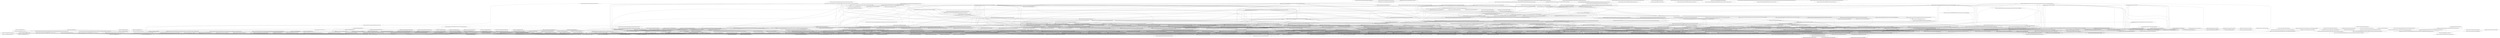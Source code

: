 digraph G {
  "org.apache.commons.math3.geometry.euclidean.twod$SubLine#split(org.apache.commons.math3.geometry.partitioning.Hyperplane)" -> "org.apache.commons.math3.util$FastMath#<clinit>()";
  "org.apache.commons.math3.geometry.euclidean.twod$SubLine#split(org.apache.commons.math3.geometry.partitioning.Hyperplane)" -> "org.apache.commons.math3.geometry.partitioning$AbstractSubHyperplane#getHyperplane()";
  "org.apache.commons.math3.geometry.euclidean.twod$SubLine#split(org.apache.commons.math3.geometry.partitioning.Hyperplane)" -> "org.apache.commons.math3.geometry.euclidean.twod$Line#toSubSpace(org.apache.commons.math3.geometry.Vector)";
  "org.apache.commons.math3.geometry.euclidean.twod$SubLine#split(org.apache.commons.math3.geometry.partitioning.Hyperplane)" -> "org.apache.commons.math3.geometry.partitioning$AbstractSubHyperplane#getRemainingRegion()";
  "org.apache.commons.math3.geometry.euclidean.twod$SubLine#split(org.apache.commons.math3.geometry.partitioning.Hyperplane)" -> "org.apache.commons.math3.geometry.partitioning$BSPTree#getMinus()";
  "org.apache.commons.math3.geometry.euclidean.twod$SubLine#split(org.apache.commons.math3.geometry.partitioning.Hyperplane)" -> "org.apache.commons.math3.util$FastMath#sin(double)";
  "org.apache.commons.math3.geometry.euclidean.twod$SubLine#split(org.apache.commons.math3.geometry.partitioning.Hyperplane)" -> "org.apache.commons.math3.geometry.euclidean.twod$Line#copySelf()";
  "org.apache.commons.math3.geometry.euclidean.twod$SubLine#split(org.apache.commons.math3.geometry.partitioning.Hyperplane)" -> "org.apache.commons.math3.geometry.euclidean.oned$OrientedPoint#OrientedPoint(org.apache.commons.math3.geometry.euclidean.oned.Vector1D,boolean)";
  "org.apache.commons.math3.geometry.euclidean.twod$SubLine#split(org.apache.commons.math3.geometry.partitioning.Hyperplane)" -> "org.apache.commons.math3.geometry.partitioning$BSPTree#BSPTree(java.lang.Object)";
  "org.apache.commons.math3.geometry.euclidean.twod$SubLine#split(org.apache.commons.math3.geometry.partitioning.Hyperplane)" -> "org.apache.commons.math3.geometry.partitioning$BSPTree#BSPTree(org.apache.commons.math3.geometry.partitioning.SubHyperplane,org.apache.commons.math3.geometry.partitioning.BSPTree,org.apache.commons.math3.geometry.partitioning.BSPTree,java.lang.Object)";
  "org.apache.commons.math3.geometry.euclidean.twod$SubLine#split(org.apache.commons.math3.geometry.partitioning.Hyperplane)" -> "org.apache.commons.math3.geometry.euclidean.twod$Line#getOffset(org.apache.commons.math3.geometry.euclidean.twod.Line)";
  "org.apache.commons.math3.geometry.euclidean.twod$SubLine#split(org.apache.commons.math3.geometry.partitioning.Hyperplane)" -> "org.apache.commons.math3.geometry.euclidean.twod$Line#getAngle()";
  "org.apache.commons.math3.geometry.euclidean.twod$SubLine#split(org.apache.commons.math3.geometry.partitioning.Hyperplane)" -> "org.apache.commons.math3.geometry.euclidean.twod$Line#intersection(org.apache.commons.math3.geometry.euclidean.twod.Line)";
  "org.apache.commons.math3.geometry.euclidean.twod$SubLine#split(org.apache.commons.math3.geometry.partitioning.Hyperplane)" -> "org.apache.commons.math3.geometry.partitioning$AbstractRegion#getTree(boolean)";
  "org.apache.commons.math3.geometry.euclidean.twod$SubLine#split(org.apache.commons.math3.geometry.partitioning.Hyperplane)" -> "org.apache.commons.math3.geometry.partitioning$AbstractRegion#isEmpty(org.apache.commons.math3.geometry.partitioning.BSPTree)";
  "org.apache.commons.math3.geometry.euclidean.twod$SubLine#split(org.apache.commons.math3.geometry.partitioning.Hyperplane)" -> "org.apache.commons.math3.geometry.partitioning$SubHyperplane$SplitSubHyperplane#SubHyperplane$SplitSubHyperplane(org.apache.commons.math3.geometry.partitioning.SubHyperplane,org.apache.commons.math3.geometry.partitioning.SubHyperplane)";
  "org.apache.commons.math3.geometry.euclidean.twod$SubLine#split(org.apache.commons.math3.geometry.partitioning.Hyperplane)" -> "org.apache.commons.math3.geometry.euclidean.oned$IntervalsSet#IntervalsSet(org.apache.commons.math3.geometry.partitioning.BSPTree)";
  "org.apache.commons.math3.geometry.euclidean.twod$SubLine#split(org.apache.commons.math3.geometry.partitioning.Hyperplane)" -> "org.apache.commons.math3.geometry.partitioning$BSPTree#split(org.apache.commons.math3.geometry.partitioning.SubHyperplane)";
  "org.apache.commons.math3.geometry.euclidean.twod$SubLine#split(org.apache.commons.math3.geometry.partitioning.Hyperplane)" -> "org.apache.commons.math3.geometry.euclidean.oned$OrientedPoint#wholeHyperplane()";
  "org.apache.commons.math3.geometry.euclidean.twod$SubLine#split(org.apache.commons.math3.geometry.partitioning.Hyperplane)" -> "org.apache.commons.math3.geometry.partitioning$BSPTree#getPlus()";
  "org.apache.commons.math3.geometry.euclidean.twod$SubLine#split(org.apache.commons.math3.geometry.partitioning.Hyperplane)" -> "org.apache.commons.math3.geometry.euclidean.twod$SubLine#SubLine(org.apache.commons.math3.geometry.partitioning.Hyperplane,org.apache.commons.math3.geometry.partitioning.Region)";
  "org.apache.commons.math3.geometry.euclidean.threed$Plane#reset(org.apache.commons.math3.geometry.euclidean.threed.Vector3D,org.apache.commons.math3.geometry.euclidean.threed.Vector3D)" -> "org.apache.commons.math3.geometry.euclidean.threed$Plane#setNormal(org.apache.commons.math3.geometry.euclidean.threed.Vector3D)";
  "org.apache.commons.math3.geometry.euclidean.threed$Plane#reset(org.apache.commons.math3.geometry.euclidean.threed.Vector3D,org.apache.commons.math3.geometry.euclidean.threed.Vector3D)" -> "org.apache.commons.math3.geometry.euclidean.threed$Vector3D#dotProduct(org.apache.commons.math3.geometry.Vector)";
  "org.apache.commons.math3.geometry.euclidean.threed$Plane#reset(org.apache.commons.math3.geometry.euclidean.threed.Vector3D,org.apache.commons.math3.geometry.euclidean.threed.Vector3D)" -> "org.apache.commons.math3.geometry.euclidean.threed$Plane#setFrame()";
  "org.apache.commons.math3.geometry.euclidean.threed$Plane#setNormal(org.apache.commons.math3.geometry.euclidean.threed.Vector3D)" -> "org.apache.commons.math3.geometry.euclidean.threed$Vector3D#Vector3D(double,org.apache.commons.math3.geometry.euclidean.threed.Vector3D)";
  "org.apache.commons.math3.geometry.euclidean.threed$Plane#setNormal(org.apache.commons.math3.geometry.euclidean.threed.Vector3D)" -> "org.apache.commons.math3.geometry.euclidean.threed$Vector3D#getNorm()";
  "org.apache.commons.math3.geometry.euclidean.threed$Plane#setNormal(org.apache.commons.math3.geometry.euclidean.threed.Vector3D)" -> "org.apache.commons.math3.exception$MathArithmeticException#MathArithmeticException(org.apache.commons.math3.exception.util.Localizable,java.lang.Object[])";
  "org.apache.commons.math3.geometry.euclidean.threed$Plane#setNormal(org.apache.commons.math3.geometry.euclidean.threed.Vector3D)" -> "org.apache.commons.math3.geometry.euclidean.threed$Vector3D#<clinit>()";
  "org.apache.commons.math3.geometry.euclidean.twod$Vector2D#getNormInf()" -> "org.apache.commons.math3.util$FastMath#max(double,double)";
  "org.apache.commons.math3.geometry.euclidean.twod$Vector2D#getNormInf()" -> "org.apache.commons.math3.util$FastMath#abs(double)";
  "org.apache.commons.math3.geometry.euclidean.twod$Vector2D#getNormInf()" -> "org.apache.commons.math3.util$FastMath#<clinit>()";
  "org.apache.commons.math3.geometry.euclidean.twod$Line$LineTransform#apply(org.apache.commons.math3.geometry.partitioning.SubHyperplane,org.apache.commons.math3.geometry.partitioning.Hyperplane,org.apache.commons.math3.geometry.partitioning.Hyperplane)" -> "org.apache.commons.math3.geometry.partitioning$AbstractSubHyperplane#getHyperplane()";
  "org.apache.commons.math3.geometry.euclidean.twod$Line$LineTransform#apply(org.apache.commons.math3.geometry.partitioning.SubHyperplane,org.apache.commons.math3.geometry.partitioning.Hyperplane,org.apache.commons.math3.geometry.partitioning.Hyperplane)" -> "org.apache.commons.math3.geometry.euclidean.twod$Line#toSubSpace(org.apache.commons.math3.geometry.Vector)";
  "org.apache.commons.math3.geometry.euclidean.twod$Line$LineTransform#apply(org.apache.commons.math3.geometry.partitioning.SubHyperplane,org.apache.commons.math3.geometry.partitioning.Hyperplane,org.apache.commons.math3.geometry.partitioning.Hyperplane)" -> "org.apache.commons.math3.geometry.euclidean.twod$Line#toSpace(org.apache.commons.math3.geometry.Vector)";
  "org.apache.commons.math3.geometry.euclidean.twod$Line$LineTransform#apply(org.apache.commons.math3.geometry.partitioning.SubHyperplane,org.apache.commons.math3.geometry.partitioning.Hyperplane,org.apache.commons.math3.geometry.partitioning.Hyperplane)" -> "org.apache.commons.math3.geometry.euclidean.twod$Line$LineTransform#apply(org.apache.commons.math3.geometry.Vector)";
  "org.apache.commons.math3.geometry.euclidean.twod$Line$LineTransform#apply(org.apache.commons.math3.geometry.partitioning.SubHyperplane,org.apache.commons.math3.geometry.partitioning.Hyperplane,org.apache.commons.math3.geometry.partitioning.Hyperplane)" -> "org.apache.commons.math3.geometry.euclidean.oned$OrientedPoint#wholeHyperplane()";
  "org.apache.commons.math3.geometry.euclidean.twod$Line$LineTransform#apply(org.apache.commons.math3.geometry.partitioning.SubHyperplane,org.apache.commons.math3.geometry.partitioning.Hyperplane,org.apache.commons.math3.geometry.partitioning.Hyperplane)" -> "org.apache.commons.math3.geometry.euclidean.oned$OrientedPoint#isDirect()";
  "org.apache.commons.math3.geometry.euclidean.twod$Line$LineTransform#apply(org.apache.commons.math3.geometry.partitioning.SubHyperplane,org.apache.commons.math3.geometry.partitioning.Hyperplane,org.apache.commons.math3.geometry.partitioning.Hyperplane)" -> "org.apache.commons.math3.geometry.euclidean.oned$OrientedPoint#OrientedPoint(org.apache.commons.math3.geometry.euclidean.oned.Vector1D,boolean)";
  "org.apache.commons.math3.geometry.euclidean.twod$Line$LineTransform#apply(org.apache.commons.math3.geometry.partitioning.SubHyperplane,org.apache.commons.math3.geometry.partitioning.Hyperplane,org.apache.commons.math3.geometry.partitioning.Hyperplane)" -> "org.apache.commons.math3.geometry.euclidean.oned$OrientedPoint#getLocation()";
  "org.apache.commons.math3.geometry.euclidean.threed$Vector3D#Vector3D(double,org.apache.commons.math3.geometry.euclidean.threed.Vector3D,double,org.apache.commons.math3.geometry.euclidean.threed.Vector3D,double,org.apache.commons.math3.geometry.euclidean.threed.Vector3D)" -> "org.apache.commons.math3.util$MathArrays#linearCombination(double,double,double,double,double,double)";
  "org.apache.commons.math3.geometry.euclidean.threed$Line#distance(org.apache.commons.math3.geometry.euclidean.threed.Line)" -> "org.apache.commons.math3.util$FastMath#<clinit>()";
  "org.apache.commons.math3.geometry.euclidean.threed$Line#distance(org.apache.commons.math3.geometry.euclidean.threed.Line)" -> "org.apache.commons.math3.util$Precision#<clinit>()";
  "org.apache.commons.math3.geometry.euclidean.threed$Line#distance(org.apache.commons.math3.geometry.euclidean.threed.Line)" -> "org.apache.commons.math3.geometry.euclidean.threed$Vector3D#getNorm()";
  "org.apache.commons.math3.geometry.euclidean.threed$Line#distance(org.apache.commons.math3.geometry.euclidean.threed.Line)" -> "org.apache.commons.math3.geometry.euclidean.threed$Vector3D#subtract(org.apache.commons.math3.geometry.Vector)";
  "org.apache.commons.math3.geometry.euclidean.threed$Line#distance(org.apache.commons.math3.geometry.euclidean.threed.Line)" -> "org.apache.commons.math3.geometry.euclidean.threed$Line#distance(org.apache.commons.math3.geometry.euclidean.threed.Vector3D)";
  "org.apache.commons.math3.geometry.euclidean.threed$Line#distance(org.apache.commons.math3.geometry.euclidean.threed.Line)" -> "org.apache.commons.math3.util$FastMath#abs(double)";
  "org.apache.commons.math3.geometry.euclidean.threed$Line#distance(org.apache.commons.math3.geometry.euclidean.threed.Line)" -> "org.apache.commons.math3.geometry.euclidean.threed$Vector3D#crossProduct(org.apache.commons.math3.geometry.euclidean.threed.Vector3D,org.apache.commons.math3.geometry.euclidean.threed.Vector3D)";
  "org.apache.commons.math3.geometry.euclidean.threed$Line#distance(org.apache.commons.math3.geometry.euclidean.threed.Line)" -> "org.apache.commons.math3.geometry.euclidean.threed$Vector3D#dotProduct(org.apache.commons.math3.geometry.Vector)";
  "org.apache.commons.math3.geometry.euclidean.threed$Line#distance(org.apache.commons.math3.geometry.euclidean.threed.Line)" -> "org.apache.commons.math3.geometry.euclidean.threed$Vector3D#<clinit>()";
  "org.apache.commons.math3.geometry.euclidean.twod$Line#contains(org.apache.commons.math3.geometry.euclidean.twod.Vector2D)" -> "org.apache.commons.math3.util$FastMath#abs(double)";
  "org.apache.commons.math3.geometry.euclidean.twod$Line#contains(org.apache.commons.math3.geometry.euclidean.twod.Vector2D)" -> "org.apache.commons.math3.util$FastMath#<clinit>()";
  "org.apache.commons.math3.geometry.euclidean.twod$Line#contains(org.apache.commons.math3.geometry.euclidean.twod.Vector2D)" -> "org.apache.commons.math3.geometry.euclidean.twod$Line#getOffset(org.apache.commons.math3.geometry.Vector)";
  "org.apache.commons.math3.geometry.partitioning$AbstractRegion#insertCuts(org.apache.commons.math3.geometry.partitioning.BSPTree,java.util.Collection)" -> "org.apache.commons.math3.geometry.euclidean.threed$SubPlane#side(org.apache.commons.math3.geometry.partitioning.Hyperplane)";
  "org.apache.commons.math3.geometry.partitioning$AbstractRegion#insertCuts(org.apache.commons.math3.geometry.partitioning.BSPTree,java.util.Collection)" -> "org.apache.commons.math3.geometry.euclidean.twod$SubLine#side(org.apache.commons.math3.geometry.partitioning.Hyperplane)";
  "org.apache.commons.math3.geometry.partitioning$AbstractRegion#insertCuts(org.apache.commons.math3.geometry.partitioning.BSPTree,java.util.Collection)" -> "org.apache.commons.math3.geometry.euclidean.threed$Plane#copySelf()";
  "org.apache.commons.math3.geometry.partitioning$AbstractRegion#insertCuts(org.apache.commons.math3.geometry.partitioning.BSPTree,java.util.Collection)" -> "org.apache.commons.math3.geometry.euclidean.twod$Line#copySelf()";
  "org.apache.commons.math3.geometry.partitioning$AbstractRegion#insertCuts(org.apache.commons.math3.geometry.partitioning.BSPTree,java.util.Collection)" -> "org.apache.commons.math3.geometry.partitioning$SubHyperplane$SplitSubHyperplane#getPlus()";
  "org.apache.commons.math3.geometry.partitioning$AbstractRegion#insertCuts(org.apache.commons.math3.geometry.partitioning.BSPTree,java.util.Collection)" -> "org.apache.commons.math3.geometry.partitioning$SubHyperplane$SplitSubHyperplane#getMinus()";
  "org.apache.commons.math3.geometry.partitioning$AbstractRegion#insertCuts(org.apache.commons.math3.geometry.partitioning.BSPTree,java.util.Collection)" -> "org.apache.commons.math3.geometry.partitioning$BSPTree#getMinus()";
  "org.apache.commons.math3.geometry.partitioning$AbstractRegion#insertCuts(org.apache.commons.math3.geometry.partitioning.BSPTree,java.util.Collection)" -> "org.apache.commons.math3.geometry.euclidean.twod$SubLine#split(org.apache.commons.math3.geometry.partitioning.Hyperplane)";
  "org.apache.commons.math3.geometry.partitioning$AbstractRegion#insertCuts(org.apache.commons.math3.geometry.partitioning.BSPTree,java.util.Collection)" -> "org.apache.commons.math3.geometry.euclidean.oned$OrientedPoint#copySelf()";
  "org.apache.commons.math3.geometry.partitioning$AbstractRegion#insertCuts(org.apache.commons.math3.geometry.partitioning.BSPTree,java.util.Collection)" -> "org.apache.commons.math3.geometry.euclidean.oned$SubOrientedPoint#side(org.apache.commons.math3.geometry.partitioning.Hyperplane)";
  "org.apache.commons.math3.geometry.partitioning$AbstractRegion#insertCuts(org.apache.commons.math3.geometry.partitioning.BSPTree,java.util.Collection)" -> "org.apache.commons.math3.geometry.euclidean.oned$SubOrientedPoint#split(org.apache.commons.math3.geometry.partitioning.Hyperplane)";
  "org.apache.commons.math3.geometry.partitioning$AbstractRegion#insertCuts(org.apache.commons.math3.geometry.partitioning.BSPTree,java.util.Collection)" -> "org.apache.commons.math3.geometry.partitioning$BSPTree#insertCut(org.apache.commons.math3.geometry.partitioning.Hyperplane)";
  "org.apache.commons.math3.geometry.partitioning$AbstractRegion#insertCuts(org.apache.commons.math3.geometry.partitioning.BSPTree,java.util.Collection)" -> "org.apache.commons.math3.geometry.partitioning$BSPTree#getPlus()";
  "org.apache.commons.math3.geometry.partitioning$AbstractRegion#insertCuts(org.apache.commons.math3.geometry.partitioning.BSPTree,java.util.Collection)" -> "org.apache.commons.math3.geometry.euclidean.threed$SubPlane#split(org.apache.commons.math3.geometry.partitioning.Hyperplane)";
  "org.apache.commons.math3.geometry.partitioning$AbstractRegion#insertCuts(org.apache.commons.math3.geometry.partitioning.BSPTree,java.util.Collection)" -> "org.apache.commons.math3.geometry.partitioning$AbstractSubHyperplane#getHyperplane()";
  "org.apache.commons.math3.geometry.euclidean.threed$SubPlane#side(org.apache.commons.math3.geometry.partitioning.Hyperplane)" -> "org.apache.commons.math3.geometry.euclidean.threed$Vector3D#<clinit>()";
  "org.apache.commons.math3.geometry.euclidean.threed$SubPlane#side(org.apache.commons.math3.geometry.partitioning.Hyperplane)" -> "org.apache.commons.math3.geometry.euclidean.threed$Line#getDirection()";
  "org.apache.commons.math3.geometry.euclidean.threed$SubPlane#side(org.apache.commons.math3.geometry.partitioning.Hyperplane)" -> "org.apache.commons.math3.geometry.partitioning$Side#<clinit>()";
  "org.apache.commons.math3.geometry.euclidean.threed$SubPlane#side(org.apache.commons.math3.geometry.partitioning.Hyperplane)" -> "org.apache.commons.math3.geometry.euclidean.threed$Vector3D#crossProduct(org.apache.commons.math3.geometry.euclidean.threed.Vector3D,org.apache.commons.math3.geometry.euclidean.threed.Vector3D)";
  "org.apache.commons.math3.geometry.euclidean.threed$SubPlane#side(org.apache.commons.math3.geometry.partitioning.Hyperplane)" -> "org.apache.commons.math3.geometry.euclidean.threed$Vector3D#dotProduct(org.apache.commons.math3.geometry.Vector)";
  "org.apache.commons.math3.geometry.euclidean.threed$SubPlane#side(org.apache.commons.math3.geometry.partitioning.Hyperplane)" -> "org.apache.commons.math3.geometry.euclidean.oned$Vector1D#<clinit>()";
  "org.apache.commons.math3.geometry.euclidean.threed$SubPlane#side(org.apache.commons.math3.geometry.partitioning.Hyperplane)" -> "org.apache.commons.math3.geometry.euclidean.threed$Line#toSpace(org.apache.commons.math3.geometry.Vector)";
  "org.apache.commons.math3.geometry.euclidean.threed$SubPlane#side(org.apache.commons.math3.geometry.partitioning.Hyperplane)" -> "org.apache.commons.math3.geometry.euclidean.threed$Plane#intersection(org.apache.commons.math3.geometry.euclidean.threed.Plane)";
  "org.apache.commons.math3.geometry.euclidean.threed$SubPlane#side(org.apache.commons.math3.geometry.partitioning.Hyperplane)" -> "org.apache.commons.math3.geometry.euclidean.threed$Plane#getNormal()";
  "org.apache.commons.math3.geometry.euclidean.threed$SubPlane#side(org.apache.commons.math3.geometry.partitioning.Hyperplane)" -> "org.apache.commons.math3.geometry.euclidean.twod$Line#Line(org.apache.commons.math3.geometry.euclidean.twod.Vector2D,org.apache.commons.math3.geometry.euclidean.twod.Vector2D)";
  "org.apache.commons.math3.geometry.euclidean.threed$SubPlane#side(org.apache.commons.math3.geometry.partitioning.Hyperplane)" -> "org.apache.commons.math3.geometry.euclidean.threed$Plane#toSubSpace(org.apache.commons.math3.geometry.Vector)";
  "org.apache.commons.math3.geometry.euclidean.threed$SubPlane#side(org.apache.commons.math3.geometry.partitioning.Hyperplane)" -> "org.apache.commons.math3.geometry.partitioning$AbstractSubHyperplane#getRemainingRegion()";
  "org.apache.commons.math3.geometry.euclidean.threed$SubPlane#side(org.apache.commons.math3.geometry.partitioning.Hyperplane)" -> "org.apache.commons.math3.geometry.partitioning$AbstractRegion#side(org.apache.commons.math3.geometry.partitioning.Hyperplane)";
  "org.apache.commons.math3.geometry.euclidean.threed$SubPlane#side(org.apache.commons.math3.geometry.partitioning.Hyperplane)" -> "org.apache.commons.math3.geometry.euclidean.threed$Plane#getOffset(org.apache.commons.math3.geometry.euclidean.threed.Plane)";
  "org.apache.commons.math3.geometry.euclidean.threed$SubPlane#side(org.apache.commons.math3.geometry.partitioning.Hyperplane)" -> "org.apache.commons.math3.geometry.partitioning$AbstractSubHyperplane#getHyperplane()";
  "org.apache.commons.math3.util$FastMath#hypot(double,double)" -> "org.apache.commons.math3.util$FastMath#abs(double)";
  "org.apache.commons.math3.util$FastMath#hypot(double,double)" -> "org.apache.commons.math3.util$FastMath#scalb(double,int)";
  "org.apache.commons.math3.util$FastMath#hypot(double,double)" -> "org.apache.commons.math3.util$FastMath#<clinit>()";
  "org.apache.commons.math3.util$FastMath#hypot(double,double)" -> "org.apache.commons.math3.util$FastMath#getExponent(double)";
  "org.apache.commons.math3.util$FastMath#hypot(double,double)" -> "org.apache.commons.math3.util$FastMath#sqrt(double)";
  "org.apache.commons.math3.geometry.euclidean.twod$Vector2D#normalize()" -> "org.apache.commons.math3.geometry.euclidean.twod$Vector2D#scalarMultiply(double)";
  "org.apache.commons.math3.geometry.euclidean.twod$Vector2D#normalize()" -> "org.apache.commons.math3.exception$MathArithmeticException#MathArithmeticException(org.apache.commons.math3.exception.util.Localizable,java.lang.Object[])";
  "org.apache.commons.math3.geometry.euclidean.twod$Vector2D#normalize()" -> "org.apache.commons.math3.geometry.euclidean.twod$Vector2D#getNorm()";
  "org.apache.commons.math3.geometry.euclidean.twod$Vector2D#scalarMultiply(double)" -> "org.apache.commons.math3.geometry.euclidean.twod$Vector2D#Vector2D(double,double)";
  "org.apache.commons.math3.geometry.euclidean.twod$Vector2D#scalarMultiply(double)" -> "org.apache.commons.math3.geometry.euclidean.twod$Vector2D#<clinit>()";
  "org.apache.commons.math3.geometry.euclidean.twod$SubLine#getSegments()" -> "org.apache.commons.math3.geometry.euclidean.oned$Vector1D#Vector1D(double)";
  "org.apache.commons.math3.geometry.euclidean.twod$SubLine#getSegments()" -> "org.apache.commons.math3.geometry.euclidean.oned$Interval#getUpper()";
  "org.apache.commons.math3.geometry.euclidean.twod$SubLine#getSegments()" -> "org.apache.commons.math3.geometry.euclidean.oned$Vector1D#<clinit>()";
  "org.apache.commons.math3.geometry.euclidean.twod$SubLine#getSegments()" -> "org.apache.commons.math3.geometry.euclidean.twod$Segment#Segment(org.apache.commons.math3.geometry.euclidean.twod.Vector2D,org.apache.commons.math3.geometry.euclidean.twod.Vector2D,org.apache.commons.math3.geometry.euclidean.twod.Line)";
  "org.apache.commons.math3.geometry.euclidean.twod$SubLine#getSegments()" -> "org.apache.commons.math3.geometry.euclidean.oned$Interval#getLower()";
  "org.apache.commons.math3.geometry.euclidean.twod$SubLine#getSegments()" -> "org.apache.commons.math3.geometry.euclidean.twod$Line#toSpace(org.apache.commons.math3.geometry.Vector)";
  "org.apache.commons.math3.geometry.euclidean.twod$SubLine#getSegments()" -> "org.apache.commons.math3.geometry.partitioning$AbstractSubHyperplane#getRemainingRegion()";
  "org.apache.commons.math3.geometry.euclidean.twod$SubLine#getSegments()" -> "org.apache.commons.math3.geometry.partitioning$AbstractSubHyperplane#getHyperplane()";
  "org.apache.commons.math3.geometry.euclidean.twod$SubLine#getSegments()" -> "org.apache.commons.math3.geometry.euclidean.oned$IntervalsSet#asList()";
  "org.apache.commons.math3.geometry.euclidean.threed$Plane#getPointAt(org.apache.commons.math3.geometry.euclidean.twod.Vector2D,double)" -> "org.apache.commons.math3.geometry.euclidean.threed$Vector3D#<clinit>()";
  "org.apache.commons.math3.geometry.euclidean.threed$Plane#getPointAt(org.apache.commons.math3.geometry.euclidean.twod.Vector2D,double)" -> "org.apache.commons.math3.geometry.euclidean.threed$Vector3D#Vector3D(double,org.apache.commons.math3.geometry.euclidean.threed.Vector3D,double,org.apache.commons.math3.geometry.euclidean.threed.Vector3D,double,org.apache.commons.math3.geometry.euclidean.threed.Vector3D)";
  "org.apache.commons.math3.geometry.euclidean.threed$Plane#getPointAt(org.apache.commons.math3.geometry.euclidean.twod.Vector2D,double)" -> "org.apache.commons.math3.geometry.euclidean.twod$Vector2D#getY()";
  "org.apache.commons.math3.geometry.euclidean.threed$Plane#getPointAt(org.apache.commons.math3.geometry.euclidean.twod.Vector2D,double)" -> "org.apache.commons.math3.geometry.euclidean.twod$Vector2D#getX()";
  "org.apache.commons.math3.geometry.euclidean.threed$Vector3D#<clinit>()" -> "org.apache.commons.math3.geometry.euclidean.threed$Vector3D#Vector3D(double,double,double)";
  "org.apache.commons.math3.geometry.euclidean.twod$PolygonsSet$ComparableSegment#PolygonsSet$ComparableSegment(org.apache.commons.math3.geometry.euclidean.twod.Vector2D,double,double)" -> "org.apache.commons.math3.geometry.euclidean.twod$Vector2D#getX()";
  "org.apache.commons.math3.geometry.euclidean.twod$PolygonsSet$ComparableSegment#PolygonsSet$ComparableSegment(org.apache.commons.math3.geometry.euclidean.twod.Vector2D,double,double)" -> "org.apache.commons.math3.geometry.partitioning.utilities$OrderedTuple#OrderedTuple(double[])";
  "org.apache.commons.math3.geometry.euclidean.twod$PolygonsSet$ComparableSegment#PolygonsSet$ComparableSegment(org.apache.commons.math3.geometry.euclidean.twod.Vector2D,double,double)" -> "org.apache.commons.math3.geometry.euclidean.twod$Vector2D#getY()";
  "org.apache.commons.math3.geometry.euclidean.twod$PolygonsSet$ComparableSegment#PolygonsSet$ComparableSegment(org.apache.commons.math3.geometry.euclidean.twod.Vector2D,double,double)" -> "org.apache.commons.math3.geometry.euclidean.twod$Segment#Segment(org.apache.commons.math3.geometry.euclidean.twod.Vector2D,org.apache.commons.math3.geometry.euclidean.twod.Vector2D,org.apache.commons.math3.geometry.euclidean.twod.Line)";
  "org.apache.commons.math3.geometry.euclidean.threed$Vector3D#distanceInf(org.apache.commons.math3.geometry.Vector)" -> "org.apache.commons.math3.util$FastMath#abs(double)";
  "org.apache.commons.math3.geometry.euclidean.threed$Vector3D#distanceInf(org.apache.commons.math3.geometry.Vector)" -> "org.apache.commons.math3.util$FastMath#<clinit>()";
  "org.apache.commons.math3.geometry.euclidean.threed$Vector3D#distanceInf(org.apache.commons.math3.geometry.Vector)" -> "org.apache.commons.math3.util$FastMath#max(double,double)";
  "org.apache.commons.math3.util$Precision#equals(double,double,double)" -> "org.apache.commons.math3.util$Precision#equals(double,double,int)";
  "org.apache.commons.math3.util$Precision#equals(double,double,double)" -> "org.apache.commons.math3.util$Precision#<clinit>()";
  "org.apache.commons.math3.util$Precision#equals(double,double,double)" -> "org.apache.commons.math3.util$FastMath#abs(double)";
  "org.apache.commons.math3.util$Precision#equals(double,double,double)" -> "org.apache.commons.math3.util$FastMath#<clinit>()";
  "org.apache.commons.math3.util$Precision#equals(double,double,int)" -> "org.apache.commons.math3.util$FastMath#abs(long)";
  "org.apache.commons.math3.util$Precision#equals(double,double,int)" -> "org.apache.commons.math3.util$FastMath#<clinit>()";
  "org.apache.commons.math3.geometry.euclidean.twod$Vector2D#getNorm()" -> "org.apache.commons.math3.util$FastMath#sqrt(double)";
  "org.apache.commons.math3.geometry.euclidean.twod$Vector2D#getNorm()" -> "org.apache.commons.math3.util$FastMath#<clinit>()";
  "org.apache.commons.math3.geometry.partitioning$RegionFactory#union(org.apache.commons.math3.geometry.partitioning.Region,org.apache.commons.math3.geometry.partitioning.Region)" -> "org.apache.commons.math3.geometry.partitioning$BSPTree#merge(org.apache.commons.math3.geometry.partitioning.BSPTree,org.apache.commons.math3.geometry.partitioning.BSPTree$LeafMerger)";
  "org.apache.commons.math3.geometry.partitioning$RegionFactory#union(org.apache.commons.math3.geometry.partitioning.Region,org.apache.commons.math3.geometry.partitioning.Region)" -> "org.apache.commons.math3.geometry.euclidean.oned$IntervalsSet#buildNew(org.apache.commons.math3.geometry.partitioning.BSPTree)";
  "org.apache.commons.math3.geometry.partitioning$RegionFactory#union(org.apache.commons.math3.geometry.partitioning.Region,org.apache.commons.math3.geometry.partitioning.Region)" -> "org.apache.commons.math3.geometry.euclidean.threed$PolyhedronsSet#buildNew(org.apache.commons.math3.geometry.partitioning.BSPTree)";
  "org.apache.commons.math3.geometry.partitioning$RegionFactory#union(org.apache.commons.math3.geometry.partitioning.Region,org.apache.commons.math3.geometry.partitioning.Region)" -> "org.apache.commons.math3.geometry.partitioning$AbstractRegion#getTree(boolean)";
  "org.apache.commons.math3.geometry.partitioning$RegionFactory#union(org.apache.commons.math3.geometry.partitioning.Region,org.apache.commons.math3.geometry.partitioning.Region)" -> "org.apache.commons.math3.geometry.euclidean.twod$PolygonsSet#buildNew(org.apache.commons.math3.geometry.partitioning.BSPTree)";
  "org.apache.commons.math3.geometry.partitioning$RegionFactory#union(org.apache.commons.math3.geometry.partitioning.Region,org.apache.commons.math3.geometry.partitioning.Region)" -> "org.apache.commons.math3.geometry.partitioning$BSPTree#visit(org.apache.commons.math3.geometry.partitioning.BSPTreeVisitor)";
  "org.apache.commons.math3.geometry.partitioning$BSPTree#merge(org.apache.commons.math3.geometry.partitioning.BSPTree,org.apache.commons.math3.geometry.partitioning.BSPTree$LeafMerger)" -> "org.apache.commons.math3.geometry.partitioning$BSPTree#merge(org.apache.commons.math3.geometry.partitioning.BSPTree,org.apache.commons.math3.geometry.partitioning.BSPTree$LeafMerger,org.apache.commons.math3.geometry.partitioning.BSPTree,boolean)";
  "org.apache.commons.math3.geometry.euclidean.oned$IntervalsSet#buildNew(org.apache.commons.math3.geometry.partitioning.BSPTree)" -> "org.apache.commons.math3.geometry.euclidean.oned$IntervalsSet#IntervalsSet(org.apache.commons.math3.geometry.partitioning.BSPTree)";
  "org.apache.commons.math3.geometry.euclidean.threed$Plane#contains(org.apache.commons.math3.geometry.euclidean.threed.Vector3D)" -> "org.apache.commons.math3.geometry.euclidean.threed$Plane#getOffset(org.apache.commons.math3.geometry.Vector)";
  "org.apache.commons.math3.geometry.euclidean.threed$Plane#contains(org.apache.commons.math3.geometry.euclidean.threed.Vector3D)" -> "org.apache.commons.math3.util$FastMath#abs(double)";
  "org.apache.commons.math3.geometry.euclidean.threed$Plane#contains(org.apache.commons.math3.geometry.euclidean.threed.Vector3D)" -> "org.apache.commons.math3.util$FastMath#<clinit>()";
  "org.apache.commons.math3.geometry.euclidean.threed$Plane#getOffset(org.apache.commons.math3.geometry.Vector)" -> "org.apache.commons.math3.geometry.euclidean.threed$Vector3D#dotProduct(org.apache.commons.math3.geometry.Vector)";
  "org.apache.commons.math3.geometry.euclidean.threed$Plane#getOffset(org.apache.commons.math3.geometry.Vector)" -> "org.apache.commons.math3.geometry.euclidean.oned$Vector1D#dotProduct(org.apache.commons.math3.geometry.Vector)";
  "org.apache.commons.math3.geometry.euclidean.threed$Plane#getOffset(org.apache.commons.math3.geometry.Vector)" -> "org.apache.commons.math3.geometry.euclidean.twod$Vector2D#dotProduct(org.apache.commons.math3.geometry.Vector)";
  "org.apache.commons.math3.geometry.euclidean.threed$Vector3D#angle(org.apache.commons.math3.geometry.euclidean.threed.Vector3D,org.apache.commons.math3.geometry.euclidean.threed.Vector3D)" -> "org.apache.commons.math3.geometry.euclidean.threed$Vector3D#getNorm()";
  "org.apache.commons.math3.geometry.euclidean.threed$Vector3D#angle(org.apache.commons.math3.geometry.euclidean.threed.Vector3D,org.apache.commons.math3.geometry.euclidean.threed.Vector3D)" -> "org.apache.commons.math3.util$FastMath#acos(double)";
  "org.apache.commons.math3.geometry.euclidean.threed$Vector3D#angle(org.apache.commons.math3.geometry.euclidean.threed.Vector3D,org.apache.commons.math3.geometry.euclidean.threed.Vector3D)" -> "org.apache.commons.math3.geometry.euclidean.threed$Vector3D#crossProduct(org.apache.commons.math3.geometry.euclidean.threed.Vector3D,org.apache.commons.math3.geometry.euclidean.threed.Vector3D)";
  "org.apache.commons.math3.geometry.euclidean.threed$Vector3D#angle(org.apache.commons.math3.geometry.euclidean.threed.Vector3D,org.apache.commons.math3.geometry.euclidean.threed.Vector3D)" -> "org.apache.commons.math3.util$FastMath#asin(double)";
  "org.apache.commons.math3.geometry.euclidean.threed$Vector3D#angle(org.apache.commons.math3.geometry.euclidean.threed.Vector3D,org.apache.commons.math3.geometry.euclidean.threed.Vector3D)" -> "org.apache.commons.math3.util$FastMath#<clinit>()";
  "org.apache.commons.math3.geometry.euclidean.threed$Vector3D#angle(org.apache.commons.math3.geometry.euclidean.threed.Vector3D,org.apache.commons.math3.geometry.euclidean.threed.Vector3D)" -> "org.apache.commons.math3.geometry.euclidean.threed$Vector3D#<clinit>()";
  "org.apache.commons.math3.geometry.euclidean.threed$Vector3D#angle(org.apache.commons.math3.geometry.euclidean.threed.Vector3D,org.apache.commons.math3.geometry.euclidean.threed.Vector3D)" -> "org.apache.commons.math3.exception$MathArithmeticException#MathArithmeticException(org.apache.commons.math3.exception.util.Localizable,java.lang.Object[])";
  "org.apache.commons.math3.geometry.euclidean.threed$Vector3D#angle(org.apache.commons.math3.geometry.euclidean.threed.Vector3D,org.apache.commons.math3.geometry.euclidean.threed.Vector3D)" -> "org.apache.commons.math3.geometry.euclidean.threed$Vector3D#dotProduct(org.apache.commons.math3.geometry.Vector)";
  "org.apache.commons.math3.geometry.euclidean.threed$Vector3D#getNorm()" -> "org.apache.commons.math3.util$FastMath#sqrt(double)";
  "org.apache.commons.math3.geometry.euclidean.threed$Vector3D#getNorm()" -> "org.apache.commons.math3.util$FastMath#<clinit>()";
  "org.apache.commons.math3.geometry.euclidean.threed$Vector3D#add(org.apache.commons.math3.geometry.Vector)" -> "org.apache.commons.math3.geometry.euclidean.threed$Vector3D#<clinit>()";
  "org.apache.commons.math3.geometry.euclidean.threed$Vector3D#add(org.apache.commons.math3.geometry.Vector)" -> "org.apache.commons.math3.geometry.euclidean.threed$Vector3D#Vector3D(double,double,double)";
  "org.apache.commons.math3.geometry.euclidean.threed$Vector3D#orthogonal()" -> "org.apache.commons.math3.geometry.euclidean.threed$Vector3D#getNorm()";
  "org.apache.commons.math3.geometry.euclidean.threed$Vector3D#orthogonal()" -> "org.apache.commons.math3.geometry.euclidean.threed$Vector3D#Vector3D(double,double,double)";
  "org.apache.commons.math3.geometry.euclidean.threed$Vector3D#orthogonal()" -> "org.apache.commons.math3.util$FastMath#sqrt(double)";
  "org.apache.commons.math3.geometry.euclidean.threed$Vector3D#orthogonal()" -> "org.apache.commons.math3.util$FastMath#<clinit>()";
  "org.apache.commons.math3.geometry.euclidean.threed$Vector3D#orthogonal()" -> "org.apache.commons.math3.exception$MathArithmeticException#MathArithmeticException(org.apache.commons.math3.exception.util.Localizable,java.lang.Object[])";
  "org.apache.commons.math3.geometry.euclidean.threed$Vector3D#orthogonal()" -> "org.apache.commons.math3.geometry.euclidean.threed$Vector3D#<clinit>()";
  "org.apache.commons.math3.util$FastMath#acosh(double)" -> "org.apache.commons.math3.util$FastMath#log(double)";
  "org.apache.commons.math3.util$FastMath#acosh(double)" -> "org.apache.commons.math3.util$FastMath#sqrt(double)";
  "org.apache.commons.math3.util$FastMath#acosh(double)" -> "org.apache.commons.math3.util$FastMath#<clinit>()";
  "org.apache.commons.math3.util$FastMath#log(double)" -> "org.apache.commons.math3.util$FastMath#<clinit>()";
  "org.apache.commons.math3.util$FastMath#log(double)" -> "org.apache.commons.math3.util$FastMath#log(double,double[])";
  "org.apache.commons.math3.geometry.partitioning$BSPTree#visit(org.apache.commons.math3.geometry.partitioning.BSPTreeVisitor)" -> "org.apache.commons.math3.geometry.partitioning$RegionFactory$NodesCleaner#visitLeafNode(org.apache.commons.math3.geometry.partitioning.BSPTree)";
  "org.apache.commons.math3.geometry.partitioning$BSPTree#visit(org.apache.commons.math3.geometry.partitioning.BSPTreeVisitor)" -> "org.apache.commons.math3.geometry.partitioning$RegionFactory$NodesCleaner#visitOrder(org.apache.commons.math3.geometry.partitioning.BSPTree)";
  "org.apache.commons.math3.geometry.partitioning$BSPTree#visit(org.apache.commons.math3.geometry.partitioning.BSPTreeVisitor)" -> "org.apache.commons.math3.geometry.euclidean.threed$PolyhedronsSet$FacetsContributionVisitor#visitInternalNode(org.apache.commons.math3.geometry.partitioning.BSPTree)";
  "org.apache.commons.math3.geometry.partitioning$BSPTree#visit(org.apache.commons.math3.geometry.partitioning.BSPTreeVisitor)" -> "org.apache.commons.math3.geometry.euclidean.twod$PolygonsSet$SegmentsBuilder#visitInternalNode(org.apache.commons.math3.geometry.partitioning.BSPTree)";
  "org.apache.commons.math3.geometry.partitioning$BSPTree#visit(org.apache.commons.math3.geometry.partitioning.BSPTreeVisitor)" -> "org.apache.commons.math3.geometry.euclidean.threed$PolyhedronsSet$FacetsContributionVisitor#visitOrder(org.apache.commons.math3.geometry.partitioning.BSPTree)";
  "org.apache.commons.math3.geometry.partitioning$BSPTree#visit(org.apache.commons.math3.geometry.partitioning.BSPTreeVisitor)" -> "org.apache.commons.math3.geometry.partitioning$BoundarySizeVisitor#visitOrder(org.apache.commons.math3.geometry.partitioning.BSPTree)";
  "org.apache.commons.math3.geometry.partitioning$BSPTree#visit(org.apache.commons.math3.geometry.partitioning.BSPTreeVisitor)" -> "org.apache.commons.math3.geometry.partitioning$BoundarySizeVisitor#visitInternalNode(org.apache.commons.math3.geometry.partitioning.BSPTree)";
  "org.apache.commons.math3.geometry.partitioning$BSPTree#visit(org.apache.commons.math3.geometry.partitioning.BSPTreeVisitor)" -> "org.apache.commons.math3.geometry.euclidean.threed$PolyhedronsSet$FacetsContributionVisitor#visitLeafNode(org.apache.commons.math3.geometry.partitioning.BSPTree)";
  "org.apache.commons.math3.geometry.partitioning$BSPTree#visit(org.apache.commons.math3.geometry.partitioning.BSPTreeVisitor)" -> "org.apache.commons.math3.geometry.euclidean.twod$PolygonsSet$SegmentsBuilder#visitLeafNode(org.apache.commons.math3.geometry.partitioning.BSPTree)";
  "org.apache.commons.math3.geometry.partitioning$BSPTree#visit(org.apache.commons.math3.geometry.partitioning.BSPTreeVisitor)" -> "org.apache.commons.math3.geometry.euclidean.twod$PolygonsSet$SegmentsBuilder#visitOrder(org.apache.commons.math3.geometry.partitioning.BSPTree)";
  "org.apache.commons.math3.geometry.partitioning$BSPTree#visit(org.apache.commons.math3.geometry.partitioning.BSPTreeVisitor)" -> "org.apache.commons.math3.geometry.partitioning$RegionFactory$NodesCleaner#visitInternalNode(org.apache.commons.math3.geometry.partitioning.BSPTree)";
  "org.apache.commons.math3.geometry.partitioning$BSPTree#visit(org.apache.commons.math3.geometry.partitioning.BSPTreeVisitor)" -> "org.apache.commons.math3.geometry.partitioning$BoundarySizeVisitor#visitLeafNode(org.apache.commons.math3.geometry.partitioning.BSPTree)";
  "org.apache.commons.math3.geometry.euclidean.threed$Vector3D#distance1(org.apache.commons.math3.geometry.euclidean.threed.Vector3D,org.apache.commons.math3.geometry.euclidean.threed.Vector3D)" -> "org.apache.commons.math3.geometry.euclidean.threed$Vector3D#distance1(org.apache.commons.math3.geometry.Vector)";
  "org.apache.commons.math3.geometry.euclidean.threed$Vector3D#distance1(org.apache.commons.math3.geometry.Vector)" -> "org.apache.commons.math3.util$FastMath#<clinit>()";
  "org.apache.commons.math3.geometry.euclidean.threed$Vector3D#distance1(org.apache.commons.math3.geometry.Vector)" -> "org.apache.commons.math3.util$FastMath#abs(double)";
  "org.apache.commons.math3.geometry.euclidean.oned$IntervalsSet#recurseList(org.apache.commons.math3.geometry.partitioning.BSPTree,java.util.List,double,double)" -> "org.apache.commons.math3.geometry.partitioning$BSPTree#getPlus()";
  "org.apache.commons.math3.geometry.euclidean.oned$IntervalsSet#recurseList(org.apache.commons.math3.geometry.partitioning.BSPTree,java.util.List,double,double)" -> "org.apache.commons.math3.geometry.partitioning$AbstractRegion#checkPoint(org.apache.commons.math3.geometry.partitioning.BSPTree,org.apache.commons.math3.geometry.Vector)";
  "org.apache.commons.math3.geometry.euclidean.oned$IntervalsSet#recurseList(org.apache.commons.math3.geometry.partitioning.BSPTree,java.util.List,double,double)" -> "org.apache.commons.math3.geometry.euclidean.oned$OrientedPoint#isDirect()";
  "org.apache.commons.math3.geometry.euclidean.oned$IntervalsSet#recurseList(org.apache.commons.math3.geometry.partitioning.BSPTree,java.util.List,double,double)" -> "org.apache.commons.math3.geometry.euclidean.oned$Vector1D#getX()";
  "org.apache.commons.math3.geometry.euclidean.oned$IntervalsSet#recurseList(org.apache.commons.math3.geometry.partitioning.BSPTree,java.util.List,double,double)" -> "org.apache.commons.math3.geometry.partitioning$BSPTree#getAttribute()";
  "org.apache.commons.math3.geometry.euclidean.oned$IntervalsSet#recurseList(org.apache.commons.math3.geometry.partitioning.BSPTree,java.util.List,double,double)" -> "org.apache.commons.math3.geometry.euclidean.oned$Interval#getLower()";
  "org.apache.commons.math3.geometry.euclidean.oned$IntervalsSet#recurseList(org.apache.commons.math3.geometry.partitioning.BSPTree,java.util.List,double,double)" -> "org.apache.commons.math3.geometry.partitioning$Region$Location#<clinit>()";
  "org.apache.commons.math3.geometry.euclidean.oned$IntervalsSet#recurseList(org.apache.commons.math3.geometry.partitioning.BSPTree,java.util.List,double,double)" -> "org.apache.commons.math3.geometry.partitioning$BSPTree#getCut()";
  "org.apache.commons.math3.geometry.euclidean.oned$IntervalsSet#recurseList(org.apache.commons.math3.geometry.partitioning.BSPTree,java.util.List,double,double)" -> "org.apache.commons.math3.geometry.partitioning$AbstractSubHyperplane#getHyperplane()";
  "org.apache.commons.math3.geometry.euclidean.oned$IntervalsSet#recurseList(org.apache.commons.math3.geometry.partitioning.BSPTree,java.util.List,double,double)" -> "org.apache.commons.math3.geometry.euclidean.oned$OrientedPoint#getLocation()";
  "org.apache.commons.math3.geometry.euclidean.oned$IntervalsSet#recurseList(org.apache.commons.math3.geometry.partitioning.BSPTree,java.util.List,double,double)" -> "org.apache.commons.math3.geometry.partitioning$BSPTree#getMinus()";
  "org.apache.commons.math3.geometry.euclidean.oned$IntervalsSet#recurseList(org.apache.commons.math3.geometry.partitioning.BSPTree,java.util.List,double,double)" -> "org.apache.commons.math3.geometry.euclidean.oned$Interval#Interval(double,double)";
  "org.apache.commons.math3.geometry.euclidean.twod$Line#reset(org.apache.commons.math3.geometry.euclidean.twod.Vector2D,org.apache.commons.math3.geometry.euclidean.twod.Vector2D)" -> "org.apache.commons.math3.geometry.euclidean.twod$Vector2D#getY()";
  "org.apache.commons.math3.geometry.euclidean.twod$Line#reset(org.apache.commons.math3.geometry.euclidean.twod.Vector2D,org.apache.commons.math3.geometry.euclidean.twod.Vector2D)" -> "org.apache.commons.math3.util$FastMath#hypot(double,double)";
  "org.apache.commons.math3.geometry.euclidean.twod$Line#reset(org.apache.commons.math3.geometry.euclidean.twod.Vector2D,org.apache.commons.math3.geometry.euclidean.twod.Vector2D)" -> "org.apache.commons.math3.util$FastMath#atan2(double,double)";
  "org.apache.commons.math3.geometry.euclidean.twod$Line#reset(org.apache.commons.math3.geometry.euclidean.twod.Vector2D,org.apache.commons.math3.geometry.euclidean.twod.Vector2D)" -> "org.apache.commons.math3.util$FastMath#cos(double)";
  "org.apache.commons.math3.geometry.euclidean.twod$Line#reset(org.apache.commons.math3.geometry.euclidean.twod.Vector2D,org.apache.commons.math3.geometry.euclidean.twod.Vector2D)" -> "org.apache.commons.math3.util$FastMath#sin(double)";
  "org.apache.commons.math3.geometry.euclidean.twod$Line#reset(org.apache.commons.math3.geometry.euclidean.twod.Vector2D,org.apache.commons.math3.geometry.euclidean.twod.Vector2D)" -> "org.apache.commons.math3.util$FastMath#<clinit>()";
  "org.apache.commons.math3.geometry.euclidean.twod$Line#reset(org.apache.commons.math3.geometry.euclidean.twod.Vector2D,org.apache.commons.math3.geometry.euclidean.twod.Vector2D)" -> "org.apache.commons.math3.geometry.euclidean.twod$Vector2D#getX()";
  "org.apache.commons.math3.geometry.euclidean.twod$PolygonsSet$SegmentsBuilder#addContribution(org.apache.commons.math3.geometry.partitioning.SubHyperplane,boolean)" -> "org.apache.commons.math3.geometry.partitioning$AbstractSubHyperplane#getRemainingRegion()";
  "org.apache.commons.math3.geometry.euclidean.twod$PolygonsSet$SegmentsBuilder#addContribution(org.apache.commons.math3.geometry.partitioning.SubHyperplane,boolean)" -> "org.apache.commons.math3.geometry.partitioning.utilities$AVLTree#insert(java.lang.Comparable)";
  "org.apache.commons.math3.geometry.euclidean.twod$PolygonsSet$SegmentsBuilder#addContribution(org.apache.commons.math3.geometry.partitioning.SubHyperplane,boolean)" -> "org.apache.commons.math3.geometry.euclidean.oned$Interval#getLower()";
  "org.apache.commons.math3.geometry.euclidean.twod$PolygonsSet$SegmentsBuilder#addContribution(org.apache.commons.math3.geometry.partitioning.SubHyperplane,boolean)" -> "org.apache.commons.math3.geometry.euclidean.oned$IntervalsSet#asList()";
  "org.apache.commons.math3.geometry.euclidean.twod$PolygonsSet$SegmentsBuilder#addContribution(org.apache.commons.math3.geometry.partitioning.SubHyperplane,boolean)" -> "org.apache.commons.math3.geometry.partitioning$AbstractSubHyperplane#getHyperplane()";
  "org.apache.commons.math3.geometry.euclidean.twod$PolygonsSet$SegmentsBuilder#addContribution(org.apache.commons.math3.geometry.partitioning.SubHyperplane,boolean)" -> "org.apache.commons.math3.geometry.euclidean.twod$PolygonsSet$ComparableSegment#PolygonsSet$ComparableSegment(org.apache.commons.math3.geometry.euclidean.twod.Vector2D,org.apache.commons.math3.geometry.euclidean.twod.Vector2D,org.apache.commons.math3.geometry.euclidean.twod.Line)";
  "org.apache.commons.math3.geometry.euclidean.twod$PolygonsSet$SegmentsBuilder#addContribution(org.apache.commons.math3.geometry.partitioning.SubHyperplane,boolean)" -> "org.apache.commons.math3.geometry.euclidean.oned$Interval#getUpper()";
  "org.apache.commons.math3.geometry.euclidean.twod$PolygonsSet$SegmentsBuilder#addContribution(org.apache.commons.math3.geometry.partitioning.SubHyperplane,boolean)" -> "org.apache.commons.math3.geometry.euclidean.twod$Line#toSpace(org.apache.commons.math3.geometry.Vector)";
  "org.apache.commons.math3.geometry.euclidean.twod$PolygonsSet$SegmentsBuilder#addContribution(org.apache.commons.math3.geometry.partitioning.SubHyperplane,boolean)" -> "org.apache.commons.math3.geometry.euclidean.twod$Line#getReverse()";
  "org.apache.commons.math3.geometry.euclidean.twod$PolygonsSet$SegmentsBuilder#addContribution(org.apache.commons.math3.geometry.partitioning.SubHyperplane,boolean)" -> "org.apache.commons.math3.geometry.euclidean.oned$Vector1D#<clinit>()";
  "org.apache.commons.math3.geometry.euclidean.twod$PolygonsSet$SegmentsBuilder#addContribution(org.apache.commons.math3.geometry.partitioning.SubHyperplane,boolean)" -> "org.apache.commons.math3.geometry.euclidean.oned$Vector1D#Vector1D(double)";
  "org.apache.commons.math3.util$MathUtils#reduce(double,double,double)" -> "org.apache.commons.math3.util$FastMath#abs(double)";
  "org.apache.commons.math3.util$MathUtils#reduce(double,double,double)" -> "org.apache.commons.math3.util$FastMath#<clinit>()";
  "org.apache.commons.math3.util$MathUtils#reduce(double,double,double)" -> "org.apache.commons.math3.util$FastMath#floor(double)";
  "org.apache.commons.math3.geometry.partitioning$BSPTree#condense()" -> "org.apache.commons.math3.geometry.euclidean.twod$Vector2D#equals(java.lang.Object)";
  "org.apache.commons.math3.geometry.partitioning$BSPTree#condense()" -> "org.apache.commons.math3.geometry.euclidean.threed$Vector3D#equals(java.lang.Object)";
  "org.apache.commons.math3.geometry.partitioning$BSPTree#condense()" -> "org.apache.commons.math3.geometry.partitioning.utilities$OrderedTuple#equals(java.lang.Object)";
  "org.apache.commons.math3.geometry.partitioning$BSPTree#condense()" -> "org.apache.commons.math3.geometry.euclidean.twod$PolygonsSet$ComparableSegment#equals(java.lang.Object)";
  "org.apache.commons.math3.geometry.partitioning$BSPTree#condense()" -> "org.apache.commons.math3.geometry.euclidean.oned$Vector1D#equals(java.lang.Object)";
  "org.apache.commons.math3.geometry.euclidean.twod$Vector2D#equals(java.lang.Object)" -> "org.apache.commons.math3.geometry.euclidean.twod$Vector2D#isNaN()";
  "org.apache.commons.math3.geometry.euclidean.twod$PolygonsSet#followLoop(org.apache.commons.math3.geometry.partitioning.utilities.AVLTree$Node,org.apache.commons.math3.geometry.partitioning.utilities.AVLTree)" -> "org.apache.commons.math3.geometry.partitioning.utilities$AVLTree$Node#delete()";
  "org.apache.commons.math3.geometry.euclidean.twod$PolygonsSet#followLoop(org.apache.commons.math3.geometry.partitioning.utilities.AVLTree$Node,org.apache.commons.math3.geometry.partitioning.utilities.AVLTree)" -> "org.apache.commons.math3.geometry.partitioning.utilities$AVLTree$Node#getNext()";
  "org.apache.commons.math3.geometry.euclidean.twod$PolygonsSet#followLoop(org.apache.commons.math3.geometry.partitioning.utilities.AVLTree$Node,org.apache.commons.math3.geometry.partitioning.utilities.AVLTree)" -> "org.apache.commons.math3.geometry.euclidean.twod$PolygonsSet$ComparableSegment#compareTo(org.apache.commons.math3.geometry.euclidean.twod.PolygonsSet$ComparableSegment)";
  "org.apache.commons.math3.geometry.euclidean.twod$PolygonsSet#followLoop(org.apache.commons.math3.geometry.partitioning.utilities.AVLTree$Node,org.apache.commons.math3.geometry.partitioning.utilities.AVLTree)" -> "org.apache.commons.math3.geometry.partitioning.utilities$AVLTree$Node#getElement()";
  "org.apache.commons.math3.geometry.euclidean.twod$PolygonsSet#followLoop(org.apache.commons.math3.geometry.partitioning.utilities.AVLTree$Node,org.apache.commons.math3.geometry.partitioning.utilities.AVLTree)" -> "org.apache.commons.math3.geometry.partitioning.utilities$AVLTree#getNotSmaller(java.lang.Comparable)";
  "org.apache.commons.math3.geometry.euclidean.twod$PolygonsSet#followLoop(org.apache.commons.math3.geometry.partitioning.utilities.AVLTree$Node,org.apache.commons.math3.geometry.partitioning.utilities.AVLTree)" -> "org.apache.commons.math3.geometry.euclidean.twod$Vector2D#distance(org.apache.commons.math3.geometry.Vector)";
  "org.apache.commons.math3.geometry.euclidean.twod$PolygonsSet#followLoop(org.apache.commons.math3.geometry.partitioning.utilities.AVLTree$Node,org.apache.commons.math3.geometry.partitioning.utilities.AVLTree)" -> "org.apache.commons.math3.geometry.euclidean.twod$Segment#getStart()";
  "org.apache.commons.math3.geometry.euclidean.twod$PolygonsSet#followLoop(org.apache.commons.math3.geometry.partitioning.utilities.AVLTree$Node,org.apache.commons.math3.geometry.partitioning.utilities.AVLTree)" -> "org.apache.commons.math3.geometry.euclidean.twod$Segment#getEnd()";
  "org.apache.commons.math3.geometry.euclidean.twod$PolygonsSet#followLoop(org.apache.commons.math3.geometry.partitioning.utilities.AVLTree$Node,org.apache.commons.math3.geometry.partitioning.utilities.AVLTree)" -> "org.apache.commons.math3.geometry.euclidean.twod$PolygonsSet$ComparableSegment#PolygonsSet$ComparableSegment(org.apache.commons.math3.geometry.euclidean.twod.Vector2D,double,double)";
  "org.apache.commons.math3.geometry.partitioning.utilities$AVLTree$Node#delete()" -> "org.apache.commons.math3.geometry.partitioning.utilities$AVLTree$Node#rebalanceRightShrunk()";
  "org.apache.commons.math3.geometry.partitioning.utilities$AVLTree$Node#delete()" -> "org.apache.commons.math3.geometry.partitioning.utilities$AVLTree$Node#rebalanceLeftShrunk()";
  "org.apache.commons.math3.geometry.partitioning.utilities$AVLTree$Node#delete()" -> "org.apache.commons.math3.geometry.partitioning.utilities$AVLTree$Node#getSmallest()";
  "org.apache.commons.math3.geometry.partitioning.utilities$AVLTree$Node#delete()" -> "org.apache.commons.math3.geometry.partitioning.utilities$AVLTree$Node#getLargest()";
  "org.apache.commons.math3.geometry.partitioning$BSPTree#insertInTree(org.apache.commons.math3.geometry.partitioning.BSPTree,boolean)" -> "org.apache.commons.math3.geometry.partitioning$AbstractSubHyperplane#getHyperplane()";
  "org.apache.commons.math3.geometry.partitioning$BSPTree#insertInTree(org.apache.commons.math3.geometry.partitioning.BSPTree,boolean)" -> "org.apache.commons.math3.geometry.partitioning$BSPTree#chopOffMinus(org.apache.commons.math3.geometry.partitioning.Hyperplane)";
  "org.apache.commons.math3.geometry.partitioning$BSPTree#insertInTree(org.apache.commons.math3.geometry.partitioning.BSPTree,boolean)" -> "org.apache.commons.math3.geometry.euclidean.threed$SubPlane#split(org.apache.commons.math3.geometry.partitioning.Hyperplane)";
  "org.apache.commons.math3.geometry.partitioning$BSPTree#insertInTree(org.apache.commons.math3.geometry.partitioning.BSPTree,boolean)" -> "org.apache.commons.math3.geometry.partitioning$SubHyperplane$SplitSubHyperplane#getMinus()";
  "org.apache.commons.math3.geometry.partitioning$BSPTree#insertInTree(org.apache.commons.math3.geometry.partitioning.BSPTree,boolean)" -> "org.apache.commons.math3.geometry.partitioning$BSPTree#condense()";
  "org.apache.commons.math3.geometry.partitioning$BSPTree#insertInTree(org.apache.commons.math3.geometry.partitioning.BSPTree,boolean)" -> "org.apache.commons.math3.geometry.partitioning$SubHyperplane$SplitSubHyperplane#getPlus()";
  "org.apache.commons.math3.geometry.partitioning$BSPTree#insertInTree(org.apache.commons.math3.geometry.partitioning.BSPTree,boolean)" -> "org.apache.commons.math3.geometry.partitioning$BSPTree#chopOffPlus(org.apache.commons.math3.geometry.partitioning.Hyperplane)";
  "org.apache.commons.math3.geometry.partitioning$BSPTree#insertInTree(org.apache.commons.math3.geometry.partitioning.BSPTree,boolean)" -> "org.apache.commons.math3.geometry.euclidean.twod$SubLine#split(org.apache.commons.math3.geometry.partitioning.Hyperplane)";
  "org.apache.commons.math3.geometry.partitioning$BSPTree#insertInTree(org.apache.commons.math3.geometry.partitioning.BSPTree,boolean)" -> "org.apache.commons.math3.geometry.euclidean.oned$SubOrientedPoint#split(org.apache.commons.math3.geometry.partitioning.Hyperplane)";
  "org.apache.commons.math3.geometry.euclidean.twod$PolygonsSet#boxBoundary(double,double,double,double)" -> "org.apache.commons.math3.geometry.euclidean.twod$Vector2D#<clinit>()";
  "org.apache.commons.math3.geometry.euclidean.twod$PolygonsSet#boxBoundary(double,double,double,double)" -> "org.apache.commons.math3.geometry.euclidean.twod$Vector2D#Vector2D(double,double)";
  "org.apache.commons.math3.geometry.euclidean.twod$PolygonsSet#boxBoundary(double,double,double,double)" -> "org.apache.commons.math3.geometry.euclidean.twod$Line#Line(org.apache.commons.math3.geometry.euclidean.twod.Vector2D,org.apache.commons.math3.geometry.euclidean.twod.Vector2D)";
  "org.apache.commons.math3.geometry.euclidean.twod$Vector2D#<clinit>()" -> "org.apache.commons.math3.geometry.euclidean.twod$Vector2D#Vector2D(double,double)";
  "org.apache.commons.math3.geometry.partitioning$BSPTree#insertCut(org.apache.commons.math3.geometry.partitioning.Hyperplane)" -> "org.apache.commons.math3.geometry.euclidean.threed$Plane#wholeHyperplane()";
  "org.apache.commons.math3.geometry.partitioning$BSPTree#insertCut(org.apache.commons.math3.geometry.partitioning.Hyperplane)" -> "org.apache.commons.math3.geometry.partitioning$AbstractSubHyperplane#isEmpty()";
  "org.apache.commons.math3.geometry.partitioning$BSPTree#insertCut(org.apache.commons.math3.geometry.partitioning.Hyperplane)" -> "org.apache.commons.math3.geometry.partitioning$BSPTree#BSPTree()";
  "org.apache.commons.math3.geometry.partitioning$BSPTree#insertCut(org.apache.commons.math3.geometry.partitioning.Hyperplane)" -> "org.apache.commons.math3.geometry.euclidean.twod$Line#wholeHyperplane()";
  "org.apache.commons.math3.geometry.partitioning$BSPTree#insertCut(org.apache.commons.math3.geometry.partitioning.Hyperplane)" -> "org.apache.commons.math3.geometry.partitioning$BSPTree#fitToCell(org.apache.commons.math3.geometry.partitioning.SubHyperplane)";
  "org.apache.commons.math3.geometry.partitioning$BSPTree#insertCut(org.apache.commons.math3.geometry.partitioning.Hyperplane)" -> "org.apache.commons.math3.geometry.euclidean.oned$OrientedPoint#wholeHyperplane()";
  "org.apache.commons.math3.geometry.euclidean.threed$Plane#wholeHyperplane()" -> "org.apache.commons.math3.geometry.euclidean.twod$PolygonsSet#PolygonsSet()";
  "org.apache.commons.math3.geometry.euclidean.threed$Plane#wholeHyperplane()" -> "org.apache.commons.math3.geometry.euclidean.threed$SubPlane#SubPlane(org.apache.commons.math3.geometry.partitioning.Hyperplane,org.apache.commons.math3.geometry.partitioning.Region)";
  "org.apache.commons.math3.util$FastMath#exp(double,double,double[])" -> "org.apache.commons.math3.util$FastMath$ExpIntTable#<clinit>()";
  "org.apache.commons.math3.util$FastMath#exp(double,double,double[])" -> "org.apache.commons.math3.util$FastMath$ExpFracTable#<clinit>()";
  "org.apache.commons.math3.util$FastMath#exp(double,double,double[])" -> "org.apache.commons.math3.util$FastMath#<clinit>()";
  "org.apache.commons.math3.geometry.euclidean.twod$Line#setAngle(double)" -> "org.apache.commons.math3.util$MathUtils#normalizeAngle(double,double)";
  "org.apache.commons.math3.geometry.euclidean.twod$Line#setAngle(double)" -> "org.apache.commons.math3.util$FastMath#<clinit>()";
  "org.apache.commons.math3.geometry.euclidean.twod$Line#setAngle(double)" -> "org.apache.commons.math3.util$FastMath#sin(double)";
  "org.apache.commons.math3.geometry.euclidean.twod$Line#setAngle(double)" -> "org.apache.commons.math3.util$FastMath#cos(double)";
  "org.apache.commons.math3.util$MathUtils#normalizeAngle(double,double)" -> "org.apache.commons.math3.util$FastMath#floor(double)";
  "org.apache.commons.math3.util$MathUtils#normalizeAngle(double,double)" -> "org.apache.commons.math3.util$FastMath#<clinit>()";
  "org.apache.commons.math3.geometry.euclidean.oned$SubOrientedPoint#split(org.apache.commons.math3.geometry.partitioning.Hyperplane)" -> "org.apache.commons.math3.geometry.euclidean.twod$Line#getOffset(org.apache.commons.math3.geometry.Vector)";
  "org.apache.commons.math3.geometry.euclidean.oned$SubOrientedPoint#split(org.apache.commons.math3.geometry.partitioning.Hyperplane)" -> "org.apache.commons.math3.geometry.euclidean.oned$OrientedPoint#getLocation()";
  "org.apache.commons.math3.geometry.euclidean.oned$SubOrientedPoint#split(org.apache.commons.math3.geometry.partitioning.Hyperplane)" -> "org.apache.commons.math3.geometry.euclidean.threed$Plane#getOffset(org.apache.commons.math3.geometry.Vector)";
  "org.apache.commons.math3.geometry.euclidean.oned$SubOrientedPoint#split(org.apache.commons.math3.geometry.partitioning.Hyperplane)" -> "org.apache.commons.math3.geometry.partitioning$SubHyperplane$SplitSubHyperplane#SubHyperplane$SplitSubHyperplane(org.apache.commons.math3.geometry.partitioning.SubHyperplane,org.apache.commons.math3.geometry.partitioning.SubHyperplane)";
  "org.apache.commons.math3.geometry.euclidean.oned$SubOrientedPoint#split(org.apache.commons.math3.geometry.partitioning.Hyperplane)" -> "org.apache.commons.math3.geometry.partitioning$AbstractSubHyperplane#getHyperplane()";
  "org.apache.commons.math3.geometry.euclidean.oned$SubOrientedPoint#split(org.apache.commons.math3.geometry.partitioning.Hyperplane)" -> "org.apache.commons.math3.geometry.euclidean.oned$OrientedPoint#getOffset(org.apache.commons.math3.geometry.Vector)";
  "org.apache.commons.math3.geometry.euclidean.twod$Line#getOffset(org.apache.commons.math3.geometry.Vector)" -> "org.apache.commons.math3.geometry.euclidean.twod$Vector2D#getX()";
  "org.apache.commons.math3.geometry.euclidean.twod$Line#getOffset(org.apache.commons.math3.geometry.Vector)" -> "org.apache.commons.math3.geometry.euclidean.twod$Vector2D#getY()";
  "org.apache.commons.math3.geometry.euclidean.twod$PolygonsSet#getVertices()" -> "org.apache.commons.math3.geometry.euclidean.twod$PolygonsSet#followLoop(org.apache.commons.math3.geometry.partitioning.utilities.AVLTree$Node,org.apache.commons.math3.geometry.partitioning.utilities.AVLTree)";
  "org.apache.commons.math3.geometry.euclidean.twod$PolygonsSet#getVertices()" -> "org.apache.commons.math3.geometry.partitioning$AbstractRegion#getTree(boolean)";
  "org.apache.commons.math3.geometry.euclidean.twod$PolygonsSet#getVertices()" -> "org.apache.commons.math3.geometry.euclidean.oned$Vector1D#getX()";
  "org.apache.commons.math3.geometry.euclidean.twod$PolygonsSet#getVertices()" -> "org.apache.commons.math3.geometry.euclidean.twod$Line#toSubSpace(org.apache.commons.math3.geometry.Vector)";
  "org.apache.commons.math3.geometry.euclidean.twod$PolygonsSet#getVertices()" -> "org.apache.commons.math3.geometry.partitioning$BSPTree#getCut()";
  "org.apache.commons.math3.geometry.euclidean.twod$PolygonsSet#getVertices()" -> "org.apache.commons.math3.geometry.partitioning$BSPTree#visit(org.apache.commons.math3.geometry.partitioning.BSPTreeVisitor)";
  "org.apache.commons.math3.geometry.euclidean.twod$PolygonsSet#getVertices()" -> "org.apache.commons.math3.geometry.euclidean.twod$Line#toSpace(org.apache.commons.math3.geometry.Vector)";
  "org.apache.commons.math3.geometry.euclidean.twod$PolygonsSet#getVertices()" -> "org.apache.commons.math3.geometry.euclidean.oned$Vector1D#Vector1D(double)";
  "org.apache.commons.math3.geometry.euclidean.twod$PolygonsSet#getVertices()" -> "org.apache.commons.math3.geometry.partitioning.utilities$AVLTree#getSmallest()";
  "org.apache.commons.math3.geometry.euclidean.twod$PolygonsSet#getVertices()" -> "org.apache.commons.math3.util$FastMath#max(double,double)";
  "org.apache.commons.math3.geometry.euclidean.twod$PolygonsSet#getVertices()" -> "org.apache.commons.math3.geometry.euclidean.twod$Segment#getEnd()";
  "org.apache.commons.math3.geometry.euclidean.twod$PolygonsSet#getVertices()" -> "org.apache.commons.math3.util$FastMath#abs(double)";
  "org.apache.commons.math3.geometry.euclidean.twod$PolygonsSet#getVertices()" -> "org.apache.commons.math3.geometry.euclidean.twod$PolygonsSet$SegmentsBuilder#getSorted()";
  "org.apache.commons.math3.geometry.euclidean.twod$PolygonsSet#getVertices()" -> "org.apache.commons.math3.util$FastMath#<clinit>()";
  "org.apache.commons.math3.geometry.euclidean.twod$PolygonsSet#getVertices()" -> "org.apache.commons.math3.geometry.euclidean.twod$Segment#getStart()";
  "org.apache.commons.math3.geometry.euclidean.twod$PolygonsSet#getVertices()" -> "org.apache.commons.math3.geometry.euclidean.twod$Segment#getLine()";
  "org.apache.commons.math3.geometry.euclidean.twod$PolygonsSet#getVertices()" -> "org.apache.commons.math3.geometry.euclidean.oned$Vector1D#<clinit>()";
  "org.apache.commons.math3.geometry.euclidean.twod$PolygonsSet#getVertices()" -> "org.apache.commons.math3.geometry.partitioning.utilities$AVLTree#isEmpty()";
  "org.apache.commons.math3.geometry.euclidean.twod$PolygonsSet#getVertices()" -> "org.apache.commons.math3.geometry.euclidean.twod$Vector2D#<clinit>()";
  "org.apache.commons.math3.geometry.euclidean.twod$PolygonsSet#getVertices()" -> "org.apache.commons.math3.geometry.euclidean.twod$PolygonsSet$SegmentsBuilder#PolygonsSet$SegmentsBuilder()";
  "org.apache.commons.math3.geometry.euclidean.threed$PolyhedronsSet#firstIntersection(org.apache.commons.math3.geometry.euclidean.threed.Vector3D,org.apache.commons.math3.geometry.euclidean.threed.Line)" -> "org.apache.commons.math3.geometry.partitioning$AbstractRegion#getTree(boolean)";
  "org.apache.commons.math3.geometry.euclidean.threed$PolyhedronsSet#firstIntersection(org.apache.commons.math3.geometry.euclidean.threed.Vector3D,org.apache.commons.math3.geometry.euclidean.threed.Line)" -> "org.apache.commons.math3.geometry.euclidean.threed$PolyhedronsSet#recurseFirstIntersection(org.apache.commons.math3.geometry.partitioning.BSPTree,org.apache.commons.math3.geometry.euclidean.threed.Vector3D,org.apache.commons.math3.geometry.euclidean.threed.Line)";
  "org.apache.commons.math3.geometry.partitioning$AbstractRegion#getTree(boolean)" -> "org.apache.commons.math3.geometry.partitioning$BSPTree#getCut()";
  "org.apache.commons.math3.geometry.partitioning$AbstractRegion#getTree(boolean)" -> "org.apache.commons.math3.geometry.partitioning$AbstractRegion#recurseBuildBoundary(org.apache.commons.math3.geometry.partitioning.BSPTree)";
  "org.apache.commons.math3.geometry.partitioning$AbstractRegion#getTree(boolean)" -> "org.apache.commons.math3.geometry.partitioning$BSPTree#getAttribute()";
  "org.apache.commons.math3.geometry.euclidean.threed$Vector3D#subtract(org.apache.commons.math3.geometry.Vector)" -> "org.apache.commons.math3.geometry.euclidean.threed$Vector3D#<clinit>()";
  "org.apache.commons.math3.geometry.euclidean.threed$Vector3D#subtract(org.apache.commons.math3.geometry.Vector)" -> "org.apache.commons.math3.geometry.euclidean.threed$Vector3D#Vector3D(double,double,double)";
  "org.apache.commons.math3.util$MathArrays#equalsIncludingNaN(double[],double[])" -> "org.apache.commons.math3.util$Precision#<clinit>()";
  "org.apache.commons.math3.util$MathArrays#equalsIncludingNaN(double[],double[])" -> "org.apache.commons.math3.util$Precision#equalsIncludingNaN(double,double)";
  "org.apache.commons.math3.util$FastMath#sin(double)" -> "org.apache.commons.math3.util$FastMath#sinQ(double,double)";
  "org.apache.commons.math3.util$FastMath#sin(double)" -> "org.apache.commons.math3.util$FastMath#reducePayneHanek(double,double[])";
  "org.apache.commons.math3.util$FastMath#sin(double)" -> "org.apache.commons.math3.util$FastMath#<clinit>()";
  "org.apache.commons.math3.util$FastMath#sin(double)" -> "org.apache.commons.math3.util$FastMath#cosQ(double,double)";
  "org.apache.commons.math3.util$FastMath#sinQ(double,double)" -> "org.apache.commons.math3.util$FastMath#polyCosine(double)";
  "org.apache.commons.math3.util$FastMath#sinQ(double,double)" -> "org.apache.commons.math3.util$FastMath#<clinit>()";
  "org.apache.commons.math3.util$FastMath#sinQ(double,double)" -> "org.apache.commons.math3.util$FastMath#polySine(double)";
  "org.apache.commons.math3.geometry.partitioning.utilities$AVLTree#delete(java.lang.Comparable)" -> "org.apache.commons.math3.geometry.partitioning.utilities$AVLTree$Node#getNext()";
  "org.apache.commons.math3.geometry.partitioning.utilities$AVLTree#delete(java.lang.Comparable)" -> "org.apache.commons.math3.geometry.partitioning.utilities$AVLTree$Node#delete()";
  "org.apache.commons.math3.geometry.partitioning.utilities$AVLTree#delete(java.lang.Comparable)" -> "org.apache.commons.math3.geometry.partitioning.utilities$AVLTree#getNotSmaller(java.lang.Comparable)";
  "org.apache.commons.math3.geometry.partitioning.utilities$AVLTree$Node#getNext()" -> "org.apache.commons.math3.geometry.partitioning.utilities$AVLTree$Node#getSmallest()";
  "org.apache.commons.math3.geometry.partitioning$RegionFactory#intersection(org.apache.commons.math3.geometry.partitioning.Region,org.apache.commons.math3.geometry.partitioning.Region)" -> "org.apache.commons.math3.geometry.euclidean.twod$PolygonsSet#buildNew(org.apache.commons.math3.geometry.partitioning.BSPTree)";
  "org.apache.commons.math3.geometry.partitioning$RegionFactory#intersection(org.apache.commons.math3.geometry.partitioning.Region,org.apache.commons.math3.geometry.partitioning.Region)" -> "org.apache.commons.math3.geometry.partitioning$BSPTree#merge(org.apache.commons.math3.geometry.partitioning.BSPTree,org.apache.commons.math3.geometry.partitioning.BSPTree$LeafMerger)";
  "org.apache.commons.math3.geometry.partitioning$RegionFactory#intersection(org.apache.commons.math3.geometry.partitioning.Region,org.apache.commons.math3.geometry.partitioning.Region)" -> "org.apache.commons.math3.geometry.euclidean.oned$IntervalsSet#buildNew(org.apache.commons.math3.geometry.partitioning.BSPTree)";
  "org.apache.commons.math3.geometry.partitioning$RegionFactory#intersection(org.apache.commons.math3.geometry.partitioning.Region,org.apache.commons.math3.geometry.partitioning.Region)" -> "org.apache.commons.math3.geometry.euclidean.threed$PolyhedronsSet#buildNew(org.apache.commons.math3.geometry.partitioning.BSPTree)";
  "org.apache.commons.math3.geometry.partitioning$RegionFactory#intersection(org.apache.commons.math3.geometry.partitioning.Region,org.apache.commons.math3.geometry.partitioning.Region)" -> "org.apache.commons.math3.geometry.partitioning$AbstractRegion#getTree(boolean)";
  "org.apache.commons.math3.geometry.partitioning$RegionFactory#intersection(org.apache.commons.math3.geometry.partitioning.Region,org.apache.commons.math3.geometry.partitioning.Region)" -> "org.apache.commons.math3.geometry.partitioning$BSPTree#visit(org.apache.commons.math3.geometry.partitioning.BSPTreeVisitor)";
  "org.apache.commons.math3.geometry.euclidean.twod$PolygonsSet#buildNew(org.apache.commons.math3.geometry.partitioning.BSPTree)" -> "org.apache.commons.math3.geometry.euclidean.twod$PolygonsSet#PolygonsSet(org.apache.commons.math3.geometry.partitioning.BSPTree)";
  "org.apache.commons.math3.geometry.euclidean.threed$Plane#rotate(org.apache.commons.math3.geometry.euclidean.threed.Vector3D,org.apache.commons.math3.geometry.euclidean.threed.Rotation)" -> "org.apache.commons.math3.geometry.euclidean.threed$Plane#Plane(org.apache.commons.math3.geometry.euclidean.threed.Vector3D,org.apache.commons.math3.geometry.euclidean.threed.Vector3D)";
  "org.apache.commons.math3.geometry.euclidean.threed$Plane#rotate(org.apache.commons.math3.geometry.euclidean.threed.Vector3D,org.apache.commons.math3.geometry.euclidean.threed.Rotation)" -> "org.apache.commons.math3.geometry.euclidean.threed$Vector3D#subtract(org.apache.commons.math3.geometry.Vector)";
  "org.apache.commons.math3.geometry.euclidean.threed$Plane#rotate(org.apache.commons.math3.geometry.euclidean.threed.Vector3D,org.apache.commons.math3.geometry.euclidean.threed.Rotation)" -> "org.apache.commons.math3.geometry.euclidean.threed$Vector3D#add(org.apache.commons.math3.geometry.Vector)";
  "org.apache.commons.math3.geometry.euclidean.threed$Plane#Plane(org.apache.commons.math3.geometry.euclidean.threed.Vector3D,org.apache.commons.math3.geometry.euclidean.threed.Vector3D)" -> "org.apache.commons.math3.geometry.euclidean.threed$Vector3D#dotProduct(org.apache.commons.math3.geometry.Vector)";
  "org.apache.commons.math3.geometry.euclidean.threed$Plane#Plane(org.apache.commons.math3.geometry.euclidean.threed.Vector3D,org.apache.commons.math3.geometry.euclidean.threed.Vector3D)" -> "org.apache.commons.math3.geometry.euclidean.threed$Plane#setNormal(org.apache.commons.math3.geometry.euclidean.threed.Vector3D)";
  "org.apache.commons.math3.geometry.euclidean.threed$Plane#Plane(org.apache.commons.math3.geometry.euclidean.threed.Vector3D,org.apache.commons.math3.geometry.euclidean.threed.Vector3D)" -> "org.apache.commons.math3.geometry.euclidean.threed$Plane#setFrame()";
  "org.apache.commons.math3.geometry.euclidean.twod$PolygonsSet#PolygonsSet(double,double,double,double)" -> "org.apache.commons.math3.geometry.partitioning$AbstractRegion#AbstractRegion(org.apache.commons.math3.geometry.partitioning.Hyperplane[])";
  "org.apache.commons.math3.geometry.euclidean.twod$PolygonsSet#PolygonsSet(double,double,double,double)" -> "org.apache.commons.math3.geometry.euclidean.twod$PolygonsSet#boxBoundary(double,double,double,double)";
  "org.apache.commons.math3.geometry.partitioning$AbstractRegion#AbstractRegion(org.apache.commons.math3.geometry.partitioning.Hyperplane[])" -> "org.apache.commons.math3.geometry.partitioning$BSPTree#BSPTree(java.lang.Object)";
  "org.apache.commons.math3.geometry.partitioning$AbstractRegion#AbstractRegion(org.apache.commons.math3.geometry.partitioning.Hyperplane[])" -> "org.apache.commons.math3.geometry.partitioning$BSPTree#setAttribute(java.lang.Object)";
  "org.apache.commons.math3.geometry.partitioning$AbstractRegion#AbstractRegion(org.apache.commons.math3.geometry.partitioning.Hyperplane[])" -> "org.apache.commons.math3.geometry.partitioning$BSPTree#getPlus()";
  "org.apache.commons.math3.geometry.partitioning$AbstractRegion#AbstractRegion(org.apache.commons.math3.geometry.partitioning.Hyperplane[])" -> "org.apache.commons.math3.geometry.partitioning$AbstractRegion#getTree(boolean)";
  "org.apache.commons.math3.geometry.partitioning$AbstractRegion#AbstractRegion(org.apache.commons.math3.geometry.partitioning.Hyperplane[])" -> "org.apache.commons.math3.geometry.euclidean.twod$Line#wholeSpace()";
  "org.apache.commons.math3.geometry.partitioning$AbstractRegion#AbstractRegion(org.apache.commons.math3.geometry.partitioning.Hyperplane[])" -> "org.apache.commons.math3.geometry.partitioning$BSPTree#getMinus()";
  "org.apache.commons.math3.geometry.partitioning$AbstractRegion#AbstractRegion(org.apache.commons.math3.geometry.partitioning.Hyperplane[])" -> "org.apache.commons.math3.geometry.partitioning$BSPTree#insertCut(org.apache.commons.math3.geometry.partitioning.Hyperplane)";
  "org.apache.commons.math3.geometry.partitioning$AbstractRegion#AbstractRegion(org.apache.commons.math3.geometry.partitioning.Hyperplane[])" -> "org.apache.commons.math3.geometry.euclidean.threed$Plane#wholeSpace()";
  "org.apache.commons.math3.geometry.partitioning$AbstractRegion#AbstractRegion(org.apache.commons.math3.geometry.partitioning.Hyperplane[])" -> "org.apache.commons.math3.geometry.euclidean.oned$OrientedPoint#wholeSpace()";
  "org.apache.commons.math3.geometry.euclidean.threed$Line#reset(org.apache.commons.math3.geometry.euclidean.threed.Vector3D,org.apache.commons.math3.geometry.euclidean.threed.Vector3D)" -> "org.apache.commons.math3.geometry.euclidean.threed$Vector3D#Vector3D(double,org.apache.commons.math3.geometry.euclidean.threed.Vector3D)";
  "org.apache.commons.math3.geometry.euclidean.threed$Line#reset(org.apache.commons.math3.geometry.euclidean.threed.Vector3D,org.apache.commons.math3.geometry.euclidean.threed.Vector3D)" -> "org.apache.commons.math3.exception$MathIllegalArgumentException#MathIllegalArgumentException(org.apache.commons.math3.exception.util.Localizable,java.lang.Object[])";
  "org.apache.commons.math3.geometry.euclidean.threed$Line#reset(org.apache.commons.math3.geometry.euclidean.threed.Vector3D,org.apache.commons.math3.geometry.euclidean.threed.Vector3D)" -> "org.apache.commons.math3.util$FastMath#<clinit>()";
  "org.apache.commons.math3.geometry.euclidean.threed$Line#reset(org.apache.commons.math3.geometry.euclidean.threed.Vector3D,org.apache.commons.math3.geometry.euclidean.threed.Vector3D)" -> "org.apache.commons.math3.util$FastMath#sqrt(double)";
  "org.apache.commons.math3.geometry.euclidean.threed$Line#reset(org.apache.commons.math3.geometry.euclidean.threed.Vector3D,org.apache.commons.math3.geometry.euclidean.threed.Vector3D)" -> "org.apache.commons.math3.geometry.euclidean.threed$Vector3D#dotProduct(org.apache.commons.math3.geometry.Vector)";
  "org.apache.commons.math3.geometry.euclidean.threed$Line#reset(org.apache.commons.math3.geometry.euclidean.threed.Vector3D,org.apache.commons.math3.geometry.euclidean.threed.Vector3D)" -> "org.apache.commons.math3.geometry.euclidean.threed$Vector3D#subtract(org.apache.commons.math3.geometry.Vector)";
  "org.apache.commons.math3.geometry.euclidean.threed$Line#reset(org.apache.commons.math3.geometry.euclidean.threed.Vector3D,org.apache.commons.math3.geometry.euclidean.threed.Vector3D)" -> "org.apache.commons.math3.geometry.euclidean.threed$Vector3D#getNormSq()";
  "org.apache.commons.math3.geometry.euclidean.threed$Line#reset(org.apache.commons.math3.geometry.euclidean.threed.Vector3D,org.apache.commons.math3.geometry.euclidean.threed.Vector3D)" -> "org.apache.commons.math3.geometry.euclidean.threed$Vector3D#Vector3D(double,org.apache.commons.math3.geometry.euclidean.threed.Vector3D,double,org.apache.commons.math3.geometry.euclidean.threed.Vector3D)";
  "org.apache.commons.math3.geometry.euclidean.threed$Line#reset(org.apache.commons.math3.geometry.euclidean.threed.Vector3D,org.apache.commons.math3.geometry.euclidean.threed.Vector3D)" -> "org.apache.commons.math3.geometry.euclidean.threed$Vector3D#<clinit>()";
  "org.apache.commons.math3.geometry.euclidean.threed$PolyhedronsSet$TranslationTransform#apply(org.apache.commons.math3.geometry.partitioning.SubHyperplane,org.apache.commons.math3.geometry.partitioning.Hyperplane,org.apache.commons.math3.geometry.partitioning.Hyperplane)" -> "org.apache.commons.math3.geometry.euclidean.threed$PolyhedronsSet$TranslationTransform#apply(org.apache.commons.math3.geometry.Vector)";
  "org.apache.commons.math3.geometry.euclidean.threed$PolyhedronsSet$TranslationTransform#apply(org.apache.commons.math3.geometry.partitioning.SubHyperplane,org.apache.commons.math3.geometry.partitioning.Hyperplane,org.apache.commons.math3.geometry.partitioning.Hyperplane)" -> "org.apache.commons.math3.geometry.euclidean.twod$Vector2D#getX()";
  "org.apache.commons.math3.geometry.euclidean.threed$PolyhedronsSet$TranslationTransform#apply(org.apache.commons.math3.geometry.partitioning.SubHyperplane,org.apache.commons.math3.geometry.partitioning.Hyperplane,org.apache.commons.math3.geometry.partitioning.Hyperplane)" -> "org.apache.commons.math3.geometry.partitioning$AbstractSubHyperplane#applyTransform(org.apache.commons.math3.geometry.partitioning.Transform)";
  "org.apache.commons.math3.geometry.euclidean.threed$PolyhedronsSet$TranslationTransform#apply(org.apache.commons.math3.geometry.partitioning.SubHyperplane,org.apache.commons.math3.geometry.partitioning.Hyperplane,org.apache.commons.math3.geometry.partitioning.Hyperplane)" -> "org.apache.commons.math3.geometry.euclidean.twod$Line#getTransform(java.awt.geom.AffineTransform)";
  "org.apache.commons.math3.geometry.euclidean.threed$PolyhedronsSet$TranslationTransform#apply(org.apache.commons.math3.geometry.partitioning.SubHyperplane,org.apache.commons.math3.geometry.partitioning.Hyperplane,org.apache.commons.math3.geometry.partitioning.Hyperplane)" -> "org.apache.commons.math3.geometry.euclidean.threed$Plane#toSubSpace(org.apache.commons.math3.geometry.Vector)";
  "org.apache.commons.math3.geometry.euclidean.threed$PolyhedronsSet$TranslationTransform#apply(org.apache.commons.math3.geometry.partitioning.SubHyperplane,org.apache.commons.math3.geometry.partitioning.Hyperplane,org.apache.commons.math3.geometry.partitioning.Hyperplane)" -> "org.apache.commons.math3.geometry.euclidean.twod$Vector2D#getY()";
  "org.apache.commons.math3.geometry.euclidean.threed$PolyhedronsSet$TranslationTransform#apply(org.apache.commons.math3.geometry.partitioning.SubHyperplane,org.apache.commons.math3.geometry.partitioning.Hyperplane,org.apache.commons.math3.geometry.partitioning.Hyperplane)" -> "org.apache.commons.math3.geometry.euclidean.threed$Plane#getOrigin()";
  "org.apache.commons.math3.geometry.euclidean.threed$PolyhedronsSet$TranslationTransform#apply(org.apache.commons.math3.geometry.Vector)" -> "org.apache.commons.math3.geometry.euclidean.threed$Vector3D#<clinit>()";
  "org.apache.commons.math3.geometry.euclidean.threed$PolyhedronsSet$TranslationTransform#apply(org.apache.commons.math3.geometry.Vector)" -> "org.apache.commons.math3.geometry.euclidean.threed$Vector3D#Vector3D(double,org.apache.commons.math3.geometry.euclidean.threed.Vector3D,double,org.apache.commons.math3.geometry.euclidean.threed.Vector3D)";
  "org.apache.commons.math3.geometry.euclidean.threed$Line#distance(org.apache.commons.math3.geometry.euclidean.threed.Vector3D)" -> "org.apache.commons.math3.geometry.euclidean.threed$Vector3D#<clinit>()";
  "org.apache.commons.math3.geometry.euclidean.threed$Line#distance(org.apache.commons.math3.geometry.euclidean.threed.Vector3D)" -> "org.apache.commons.math3.geometry.euclidean.threed$Vector3D#subtract(org.apache.commons.math3.geometry.Vector)";
  "org.apache.commons.math3.geometry.euclidean.threed$Line#distance(org.apache.commons.math3.geometry.euclidean.threed.Vector3D)" -> "org.apache.commons.math3.geometry.euclidean.threed$Vector3D#getNorm()";
  "org.apache.commons.math3.geometry.euclidean.threed$Line#distance(org.apache.commons.math3.geometry.euclidean.threed.Vector3D)" -> "org.apache.commons.math3.geometry.euclidean.threed$Vector3D#dotProduct(org.apache.commons.math3.geometry.Vector)";
  "org.apache.commons.math3.geometry.euclidean.threed$Line#distance(org.apache.commons.math3.geometry.euclidean.threed.Vector3D)" -> "org.apache.commons.math3.geometry.euclidean.threed$Vector3D#Vector3D(double,org.apache.commons.math3.geometry.euclidean.threed.Vector3D,double,org.apache.commons.math3.geometry.euclidean.threed.Vector3D)";
  "org.apache.commons.math3.geometry.euclidean.twod$SubLine#side(org.apache.commons.math3.geometry.partitioning.Hyperplane)" -> "org.apache.commons.math3.geometry.partitioning$AbstractSubHyperplane#getHyperplane()";
  "org.apache.commons.math3.geometry.euclidean.twod$SubLine#side(org.apache.commons.math3.geometry.partitioning.Hyperplane)" -> "org.apache.commons.math3.geometry.euclidean.twod$Line#toSubSpace(org.apache.commons.math3.geometry.Vector)";
  "org.apache.commons.math3.geometry.euclidean.twod$SubLine#side(org.apache.commons.math3.geometry.partitioning.Hyperplane)" -> "org.apache.commons.math3.geometry.partitioning$Side#<clinit>()";
  "org.apache.commons.math3.geometry.euclidean.twod$SubLine#side(org.apache.commons.math3.geometry.partitioning.Hyperplane)" -> "org.apache.commons.math3.util$FastMath#<clinit>()";
  "org.apache.commons.math3.geometry.euclidean.twod$SubLine#side(org.apache.commons.math3.geometry.partitioning.Hyperplane)" -> "org.apache.commons.math3.geometry.euclidean.twod$Line#intersection(org.apache.commons.math3.geometry.euclidean.twod.Line)";
  "org.apache.commons.math3.geometry.euclidean.twod$SubLine#side(org.apache.commons.math3.geometry.partitioning.Hyperplane)" -> "org.apache.commons.math3.util$FastMath#sin(double)";
  "org.apache.commons.math3.geometry.euclidean.twod$SubLine#side(org.apache.commons.math3.geometry.partitioning.Hyperplane)" -> "org.apache.commons.math3.geometry.partitioning$AbstractSubHyperplane#getRemainingRegion()";
  "org.apache.commons.math3.geometry.euclidean.twod$SubLine#side(org.apache.commons.math3.geometry.partitioning.Hyperplane)" -> "org.apache.commons.math3.geometry.partitioning$AbstractRegion#side(org.apache.commons.math3.geometry.partitioning.Hyperplane)";
  "org.apache.commons.math3.geometry.euclidean.twod$SubLine#side(org.apache.commons.math3.geometry.partitioning.Hyperplane)" -> "org.apache.commons.math3.geometry.euclidean.oned$OrientedPoint#OrientedPoint(org.apache.commons.math3.geometry.euclidean.oned.Vector1D,boolean)";
  "org.apache.commons.math3.geometry.euclidean.twod$SubLine#side(org.apache.commons.math3.geometry.partitioning.Hyperplane)" -> "org.apache.commons.math3.geometry.euclidean.twod$Line#getOffset(org.apache.commons.math3.geometry.euclidean.twod.Line)";
  "org.apache.commons.math3.geometry.euclidean.twod$SubLine#side(org.apache.commons.math3.geometry.partitioning.Hyperplane)" -> "org.apache.commons.math3.geometry.euclidean.twod$Line#getAngle()";
  "org.apache.commons.math3.geometry.partitioning.utilities$AVLTree$Node#rebalanceRightShrunk()" -> "org.apache.commons.math3.geometry.partitioning.utilities$AVLTree$Node#rotateCW()";
  "org.apache.commons.math3.geometry.partitioning.utilities$AVLTree$Node#rebalanceRightShrunk()" -> "org.apache.commons.math3.geometry.partitioning.utilities$AVLTree$Skew#<clinit>()";
  "org.apache.commons.math3.geometry.partitioning.utilities$AVLTree$Node#rebalanceRightShrunk()" -> "org.apache.commons.math3.geometry.partitioning.utilities$AVLTree$Node#rotateCCW()";
  "org.apache.commons.math3.geometry.euclidean.twod$SubLine#buildIntervalSet(org.apache.commons.math3.geometry.euclidean.twod.Vector2D,org.apache.commons.math3.geometry.euclidean.twod.Vector2D)" -> "org.apache.commons.math3.geometry.euclidean.twod$Line#toSubSpace(org.apache.commons.math3.geometry.Vector)";
  "org.apache.commons.math3.geometry.euclidean.twod$SubLine#buildIntervalSet(org.apache.commons.math3.geometry.euclidean.twod.Vector2D,org.apache.commons.math3.geometry.euclidean.twod.Vector2D)" -> "org.apache.commons.math3.geometry.euclidean.twod$Line#Line(org.apache.commons.math3.geometry.euclidean.twod.Vector2D,org.apache.commons.math3.geometry.euclidean.twod.Vector2D)";
  "org.apache.commons.math3.geometry.euclidean.twod$SubLine#buildIntervalSet(org.apache.commons.math3.geometry.euclidean.twod.Vector2D,org.apache.commons.math3.geometry.euclidean.twod.Vector2D)" -> "org.apache.commons.math3.geometry.euclidean.oned$Vector1D#getX()";
  "org.apache.commons.math3.geometry.euclidean.twod$SubLine#buildIntervalSet(org.apache.commons.math3.geometry.euclidean.twod.Vector2D,org.apache.commons.math3.geometry.euclidean.twod.Vector2D)" -> "org.apache.commons.math3.geometry.euclidean.oned$IntervalsSet#IntervalsSet(double,double)";
  "org.apache.commons.math3.geometry.euclidean.twod$Line#toSubSpace(org.apache.commons.math3.geometry.Vector)" -> "org.apache.commons.math3.geometry.euclidean.oned$Vector1D#Vector1D(double)";
  "org.apache.commons.math3.geometry.euclidean.twod$Line#toSubSpace(org.apache.commons.math3.geometry.Vector)" -> "org.apache.commons.math3.geometry.euclidean.oned$Vector1D#<clinit>()";
  "org.apache.commons.math3.geometry.euclidean.twod$Line#toSubSpace(org.apache.commons.math3.geometry.Vector)" -> "org.apache.commons.math3.geometry.euclidean.twod$Vector2D#getX()";
  "org.apache.commons.math3.geometry.euclidean.twod$Line#toSubSpace(org.apache.commons.math3.geometry.Vector)" -> "org.apache.commons.math3.geometry.euclidean.twod$Vector2D#getY()";
  "org.apache.commons.math3.geometry.euclidean.oned$IntervalsSet#getInf()" -> "org.apache.commons.math3.geometry.euclidean.oned$Vector1D#getX()";
  "org.apache.commons.math3.geometry.euclidean.oned$IntervalsSet#getInf()" -> "org.apache.commons.math3.geometry.partitioning$AbstractSubHyperplane#getHyperplane()";
  "org.apache.commons.math3.geometry.euclidean.oned$IntervalsSet#getInf()" -> "org.apache.commons.math3.geometry.partitioning$BSPTree#getMinus()";
  "org.apache.commons.math3.geometry.euclidean.oned$IntervalsSet#getInf()" -> "org.apache.commons.math3.geometry.euclidean.oned$OrientedPoint#isDirect()";
  "org.apache.commons.math3.geometry.euclidean.oned$IntervalsSet#getInf()" -> "org.apache.commons.math3.geometry.partitioning$AbstractRegion#getTree(boolean)";
  "org.apache.commons.math3.geometry.euclidean.oned$IntervalsSet#getInf()" -> "org.apache.commons.math3.geometry.partitioning$BSPTree#getAttribute()";
  "org.apache.commons.math3.geometry.euclidean.oned$IntervalsSet#getInf()" -> "org.apache.commons.math3.geometry.partitioning$BSPTree#getCut()";
  "org.apache.commons.math3.geometry.euclidean.oned$IntervalsSet#getInf()" -> "org.apache.commons.math3.geometry.partitioning$BSPTree#getPlus()";
  "org.apache.commons.math3.geometry.euclidean.oned$IntervalsSet#getInf()" -> "org.apache.commons.math3.geometry.euclidean.oned$OrientedPoint#getLocation()";
  "org.apache.commons.math3.geometry.partitioning$AbstractSubHyperplane#reunite(org.apache.commons.math3.geometry.partitioning.SubHyperplane)" -> "org.apache.commons.math3.geometry.partitioning$RegionFactory#RegionFactory()";
  "org.apache.commons.math3.geometry.partitioning$AbstractSubHyperplane#reunite(org.apache.commons.math3.geometry.partitioning.SubHyperplane)" -> "org.apache.commons.math3.geometry.euclidean.threed$SubPlane#buildNew(org.apache.commons.math3.geometry.partitioning.Hyperplane,org.apache.commons.math3.geometry.partitioning.Region)";
  "org.apache.commons.math3.geometry.partitioning$AbstractSubHyperplane#reunite(org.apache.commons.math3.geometry.partitioning.SubHyperplane)" -> "org.apache.commons.math3.geometry.euclidean.twod$SubLine#buildNew(org.apache.commons.math3.geometry.partitioning.Hyperplane,org.apache.commons.math3.geometry.partitioning.Region)";
  "org.apache.commons.math3.geometry.partitioning$AbstractSubHyperplane#reunite(org.apache.commons.math3.geometry.partitioning.SubHyperplane)" -> "org.apache.commons.math3.geometry.euclidean.oned$SubOrientedPoint#buildNew(org.apache.commons.math3.geometry.partitioning.Hyperplane,org.apache.commons.math3.geometry.partitioning.Region)";
  "org.apache.commons.math3.geometry.partitioning$AbstractSubHyperplane#reunite(org.apache.commons.math3.geometry.partitioning.SubHyperplane)" -> "org.apache.commons.math3.geometry.partitioning$RegionFactory#union(org.apache.commons.math3.geometry.partitioning.Region,org.apache.commons.math3.geometry.partitioning.Region)";
  "org.apache.commons.math3.geometry.partitioning.utilities$AVLTree#insert(java.lang.Comparable)" -> "org.apache.commons.math3.geometry.partitioning.utilities$AVLTree$Node#AVLTree$Node(org.apache.commons.math3.geometry.partitioning.utilities.AVLTree,java.lang.Comparable,org.apache.commons.math3.geometry.partitioning.utilities.AVLTree$Node)";
  "org.apache.commons.math3.geometry.partitioning.utilities$AVLTree#insert(java.lang.Comparable)" -> "org.apache.commons.math3.geometry.partitioning.utilities$AVLTree$Node#insert(java.lang.Comparable)";
  "org.apache.commons.math3.geometry.euclidean.threed$Plane#intersection(org.apache.commons.math3.geometry.euclidean.threed.Plane)" -> "org.apache.commons.math3.geometry.euclidean.threed$Vector3D#<clinit>()";
  "org.apache.commons.math3.geometry.euclidean.threed$Plane#intersection(org.apache.commons.math3.geometry.euclidean.threed.Plane)" -> "org.apache.commons.math3.geometry.euclidean.threed$Line#Line(org.apache.commons.math3.geometry.euclidean.threed.Vector3D,org.apache.commons.math3.geometry.euclidean.threed.Vector3D)";
  "org.apache.commons.math3.geometry.euclidean.threed$Plane#intersection(org.apache.commons.math3.geometry.euclidean.threed.Plane)" -> "org.apache.commons.math3.geometry.euclidean.threed$Plane#intersection(org.apache.commons.math3.geometry.euclidean.threed.Plane,org.apache.commons.math3.geometry.euclidean.threed.Plane,org.apache.commons.math3.geometry.euclidean.threed.Plane)";
  "org.apache.commons.math3.geometry.euclidean.threed$Plane#intersection(org.apache.commons.math3.geometry.euclidean.threed.Plane)" -> "org.apache.commons.math3.geometry.euclidean.threed$Plane#Plane(org.apache.commons.math3.geometry.euclidean.threed.Vector3D)";
  "org.apache.commons.math3.geometry.euclidean.threed$Plane#intersection(org.apache.commons.math3.geometry.euclidean.threed.Plane)" -> "org.apache.commons.math3.geometry.euclidean.threed$Vector3D#crossProduct(org.apache.commons.math3.geometry.euclidean.threed.Vector3D,org.apache.commons.math3.geometry.euclidean.threed.Vector3D)";
  "org.apache.commons.math3.geometry.euclidean.threed$Plane#intersection(org.apache.commons.math3.geometry.euclidean.threed.Plane)" -> "org.apache.commons.math3.geometry.euclidean.threed$Vector3D#add(org.apache.commons.math3.geometry.Vector)";
  "org.apache.commons.math3.geometry.euclidean.threed$Plane#intersection(org.apache.commons.math3.geometry.euclidean.threed.Plane)" -> "org.apache.commons.math3.geometry.euclidean.threed$Vector3D#getNorm()";
  "org.apache.commons.math3.util$FastMath#tan(double)" -> "org.apache.commons.math3.util$FastMath#reducePayneHanek(double,double[])";
  "org.apache.commons.math3.util$FastMath#tan(double)" -> "org.apache.commons.math3.util$FastMath#tanQ(double,double,boolean)";
  "org.apache.commons.math3.util$FastMath#tan(double)" -> "org.apache.commons.math3.util$FastMath#<clinit>()";
  "org.apache.commons.math3.util$FastMath#reducePayneHanek(double,double[])" -> "org.apache.commons.math3.util$FastMath#<clinit>()";
  "org.apache.commons.math3.util$FastMath#acos(double)" -> "org.apache.commons.math3.util$FastMath#atan(double,double,boolean)";
  "org.apache.commons.math3.util$FastMath#acos(double)" -> "org.apache.commons.math3.util$FastMath#sqrt(double)";
  "org.apache.commons.math3.util$FastMath#acos(double)" -> "org.apache.commons.math3.util$FastMath#<clinit>()";
  "org.apache.commons.math3.util$FastMath#acos(double)" -> "org.apache.commons.math3.util$FastMath#doubleHighPart(double)";
  "org.apache.commons.math3.util$FastMath#atan(double,double,boolean)" -> "org.apache.commons.math3.util$FastMath#<clinit>()";
  "org.apache.commons.math3.util$FastMath#atan(double,double,boolean)" -> "org.apache.commons.math3.util$FastMath#copySign(double,double)";
  "org.apache.commons.math3.geometry.euclidean.twod$Vector2D#getNorm1()" -> "org.apache.commons.math3.util$FastMath#abs(double)";
  "org.apache.commons.math3.geometry.euclidean.twod$Vector2D#getNorm1()" -> "org.apache.commons.math3.util$FastMath#<clinit>()";
  "org.apache.commons.math3.geometry.euclidean.threed$PolyhedronsSet#buildNew(org.apache.commons.math3.geometry.partitioning.BSPTree)" -> "org.apache.commons.math3.geometry.euclidean.threed$PolyhedronsSet#PolyhedronsSet(org.apache.commons.math3.geometry.partitioning.BSPTree)";
  "org.apache.commons.math3.geometry.euclidean.twod$Vector2D#Vector2D(double[])" -> "org.apache.commons.math3.exception$DimensionMismatchException#DimensionMismatchException(int,int)";
  "org.apache.commons.math3.exception$DimensionMismatchException#DimensionMismatchException(int,int)" -> "org.apache.commons.math3.exception$DimensionMismatchException#DimensionMismatchException(org.apache.commons.math3.exception.util.Localizable,int,int)";
  "org.apache.commons.math3.exception$NonMonotonicSequenceException#NonMonotonicSequenceException(java.lang.Number,java.lang.Number,int)" -> "org.apache.commons.math3.util$MathArrays$OrderDirection#<clinit>()";
  "org.apache.commons.math3.exception$NonMonotonicSequenceException#NonMonotonicSequenceException(java.lang.Number,java.lang.Number,int)" -> "org.apache.commons.math3.exception$NonMonotonicSequenceException#NonMonotonicSequenceException(java.lang.Number,java.lang.Number,int,org.apache.commons.math3.util.MathArrays$OrderDirection,boolean)";
  "org.apache.commons.math3.util$MathArrays$OrderDirection#<clinit>()" -> "org.apache.commons.math3.util$MathArrays$OrderDirection#MathArrays$OrderDirection(java.lang.String,int)";
  "org.apache.commons.math3.geometry.euclidean.threed$PolyhedronsSet$RotationTransform#apply(org.apache.commons.math3.geometry.partitioning.Hyperplane)" -> "org.apache.commons.math3.geometry.euclidean.threed$Plane#rotate(org.apache.commons.math3.geometry.euclidean.threed.Vector3D,org.apache.commons.math3.geometry.euclidean.threed.Rotation)";
  "org.apache.commons.math3.geometry.partitioning$AbstractRegion#recurseSides(org.apache.commons.math3.geometry.partitioning.BSPTree,org.apache.commons.math3.geometry.partitioning.SubHyperplane,org.apache.commons.math3.geometry.partitioning.AbstractRegion$Sides)" -> "org.apache.commons.math3.geometry.euclidean.threed$Plane#sameOrientationAs(org.apache.commons.math3.geometry.partitioning.Hyperplane)";
  "org.apache.commons.math3.geometry.partitioning$AbstractRegion#recurseSides(org.apache.commons.math3.geometry.partitioning.BSPTree,org.apache.commons.math3.geometry.partitioning.SubHyperplane,org.apache.commons.math3.geometry.partitioning.AbstractRegion$Sides)" -> "org.apache.commons.math3.geometry.euclidean.twod$Line#sameOrientationAs(org.apache.commons.math3.geometry.partitioning.Hyperplane)";
  "org.apache.commons.math3.geometry.partitioning$AbstractRegion#recurseSides(org.apache.commons.math3.geometry.partitioning.BSPTree,org.apache.commons.math3.geometry.partitioning.SubHyperplane,org.apache.commons.math3.geometry.partitioning.AbstractRegion$Sides)" -> "org.apache.commons.math3.geometry.partitioning$AbstractRegion$Sides#plusFound()";
  "org.apache.commons.math3.geometry.partitioning$AbstractRegion#recurseSides(org.apache.commons.math3.geometry.partitioning.BSPTree,org.apache.commons.math3.geometry.partitioning.SubHyperplane,org.apache.commons.math3.geometry.partitioning.AbstractRegion$Sides)" -> "org.apache.commons.math3.geometry.euclidean.twod$SubLine#split(org.apache.commons.math3.geometry.partitioning.Hyperplane)";
  "org.apache.commons.math3.geometry.partitioning$AbstractRegion#recurseSides(org.apache.commons.math3.geometry.partitioning.BSPTree,org.apache.commons.math3.geometry.partitioning.SubHyperplane,org.apache.commons.math3.geometry.partitioning.AbstractRegion$Sides)" -> "org.apache.commons.math3.geometry.euclidean.oned$SubOrientedPoint#side(org.apache.commons.math3.geometry.partitioning.Hyperplane)";
  "org.apache.commons.math3.geometry.partitioning$AbstractRegion#recurseSides(org.apache.commons.math3.geometry.partitioning.BSPTree,org.apache.commons.math3.geometry.partitioning.SubHyperplane,org.apache.commons.math3.geometry.partitioning.AbstractRegion$Sides)" -> "org.apache.commons.math3.geometry.partitioning$BSPTree#getMinus()";
  "org.apache.commons.math3.geometry.partitioning$AbstractRegion#recurseSides(org.apache.commons.math3.geometry.partitioning.BSPTree,org.apache.commons.math3.geometry.partitioning.SubHyperplane,org.apache.commons.math3.geometry.partitioning.AbstractRegion$Sides)" -> "org.apache.commons.math3.geometry.euclidean.oned$SubOrientedPoint#split(org.apache.commons.math3.geometry.partitioning.Hyperplane)";
  "org.apache.commons.math3.geometry.partitioning$AbstractRegion#recurseSides(org.apache.commons.math3.geometry.partitioning.BSPTree,org.apache.commons.math3.geometry.partitioning.SubHyperplane,org.apache.commons.math3.geometry.partitioning.AbstractRegion$Sides)" -> "org.apache.commons.math3.geometry.partitioning$SubHyperplane$SplitSubHyperplane#getMinus()";
  "org.apache.commons.math3.geometry.partitioning$AbstractRegion#recurseSides(org.apache.commons.math3.geometry.partitioning.BSPTree,org.apache.commons.math3.geometry.partitioning.SubHyperplane,org.apache.commons.math3.geometry.partitioning.AbstractRegion$Sides)" -> "org.apache.commons.math3.geometry.partitioning$AbstractRegion#isEmpty(org.apache.commons.math3.geometry.partitioning.BSPTree)";
  "org.apache.commons.math3.geometry.partitioning$AbstractRegion#recurseSides(org.apache.commons.math3.geometry.partitioning.BSPTree,org.apache.commons.math3.geometry.partitioning.SubHyperplane,org.apache.commons.math3.geometry.partitioning.AbstractRegion$Sides)" -> "org.apache.commons.math3.geometry.partitioning$AbstractSubHyperplane#getHyperplane()";
  "org.apache.commons.math3.geometry.partitioning$AbstractRegion#recurseSides(org.apache.commons.math3.geometry.partitioning.BSPTree,org.apache.commons.math3.geometry.partitioning.SubHyperplane,org.apache.commons.math3.geometry.partitioning.AbstractRegion$Sides)" -> "org.apache.commons.math3.geometry.euclidean.threed$SubPlane#side(org.apache.commons.math3.geometry.partitioning.Hyperplane)";
  "org.apache.commons.math3.geometry.partitioning$AbstractRegion#recurseSides(org.apache.commons.math3.geometry.partitioning.BSPTree,org.apache.commons.math3.geometry.partitioning.SubHyperplane,org.apache.commons.math3.geometry.partitioning.AbstractRegion$Sides)" -> "org.apache.commons.math3.geometry.partitioning$Side#<clinit>()";
  "org.apache.commons.math3.geometry.partitioning$AbstractRegion#recurseSides(org.apache.commons.math3.geometry.partitioning.BSPTree,org.apache.commons.math3.geometry.partitioning.SubHyperplane,org.apache.commons.math3.geometry.partitioning.AbstractRegion$Sides)" -> "org.apache.commons.math3.geometry.partitioning$BSPTree#getCut()";
  "org.apache.commons.math3.geometry.partitioning$AbstractRegion#recurseSides(org.apache.commons.math3.geometry.partitioning.BSPTree,org.apache.commons.math3.geometry.partitioning.SubHyperplane,org.apache.commons.math3.geometry.partitioning.AbstractRegion$Sides)" -> "org.apache.commons.math3.geometry.euclidean.oned$OrientedPoint#sameOrientationAs(org.apache.commons.math3.geometry.partitioning.Hyperplane)";
  "org.apache.commons.math3.geometry.partitioning$AbstractRegion#recurseSides(org.apache.commons.math3.geometry.partitioning.BSPTree,org.apache.commons.math3.geometry.partitioning.SubHyperplane,org.apache.commons.math3.geometry.partitioning.AbstractRegion$Sides)" -> "org.apache.commons.math3.geometry.partitioning$AbstractRegion$Sides#minusFound()";
  "org.apache.commons.math3.geometry.partitioning$AbstractRegion#recurseSides(org.apache.commons.math3.geometry.partitioning.BSPTree,org.apache.commons.math3.geometry.partitioning.SubHyperplane,org.apache.commons.math3.geometry.partitioning.AbstractRegion$Sides)" -> "org.apache.commons.math3.geometry.partitioning$BSPTree#getAttribute()";
  "org.apache.commons.math3.geometry.partitioning$AbstractRegion#recurseSides(org.apache.commons.math3.geometry.partitioning.BSPTree,org.apache.commons.math3.geometry.partitioning.SubHyperplane,org.apache.commons.math3.geometry.partitioning.AbstractRegion$Sides)" -> "org.apache.commons.math3.geometry.euclidean.threed$SubPlane#split(org.apache.commons.math3.geometry.partitioning.Hyperplane)";
  "org.apache.commons.math3.geometry.partitioning$AbstractRegion#recurseSides(org.apache.commons.math3.geometry.partitioning.BSPTree,org.apache.commons.math3.geometry.partitioning.SubHyperplane,org.apache.commons.math3.geometry.partitioning.AbstractRegion$Sides)" -> "org.apache.commons.math3.geometry.partitioning$AbstractRegion$Sides#rememberPlusFound()";
  "org.apache.commons.math3.geometry.partitioning$AbstractRegion#recurseSides(org.apache.commons.math3.geometry.partitioning.BSPTree,org.apache.commons.math3.geometry.partitioning.SubHyperplane,org.apache.commons.math3.geometry.partitioning.AbstractRegion$Sides)" -> "org.apache.commons.math3.geometry.euclidean.twod$SubLine#side(org.apache.commons.math3.geometry.partitioning.Hyperplane)";
  "org.apache.commons.math3.geometry.partitioning$AbstractRegion#recurseSides(org.apache.commons.math3.geometry.partitioning.BSPTree,org.apache.commons.math3.geometry.partitioning.SubHyperplane,org.apache.commons.math3.geometry.partitioning.AbstractRegion$Sides)" -> "org.apache.commons.math3.geometry.partitioning$AbstractRegion$Sides#rememberMinusFound()";
  "org.apache.commons.math3.geometry.partitioning$AbstractRegion#recurseSides(org.apache.commons.math3.geometry.partitioning.BSPTree,org.apache.commons.math3.geometry.partitioning.SubHyperplane,org.apache.commons.math3.geometry.partitioning.AbstractRegion$Sides)" -> "org.apache.commons.math3.geometry.partitioning$SubHyperplane$SplitSubHyperplane#getPlus()";
  "org.apache.commons.math3.geometry.partitioning$AbstractRegion#recurseSides(org.apache.commons.math3.geometry.partitioning.BSPTree,org.apache.commons.math3.geometry.partitioning.SubHyperplane,org.apache.commons.math3.geometry.partitioning.AbstractRegion$Sides)" -> "org.apache.commons.math3.geometry.partitioning$BSPTree#getPlus()";
  "org.apache.commons.math3.geometry.euclidean.threed$Plane#sameOrientationAs(org.apache.commons.math3.geometry.partitioning.Hyperplane)" -> "org.apache.commons.math3.geometry.euclidean.threed$Vector3D#dotProduct(org.apache.commons.math3.geometry.Vector)";
  "org.apache.commons.math3.util$FastMath#pow(double,double)" -> "org.apache.commons.math3.util$FastMath#log(double,double[])";
  "org.apache.commons.math3.util$FastMath#pow(double,double)" -> "org.apache.commons.math3.util$FastMath#<clinit>()";
  "org.apache.commons.math3.util$FastMath#pow(double,double)" -> "org.apache.commons.math3.util$FastMath#exp(double,double,double[])";
  "org.apache.commons.math3.util$FastMath#log(double,double[])" -> "org.apache.commons.math3.util$FastMath$lnMant#<clinit>()";
  "org.apache.commons.math3.util$FastMath#log(double,double[])" -> "org.apache.commons.math3.util$FastMath#<clinit>()";
  "org.apache.commons.math3.geometry.euclidean.twod$Vector2D#distance1(org.apache.commons.math3.geometry.Vector)" -> "org.apache.commons.math3.util$FastMath#<clinit>()";
  "org.apache.commons.math3.geometry.euclidean.twod$Vector2D#distance1(org.apache.commons.math3.geometry.Vector)" -> "org.apache.commons.math3.util$FastMath#abs(double)";
  "org.apache.commons.math3.geometry.partitioning$AbstractSubHyperplane#getSize()" -> "org.apache.commons.math3.geometry.partitioning$AbstractRegion#getSize()";
  "org.apache.commons.math3.geometry.partitioning$AbstractRegion#getSize()" -> "org.apache.commons.math3.geometry.euclidean.twod$PolygonsSet#computeGeometricalProperties()";
  "org.apache.commons.math3.geometry.partitioning$AbstractRegion#getSize()" -> "org.apache.commons.math3.geometry.euclidean.oned$IntervalsSet#computeGeometricalProperties()";
  "org.apache.commons.math3.geometry.partitioning$AbstractRegion#getSize()" -> "org.apache.commons.math3.geometry.euclidean.threed$PolyhedronsSet#computeGeometricalProperties()";
  "org.apache.commons.math3.util$FastMath#tanQ(double,double,boolean)" -> "org.apache.commons.math3.util$FastMath#polySine(double)";
  "org.apache.commons.math3.util$FastMath#tanQ(double,double,boolean)" -> "org.apache.commons.math3.util$FastMath#polyCosine(double)";
  "org.apache.commons.math3.util$FastMath#tanQ(double,double,boolean)" -> "org.apache.commons.math3.util$FastMath#<clinit>()";
  "org.apache.commons.math3.util$FastMath#toDegrees(double)" -> "org.apache.commons.math3.util$FastMath#<clinit>()";
  "org.apache.commons.math3.util$FastMath#toDegrees(double)" -> "org.apache.commons.math3.util$FastMath#doubleHighPart(double)";
  "org.apache.commons.math3.geometry.euclidean.twod$Line#getPointAt(org.apache.commons.math3.geometry.euclidean.oned.Vector1D,double)" -> "org.apache.commons.math3.geometry.euclidean.twod$Vector2D#Vector2D(double,double)";
  "org.apache.commons.math3.geometry.euclidean.twod$Line#getPointAt(org.apache.commons.math3.geometry.euclidean.oned.Vector1D,double)" -> "org.apache.commons.math3.geometry.euclidean.twod$Vector2D#<clinit>()";
  "org.apache.commons.math3.geometry.euclidean.twod$Line#getPointAt(org.apache.commons.math3.geometry.euclidean.oned.Vector1D,double)" -> "org.apache.commons.math3.geometry.euclidean.oned$Vector1D#getX()";
  "org.apache.commons.math3.geometry.euclidean.twod$Line#intersection(org.apache.commons.math3.geometry.euclidean.twod.Line)" -> "org.apache.commons.math3.util$FastMath#abs(double)";
  "org.apache.commons.math3.geometry.euclidean.twod$Line#intersection(org.apache.commons.math3.geometry.euclidean.twod.Line)" -> "org.apache.commons.math3.util$FastMath#<clinit>()";
  "org.apache.commons.math3.geometry.euclidean.twod$Line#intersection(org.apache.commons.math3.geometry.euclidean.twod.Line)" -> "org.apache.commons.math3.geometry.euclidean.twod$Vector2D#<clinit>()";
  "org.apache.commons.math3.geometry.euclidean.twod$Line#intersection(org.apache.commons.math3.geometry.euclidean.twod.Line)" -> "org.apache.commons.math3.geometry.euclidean.twod$Vector2D#Vector2D(double,double)";
  "org.apache.commons.math3.geometry.partitioning$Characterization#hasIn()" -> "org.apache.commons.math3.geometry.partitioning$AbstractSubHyperplane#isEmpty()";
  "org.apache.commons.math3.geometry.partitioning$AbstractSubHyperplane#isEmpty()" -> "org.apache.commons.math3.geometry.partitioning$AbstractRegion#isEmpty()";
  "org.apache.commons.math3.geometry.partitioning$AbstractRegion#contains(org.apache.commons.math3.geometry.partitioning.Region)" -> "org.apache.commons.math3.geometry.partitioning$AbstractRegion#isEmpty()";
  "org.apache.commons.math3.geometry.partitioning$AbstractRegion#contains(org.apache.commons.math3.geometry.partitioning.Region)" -> "org.apache.commons.math3.geometry.partitioning$RegionFactory#RegionFactory()";
  "org.apache.commons.math3.geometry.partitioning$AbstractRegion#contains(org.apache.commons.math3.geometry.partitioning.Region)" -> "org.apache.commons.math3.geometry.partitioning$RegionFactory#difference(org.apache.commons.math3.geometry.partitioning.Region,org.apache.commons.math3.geometry.partitioning.Region)";
  "org.apache.commons.math3.geometry.partitioning$AbstractRegion#isEmpty()" -> "org.apache.commons.math3.geometry.partitioning$AbstractRegion#isEmpty(org.apache.commons.math3.geometry.partitioning.BSPTree)";
  "org.apache.commons.math3.geometry.partitioning$BSPTree#split(org.apache.commons.math3.geometry.partitioning.SubHyperplane)" -> "org.apache.commons.math3.geometry.euclidean.threed$SubPlane#side(org.apache.commons.math3.geometry.partitioning.Hyperplane)";
  "org.apache.commons.math3.geometry.partitioning$BSPTree#split(org.apache.commons.math3.geometry.partitioning.SubHyperplane)" -> "org.apache.commons.math3.geometry.partitioning$SubHyperplane$SplitSubHyperplane#getPlus()";
  "org.apache.commons.math3.geometry.partitioning$BSPTree#split(org.apache.commons.math3.geometry.partitioning.SubHyperplane)" -> "org.apache.commons.math3.geometry.partitioning$BSPTree#condense()";
  "org.apache.commons.math3.geometry.partitioning$BSPTree#split(org.apache.commons.math3.geometry.partitioning.SubHyperplane)" -> "org.apache.commons.math3.geometry.euclidean.oned$SubOrientedPoint#side(org.apache.commons.math3.geometry.partitioning.Hyperplane)";
  "org.apache.commons.math3.geometry.partitioning$BSPTree#split(org.apache.commons.math3.geometry.partitioning.SubHyperplane)" -> "org.apache.commons.math3.geometry.partitioning$AbstractSubHyperplane#getHyperplane()";
  "org.apache.commons.math3.geometry.partitioning$BSPTree#split(org.apache.commons.math3.geometry.partitioning.SubHyperplane)" -> "org.apache.commons.math3.geometry.partitioning$BSPTree#BSPTree(java.lang.Object)";
  "org.apache.commons.math3.geometry.partitioning$BSPTree#split(org.apache.commons.math3.geometry.partitioning.SubHyperplane)" -> "org.apache.commons.math3.geometry.euclidean.oned$SubOrientedPoint#split(org.apache.commons.math3.geometry.partitioning.Hyperplane)";
  "org.apache.commons.math3.geometry.partitioning$BSPTree#split(org.apache.commons.math3.geometry.partitioning.SubHyperplane)" -> "org.apache.commons.math3.geometry.partitioning$Side#<clinit>()";
  "org.apache.commons.math3.geometry.partitioning$BSPTree#split(org.apache.commons.math3.geometry.partitioning.SubHyperplane)" -> "org.apache.commons.math3.geometry.euclidean.twod$SubLine#split(org.apache.commons.math3.geometry.partitioning.Hyperplane)";
  "org.apache.commons.math3.geometry.partitioning$BSPTree#split(org.apache.commons.math3.geometry.partitioning.SubHyperplane)" -> "org.apache.commons.math3.geometry.partitioning$BSPTree#BSPTree(org.apache.commons.math3.geometry.partitioning.SubHyperplane,org.apache.commons.math3.geometry.partitioning.BSPTree,org.apache.commons.math3.geometry.partitioning.BSPTree,java.lang.Object)";
  "org.apache.commons.math3.geometry.partitioning$BSPTree#split(org.apache.commons.math3.geometry.partitioning.SubHyperplane)" -> "org.apache.commons.math3.geometry.partitioning$BSPTree#copySelf()";
  "org.apache.commons.math3.geometry.partitioning$BSPTree#split(org.apache.commons.math3.geometry.partitioning.SubHyperplane)" -> "org.apache.commons.math3.geometry.euclidean.twod$SubLine#side(org.apache.commons.math3.geometry.partitioning.Hyperplane)";
  "org.apache.commons.math3.geometry.partitioning$BSPTree#split(org.apache.commons.math3.geometry.partitioning.SubHyperplane)" -> "org.apache.commons.math3.geometry.euclidean.threed$SubPlane#split(org.apache.commons.math3.geometry.partitioning.Hyperplane)";
  "org.apache.commons.math3.geometry.partitioning$BSPTree#split(org.apache.commons.math3.geometry.partitioning.SubHyperplane)" -> "org.apache.commons.math3.geometry.partitioning$SubHyperplane$SplitSubHyperplane#getMinus()";
  "org.apache.commons.math3.geometry.partitioning$BSPTree#split(org.apache.commons.math3.geometry.partitioning.SubHyperplane)" -> "org.apache.commons.math3.geometry.partitioning$AbstractSubHyperplane#copySelf()";
  "org.apache.commons.math3.geometry.partitioning$BSPTree#split(org.apache.commons.math3.geometry.partitioning.SubHyperplane)" -> "org.apache.commons.math3.geometry.euclidean.oned$OrientedPoint#sameOrientationAs(org.apache.commons.math3.geometry.partitioning.Hyperplane)";
  "org.apache.commons.math3.geometry.partitioning$BSPTree#split(org.apache.commons.math3.geometry.partitioning.SubHyperplane)" -> "org.apache.commons.math3.geometry.euclidean.threed$Plane#sameOrientationAs(org.apache.commons.math3.geometry.partitioning.Hyperplane)";
  "org.apache.commons.math3.geometry.partitioning$BSPTree#split(org.apache.commons.math3.geometry.partitioning.SubHyperplane)" -> "org.apache.commons.math3.geometry.euclidean.twod$Line#sameOrientationAs(org.apache.commons.math3.geometry.partitioning.Hyperplane)";
  "org.apache.commons.math3.geometry.euclidean.threed$Line#intersection(org.apache.commons.math3.geometry.euclidean.threed.Line)" -> "org.apache.commons.math3.geometry.euclidean.threed$Line#closestPoint(org.apache.commons.math3.geometry.euclidean.threed.Line)";
  "org.apache.commons.math3.geometry.euclidean.threed$Line#intersection(org.apache.commons.math3.geometry.euclidean.threed.Line)" -> "org.apache.commons.math3.geometry.euclidean.threed$Line#contains(org.apache.commons.math3.geometry.euclidean.threed.Vector3D)";
  "org.apache.commons.math3.geometry.euclidean.threed$Line#closestPoint(org.apache.commons.math3.geometry.euclidean.threed.Line)" -> "org.apache.commons.math3.geometry.euclidean.threed$Vector3D#dotProduct(org.apache.commons.math3.geometry.Vector)";
  "org.apache.commons.math3.geometry.euclidean.threed$Line#closestPoint(org.apache.commons.math3.geometry.euclidean.threed.Line)" -> "org.apache.commons.math3.geometry.euclidean.threed$Vector3D#subtract(org.apache.commons.math3.geometry.Vector)";
  "org.apache.commons.math3.geometry.euclidean.threed$Line#closestPoint(org.apache.commons.math3.geometry.euclidean.threed.Line)" -> "org.apache.commons.math3.geometry.euclidean.threed$Vector3D#<clinit>()";
  "org.apache.commons.math3.geometry.euclidean.threed$Line#closestPoint(org.apache.commons.math3.geometry.euclidean.threed.Line)" -> "org.apache.commons.math3.util$Precision#<clinit>()";
  "org.apache.commons.math3.geometry.euclidean.threed$Line#closestPoint(org.apache.commons.math3.geometry.euclidean.threed.Line)" -> "org.apache.commons.math3.geometry.euclidean.threed$Vector3D#Vector3D(double,org.apache.commons.math3.geometry.euclidean.threed.Vector3D,double,org.apache.commons.math3.geometry.euclidean.threed.Vector3D)";
  "org.apache.commons.math3.geometry.partitioning$AbstractSubHyperplane#applyTransform(org.apache.commons.math3.geometry.partitioning.Transform)" -> "org.apache.commons.math3.geometry.euclidean.twod$SubLine#buildNew(org.apache.commons.math3.geometry.partitioning.Hyperplane,org.apache.commons.math3.geometry.partitioning.Region)";
  "org.apache.commons.math3.geometry.partitioning$AbstractSubHyperplane#applyTransform(org.apache.commons.math3.geometry.partitioning.Transform)" -> "org.apache.commons.math3.geometry.euclidean.threed$SubPlane#buildNew(org.apache.commons.math3.geometry.partitioning.Hyperplane,org.apache.commons.math3.geometry.partitioning.Region)";
  "org.apache.commons.math3.geometry.partitioning$AbstractSubHyperplane#applyTransform(org.apache.commons.math3.geometry.partitioning.Transform)" -> "org.apache.commons.math3.geometry.euclidean.oned$IntervalsSet#buildNew(org.apache.commons.math3.geometry.partitioning.BSPTree)";
  "org.apache.commons.math3.geometry.partitioning$AbstractSubHyperplane#applyTransform(org.apache.commons.math3.geometry.partitioning.Transform)" -> "org.apache.commons.math3.geometry.euclidean.oned$SubOrientedPoint#buildNew(org.apache.commons.math3.geometry.partitioning.Hyperplane,org.apache.commons.math3.geometry.partitioning.Region)";
  "org.apache.commons.math3.geometry.partitioning$AbstractSubHyperplane#applyTransform(org.apache.commons.math3.geometry.partitioning.Transform)" -> "org.apache.commons.math3.geometry.euclidean.twod$Line$LineTransform#apply(org.apache.commons.math3.geometry.partitioning.Hyperplane)";
  "org.apache.commons.math3.geometry.partitioning$AbstractSubHyperplane#applyTransform(org.apache.commons.math3.geometry.partitioning.Transform)" -> "org.apache.commons.math3.geometry.partitioning$AbstractSubHyperplane#recurseTransform(org.apache.commons.math3.geometry.partitioning.BSPTree,org.apache.commons.math3.geometry.partitioning.Hyperplane,org.apache.commons.math3.geometry.partitioning.Transform)";
  "org.apache.commons.math3.geometry.partitioning$AbstractSubHyperplane#applyTransform(org.apache.commons.math3.geometry.partitioning.Transform)" -> "org.apache.commons.math3.geometry.euclidean.twod$PolygonsSet#buildNew(org.apache.commons.math3.geometry.partitioning.BSPTree)";
  "org.apache.commons.math3.geometry.partitioning$AbstractSubHyperplane#applyTransform(org.apache.commons.math3.geometry.partitioning.Transform)" -> "org.apache.commons.math3.geometry.euclidean.threed$PolyhedronsSet$TranslationTransform#apply(org.apache.commons.math3.geometry.partitioning.Hyperplane)";
  "org.apache.commons.math3.geometry.partitioning$AbstractSubHyperplane#applyTransform(org.apache.commons.math3.geometry.partitioning.Transform)" -> "org.apache.commons.math3.geometry.euclidean.threed$PolyhedronsSet#buildNew(org.apache.commons.math3.geometry.partitioning.BSPTree)";
  "org.apache.commons.math3.geometry.partitioning$AbstractSubHyperplane#applyTransform(org.apache.commons.math3.geometry.partitioning.Transform)" -> "org.apache.commons.math3.geometry.partitioning$AbstractRegion#getTree(boolean)";
  "org.apache.commons.math3.geometry.partitioning$AbstractSubHyperplane#applyTransform(org.apache.commons.math3.geometry.partitioning.Transform)" -> "org.apache.commons.math3.geometry.euclidean.threed$PolyhedronsSet$RotationTransform#apply(org.apache.commons.math3.geometry.partitioning.Hyperplane)";
  "org.apache.commons.math3.geometry.euclidean.twod$SubLine#buildNew(org.apache.commons.math3.geometry.partitioning.Hyperplane,org.apache.commons.math3.geometry.partitioning.Region)" -> "org.apache.commons.math3.geometry.euclidean.twod$SubLine#SubLine(org.apache.commons.math3.geometry.partitioning.Hyperplane,org.apache.commons.math3.geometry.partitioning.Region)";
  "org.apache.commons.math3.geometry.euclidean.threed$Vector3D#equals(java.lang.Object)" -> "org.apache.commons.math3.geometry.euclidean.threed$Vector3D#isNaN()";
  "org.apache.commons.math3.geometry.euclidean.threed$PolyhedronsSet$FacetsContributionVisitor#PolyhedronsSet$FacetsContributionVisitor(org.apache.commons.math3.geometry.euclidean.threed.PolyhedronsSet)" -> "org.apache.commons.math3.geometry.euclidean.threed$Vector3D#Vector3D(double,double,double)";
  "org.apache.commons.math3.geometry.euclidean.threed$PolyhedronsSet$FacetsContributionVisitor#PolyhedronsSet$FacetsContributionVisitor(org.apache.commons.math3.geometry.euclidean.threed.PolyhedronsSet)" -> "org.apache.commons.math3.geometry.euclidean.threed$Vector3D#<clinit>()";
  "org.apache.commons.math3.geometry.euclidean.threed$Vector3D#dotProduct(org.apache.commons.math3.geometry.Vector)" -> "org.apache.commons.math3.util$MathArrays#linearCombination(double,double,double,double,double,double)";
  "org.apache.commons.math3.geometry.euclidean.twod$Line#wholeHyperplane()" -> "org.apache.commons.math3.geometry.euclidean.oned$IntervalsSet#IntervalsSet()";
  "org.apache.commons.math3.geometry.euclidean.twod$Line#wholeHyperplane()" -> "org.apache.commons.math3.geometry.euclidean.twod$SubLine#SubLine(org.apache.commons.math3.geometry.partitioning.Hyperplane,org.apache.commons.math3.geometry.partitioning.Region)";
  "org.apache.commons.math3.geometry.euclidean.oned$IntervalsSet#IntervalsSet()" -> "org.apache.commons.math3.geometry.partitioning$AbstractRegion#AbstractRegion()";
  "org.apache.commons.math3.geometry.euclidean.threed$Plane#Plane(org.apache.commons.math3.geometry.euclidean.threed.Vector3D,org.apache.commons.math3.geometry.euclidean.threed.Vector3D,org.apache.commons.math3.geometry.euclidean.threed.Vector3D)" -> "org.apache.commons.math3.geometry.euclidean.threed$Plane#Plane(org.apache.commons.math3.geometry.euclidean.threed.Vector3D,org.apache.commons.math3.geometry.euclidean.threed.Vector3D)";
  "org.apache.commons.math3.geometry.euclidean.threed$Plane#Plane(org.apache.commons.math3.geometry.euclidean.threed.Vector3D,org.apache.commons.math3.geometry.euclidean.threed.Vector3D,org.apache.commons.math3.geometry.euclidean.threed.Vector3D)" -> "org.apache.commons.math3.geometry.euclidean.threed$Vector3D#crossProduct(org.apache.commons.math3.geometry.Vector)";
  "org.apache.commons.math3.geometry.euclidean.threed$Plane#Plane(org.apache.commons.math3.geometry.euclidean.threed.Vector3D,org.apache.commons.math3.geometry.euclidean.threed.Vector3D,org.apache.commons.math3.geometry.euclidean.threed.Vector3D)" -> "org.apache.commons.math3.geometry.euclidean.threed$Vector3D#subtract(org.apache.commons.math3.geometry.Vector)";
  "org.apache.commons.math3.geometry.euclidean.oned$Vector1D#add(double,org.apache.commons.math3.geometry.Vector)" -> "org.apache.commons.math3.geometry.euclidean.oned$Vector1D#getX()";
  "org.apache.commons.math3.geometry.euclidean.oned$Vector1D#add(double,org.apache.commons.math3.geometry.Vector)" -> "org.apache.commons.math3.geometry.euclidean.oned$Vector1D#<clinit>()";
  "org.apache.commons.math3.geometry.euclidean.oned$Vector1D#add(double,org.apache.commons.math3.geometry.Vector)" -> "org.apache.commons.math3.geometry.euclidean.oned$Vector1D#Vector1D(double)";
  "org.apache.commons.math3.util$FastMath#toRadians(double)" -> "org.apache.commons.math3.util$FastMath#<clinit>()";
  "org.apache.commons.math3.util$FastMath#toRadians(double)" -> "org.apache.commons.math3.util$FastMath#doubleHighPart(double)";
  "org.apache.commons.math3.geometry.euclidean.oned$Vector1D#add(org.apache.commons.math3.geometry.Vector)" -> "org.apache.commons.math3.geometry.euclidean.oned$Vector1D#<clinit>()";
  "org.apache.commons.math3.geometry.euclidean.oned$Vector1D#add(org.apache.commons.math3.geometry.Vector)" -> "org.apache.commons.math3.geometry.euclidean.oned$Vector1D#getX()";
  "org.apache.commons.math3.geometry.euclidean.oned$Vector1D#add(org.apache.commons.math3.geometry.Vector)" -> "org.apache.commons.math3.geometry.euclidean.oned$Vector1D#Vector1D(double)";
  "org.apache.commons.math3.geometry.euclidean.oned$Vector1D#<clinit>()" -> "org.apache.commons.math3.geometry.euclidean.oned$Vector1D#Vector1D(double)";
  "org.apache.commons.math3.geometry.partitioning.utilities$OrderedTuple#OrderedTuple(double[])" -> "org.apache.commons.math3.util$FastMath#min(int,int)";
  "org.apache.commons.math3.geometry.partitioning.utilities$OrderedTuple#OrderedTuple(double[])" -> "org.apache.commons.math3.geometry.partitioning.utilities$OrderedTuple#exponent(long)";
  "org.apache.commons.math3.geometry.partitioning.utilities$OrderedTuple#OrderedTuple(double[])" -> "org.apache.commons.math3.geometry.partitioning.utilities$OrderedTuple#encode(int)";
  "org.apache.commons.math3.geometry.partitioning.utilities$OrderedTuple#OrderedTuple(double[])" -> "org.apache.commons.math3.util$FastMath#<clinit>()";
  "org.apache.commons.math3.geometry.partitioning.utilities$OrderedTuple#OrderedTuple(double[])" -> "org.apache.commons.math3.geometry.partitioning.utilities$OrderedTuple#computeMSB(long)";
  "org.apache.commons.math3.geometry.partitioning.utilities$OrderedTuple#OrderedTuple(double[])" -> "org.apache.commons.math3.geometry.partitioning.utilities$OrderedTuple#computeLSB(long)";
  "org.apache.commons.math3.geometry.partitioning.utilities$OrderedTuple#OrderedTuple(double[])" -> "org.apache.commons.math3.util$FastMath#max(int,int)";
  "org.apache.commons.math3.geometry.partitioning.utilities$OrderedTuple#OrderedTuple(double[])" -> "org.apache.commons.math3.geometry.partitioning.utilities$OrderedTuple#mantissa(long)";
  "org.apache.commons.math3.geometry.partitioning.utilities$OrderedTuple#equals(java.lang.Object)" -> "org.apache.commons.math3.geometry.partitioning.utilities$OrderedTuple#compareTo(org.apache.commons.math3.geometry.partitioning.utilities.OrderedTuple)";
  "org.apache.commons.math3.geometry.partitioning$AbstractSubHyperplane#recurseTransform(org.apache.commons.math3.geometry.partitioning.BSPTree,org.apache.commons.math3.geometry.partitioning.Hyperplane,org.apache.commons.math3.geometry.partitioning.Transform)" -> "org.apache.commons.math3.geometry.euclidean.twod$Line$LineTransform#apply(org.apache.commons.math3.geometry.partitioning.SubHyperplane,org.apache.commons.math3.geometry.partitioning.Hyperplane,org.apache.commons.math3.geometry.partitioning.Hyperplane)";
  "org.apache.commons.math3.geometry.partitioning$AbstractSubHyperplane#recurseTransform(org.apache.commons.math3.geometry.partitioning.BSPTree,org.apache.commons.math3.geometry.partitioning.Hyperplane,org.apache.commons.math3.geometry.partitioning.Transform)" -> "org.apache.commons.math3.geometry.partitioning$BSPTree#getPlus()";
  "org.apache.commons.math3.geometry.partitioning$AbstractSubHyperplane#recurseTransform(org.apache.commons.math3.geometry.partitioning.BSPTree,org.apache.commons.math3.geometry.partitioning.Hyperplane,org.apache.commons.math3.geometry.partitioning.Transform)" -> "org.apache.commons.math3.geometry.partitioning$BSPTree#BSPTree(org.apache.commons.math3.geometry.partitioning.SubHyperplane,org.apache.commons.math3.geometry.partitioning.BSPTree,org.apache.commons.math3.geometry.partitioning.BSPTree,java.lang.Object)";
  "org.apache.commons.math3.geometry.partitioning$AbstractSubHyperplane#recurseTransform(org.apache.commons.math3.geometry.partitioning.BSPTree,org.apache.commons.math3.geometry.partitioning.Hyperplane,org.apache.commons.math3.geometry.partitioning.Transform)" -> "org.apache.commons.math3.geometry.euclidean.threed$PolyhedronsSet$RotationTransform#apply(org.apache.commons.math3.geometry.partitioning.SubHyperplane,org.apache.commons.math3.geometry.partitioning.Hyperplane,org.apache.commons.math3.geometry.partitioning.Hyperplane)";
  "org.apache.commons.math3.geometry.partitioning$AbstractSubHyperplane#recurseTransform(org.apache.commons.math3.geometry.partitioning.BSPTree,org.apache.commons.math3.geometry.partitioning.Hyperplane,org.apache.commons.math3.geometry.partitioning.Transform)" -> "org.apache.commons.math3.geometry.partitioning$BSPTree#BSPTree(java.lang.Object)";
  "org.apache.commons.math3.geometry.partitioning$AbstractSubHyperplane#recurseTransform(org.apache.commons.math3.geometry.partitioning.BSPTree,org.apache.commons.math3.geometry.partitioning.Hyperplane,org.apache.commons.math3.geometry.partitioning.Transform)" -> "org.apache.commons.math3.geometry.partitioning$BSPTree#getCut()";
  "org.apache.commons.math3.geometry.partitioning$AbstractSubHyperplane#recurseTransform(org.apache.commons.math3.geometry.partitioning.BSPTree,org.apache.commons.math3.geometry.partitioning.Hyperplane,org.apache.commons.math3.geometry.partitioning.Transform)" -> "org.apache.commons.math3.geometry.partitioning$BoundaryAttribute#getPlusOutside()";
  "org.apache.commons.math3.geometry.partitioning$AbstractSubHyperplane#recurseTransform(org.apache.commons.math3.geometry.partitioning.BSPTree,org.apache.commons.math3.geometry.partitioning.Hyperplane,org.apache.commons.math3.geometry.partitioning.Transform)" -> "org.apache.commons.math3.geometry.partitioning$BoundaryAttribute#BoundaryAttribute(org.apache.commons.math3.geometry.partitioning.SubHyperplane,org.apache.commons.math3.geometry.partitioning.SubHyperplane)";
  "org.apache.commons.math3.geometry.partitioning$AbstractSubHyperplane#recurseTransform(org.apache.commons.math3.geometry.partitioning.BSPTree,org.apache.commons.math3.geometry.partitioning.Hyperplane,org.apache.commons.math3.geometry.partitioning.Transform)" -> "org.apache.commons.math3.geometry.partitioning$BSPTree#getAttribute()";
  "org.apache.commons.math3.geometry.partitioning$AbstractSubHyperplane#recurseTransform(org.apache.commons.math3.geometry.partitioning.BSPTree,org.apache.commons.math3.geometry.partitioning.Hyperplane,org.apache.commons.math3.geometry.partitioning.Transform)" -> "org.apache.commons.math3.geometry.partitioning$BoundaryAttribute#getPlusInside()";
  "org.apache.commons.math3.geometry.partitioning$AbstractSubHyperplane#recurseTransform(org.apache.commons.math3.geometry.partitioning.BSPTree,org.apache.commons.math3.geometry.partitioning.Hyperplane,org.apache.commons.math3.geometry.partitioning.Transform)" -> "org.apache.commons.math3.geometry.partitioning$BSPTree#getMinus()";
  "org.apache.commons.math3.geometry.partitioning$AbstractSubHyperplane#recurseTransform(org.apache.commons.math3.geometry.partitioning.BSPTree,org.apache.commons.math3.geometry.partitioning.Hyperplane,org.apache.commons.math3.geometry.partitioning.Transform)" -> "org.apache.commons.math3.geometry.euclidean.threed$PolyhedronsSet$TranslationTransform#apply(org.apache.commons.math3.geometry.partitioning.SubHyperplane,org.apache.commons.math3.geometry.partitioning.Hyperplane,org.apache.commons.math3.geometry.partitioning.Hyperplane)";
  "org.apache.commons.math3.geometry.partitioning$AbstractRegion#checkPoint(org.apache.commons.math3.geometry.partitioning.BSPTree,org.apache.commons.math3.geometry.Vector)" -> "org.apache.commons.math3.geometry.partitioning$BSPTree#getPlus()";
  "org.apache.commons.math3.geometry.partitioning$AbstractRegion#checkPoint(org.apache.commons.math3.geometry.partitioning.BSPTree,org.apache.commons.math3.geometry.Vector)" -> "org.apache.commons.math3.geometry.partitioning$BSPTree#getCut()";
  "org.apache.commons.math3.geometry.partitioning$AbstractRegion#checkPoint(org.apache.commons.math3.geometry.partitioning.BSPTree,org.apache.commons.math3.geometry.Vector)" -> "org.apache.commons.math3.geometry.partitioning$BSPTree#getAttribute()";
  "org.apache.commons.math3.geometry.partitioning$AbstractRegion#checkPoint(org.apache.commons.math3.geometry.partitioning.BSPTree,org.apache.commons.math3.geometry.Vector)" -> "org.apache.commons.math3.geometry.partitioning$BSPTree#getMinus()";
  "org.apache.commons.math3.geometry.partitioning$AbstractRegion#checkPoint(org.apache.commons.math3.geometry.partitioning.BSPTree,org.apache.commons.math3.geometry.Vector)" -> "org.apache.commons.math3.geometry.partitioning$Region$Location#<clinit>()";
  "org.apache.commons.math3.geometry.partitioning$AbstractRegion#checkPoint(org.apache.commons.math3.geometry.partitioning.BSPTree,org.apache.commons.math3.geometry.Vector)" -> "org.apache.commons.math3.geometry.partitioning$BSPTree#getCell(org.apache.commons.math3.geometry.Vector)";
  "org.apache.commons.math3.geometry.euclidean.twod$Line#getAngle()" -> "org.apache.commons.math3.util$MathUtils#normalizeAngle(double,double)";
  "org.apache.commons.math3.geometry.partitioning$BSPTree#copySelf()" -> "org.apache.commons.math3.geometry.partitioning$BSPTree#BSPTree(java.lang.Object)";
  "org.apache.commons.math3.geometry.partitioning$BSPTree#copySelf()" -> "org.apache.commons.math3.geometry.partitioning$BSPTree#BSPTree(org.apache.commons.math3.geometry.partitioning.SubHyperplane,org.apache.commons.math3.geometry.partitioning.BSPTree,org.apache.commons.math3.geometry.partitioning.BSPTree,java.lang.Object)";
  "org.apache.commons.math3.geometry.partitioning$BSPTree#copySelf()" -> "org.apache.commons.math3.geometry.partitioning$AbstractSubHyperplane#copySelf()";
  "org.apache.commons.math3.geometry.partitioning$RegionFactory#xor(org.apache.commons.math3.geometry.partitioning.Region,org.apache.commons.math3.geometry.partitioning.Region)" -> "org.apache.commons.math3.geometry.partitioning$AbstractRegion#getTree(boolean)";
  "org.apache.commons.math3.geometry.partitioning$RegionFactory#xor(org.apache.commons.math3.geometry.partitioning.Region,org.apache.commons.math3.geometry.partitioning.Region)" -> "org.apache.commons.math3.geometry.euclidean.oned$IntervalsSet#buildNew(org.apache.commons.math3.geometry.partitioning.BSPTree)";
  "org.apache.commons.math3.geometry.partitioning$RegionFactory#xor(org.apache.commons.math3.geometry.partitioning.Region,org.apache.commons.math3.geometry.partitioning.Region)" -> "org.apache.commons.math3.geometry.partitioning$BSPTree#visit(org.apache.commons.math3.geometry.partitioning.BSPTreeVisitor)";
  "org.apache.commons.math3.geometry.partitioning$RegionFactory#xor(org.apache.commons.math3.geometry.partitioning.Region,org.apache.commons.math3.geometry.partitioning.Region)" -> "org.apache.commons.math3.geometry.euclidean.threed$PolyhedronsSet#buildNew(org.apache.commons.math3.geometry.partitioning.BSPTree)";
  "org.apache.commons.math3.geometry.partitioning$RegionFactory#xor(org.apache.commons.math3.geometry.partitioning.Region,org.apache.commons.math3.geometry.partitioning.Region)" -> "org.apache.commons.math3.geometry.euclidean.twod$PolygonsSet#buildNew(org.apache.commons.math3.geometry.partitioning.BSPTree)";
  "org.apache.commons.math3.geometry.partitioning$RegionFactory#xor(org.apache.commons.math3.geometry.partitioning.Region,org.apache.commons.math3.geometry.partitioning.Region)" -> "org.apache.commons.math3.geometry.partitioning$BSPTree#merge(org.apache.commons.math3.geometry.partitioning.BSPTree,org.apache.commons.math3.geometry.partitioning.BSPTree$LeafMerger)";
  "org.apache.commons.math3.util$FastMath#exp(double)" -> "org.apache.commons.math3.util$FastMath#<clinit>()";
  "org.apache.commons.math3.util$FastMath#exp(double)" -> "org.apache.commons.math3.util$FastMath#exp(double,double,double[])";
  "org.apache.commons.math3.util$MathArrays#equalsIncludingNaN(float[],float[])" -> "org.apache.commons.math3.util$Precision#equalsIncludingNaN(float,float)";
  "org.apache.commons.math3.util$MathArrays#equalsIncludingNaN(float[],float[])" -> "org.apache.commons.math3.util$Precision#<clinit>()";
  "org.apache.commons.math3.util$Precision#equalsIncludingNaN(float,float)" -> "org.apache.commons.math3.util$Precision#<clinit>()";
  "org.apache.commons.math3.util$Precision#equalsIncludingNaN(float,float)" -> "org.apache.commons.math3.util$Precision#equals(float,float,int)";
  "org.apache.commons.math3.geometry.euclidean.threed$Vector3D#hashCode()" -> "org.apache.commons.math3.geometry.euclidean.threed$Vector3D#isNaN()";
  "org.apache.commons.math3.geometry.euclidean.threed$Vector3D#hashCode()" -> "org.apache.commons.math3.util$MathUtils#hash(double)";
  "org.apache.commons.math3.geometry.euclidean.threed$PolyhedronsSet$FacetsContributionVisitor#addContribution(org.apache.commons.math3.geometry.partitioning.SubHyperplane,boolean)" -> "org.apache.commons.math3.geometry.partitioning$AbstractSubHyperplane#getRemainingRegion()";
  "org.apache.commons.math3.geometry.euclidean.threed$PolyhedronsSet$FacetsContributionVisitor#addContribution(org.apache.commons.math3.geometry.partitioning.SubHyperplane,boolean)" -> "org.apache.commons.math3.geometry.euclidean.threed$Vector3D#dotProduct(org.apache.commons.math3.geometry.Vector)";
  "org.apache.commons.math3.geometry.euclidean.threed$PolyhedronsSet$FacetsContributionVisitor#addContribution(org.apache.commons.math3.geometry.partitioning.SubHyperplane,boolean)" -> "org.apache.commons.math3.geometry.euclidean.threed$Plane#getNormal()";
  "org.apache.commons.math3.geometry.euclidean.threed$PolyhedronsSet$FacetsContributionVisitor#addContribution(org.apache.commons.math3.geometry.partitioning.SubHyperplane,boolean)" -> "org.apache.commons.math3.geometry.euclidean.threed$Vector3D#<clinit>()";
  "org.apache.commons.math3.geometry.euclidean.threed$PolyhedronsSet$FacetsContributionVisitor#addContribution(org.apache.commons.math3.geometry.partitioning.SubHyperplane,boolean)" -> "org.apache.commons.math3.geometry.euclidean.threed$Plane#toSpace(org.apache.commons.math3.geometry.Vector)";
  "org.apache.commons.math3.geometry.euclidean.threed$PolyhedronsSet$FacetsContributionVisitor#addContribution(org.apache.commons.math3.geometry.partitioning.SubHyperplane,boolean)" -> "org.apache.commons.math3.geometry.partitioning$AbstractRegion#getSize()";
  "org.apache.commons.math3.geometry.euclidean.threed$PolyhedronsSet$FacetsContributionVisitor#addContribution(org.apache.commons.math3.geometry.partitioning.SubHyperplane,boolean)" -> "org.apache.commons.math3.geometry.euclidean.threed$Vector3D#Vector3D(double,org.apache.commons.math3.geometry.euclidean.threed.Vector3D,double,org.apache.commons.math3.geometry.euclidean.threed.Vector3D)";
  "org.apache.commons.math3.geometry.euclidean.threed$PolyhedronsSet$FacetsContributionVisitor#addContribution(org.apache.commons.math3.geometry.partitioning.SubHyperplane,boolean)" -> "org.apache.commons.math3.geometry.partitioning$AbstractSubHyperplane#getHyperplane()";
  "org.apache.commons.math3.geometry.euclidean.threed$PolyhedronsSet$FacetsContributionVisitor#addContribution(org.apache.commons.math3.geometry.partitioning.SubHyperplane,boolean)" -> "org.apache.commons.math3.geometry.partitioning$AbstractRegion#getBarycenter()";
  "org.apache.commons.math3.geometry.euclidean.threed$Vector3D#scalarMultiply(double)" -> "org.apache.commons.math3.geometry.euclidean.threed$Vector3D#Vector3D(double,double,double)";
  "org.apache.commons.math3.geometry.euclidean.threed$Vector3D#scalarMultiply(double)" -> "org.apache.commons.math3.geometry.euclidean.threed$Vector3D#<clinit>()";
  "org.apache.commons.math3.util$MathArrays#checkOrder(double[],org.apache.commons.math3.util.MathArrays$OrderDirection,boolean,boolean)" -> "org.apache.commons.math3.exception$NonMonotonicSequenceException#NonMonotonicSequenceException(java.lang.Number,java.lang.Number,int,org.apache.commons.math3.util.MathArrays$OrderDirection,boolean)";
  "org.apache.commons.math3.exception$NonMonotonicSequenceException#NonMonotonicSequenceException(java.lang.Number,java.lang.Number,int,org.apache.commons.math3.util.MathArrays$OrderDirection,boolean)" -> "org.apache.commons.math3.exception$MathIllegalNumberException#MathIllegalNumberException(org.apache.commons.math3.exception.util.Localizable,java.lang.Number,java.lang.Object[])";
  "org.apache.commons.math3.exception$NonMonotonicSequenceException#NonMonotonicSequenceException(java.lang.Number,java.lang.Number,int,org.apache.commons.math3.util.MathArrays$OrderDirection,boolean)" -> "org.apache.commons.math3.util$MathArrays$OrderDirection#<clinit>()";
  "org.apache.commons.math3.geometry.euclidean.twod$PolygonsSet$SegmentsBuilder#visitInternalNode(org.apache.commons.math3.geometry.partitioning.BSPTree)" -> "org.apache.commons.math3.geometry.partitioning$BoundaryAttribute#getPlusOutside()";
  "org.apache.commons.math3.geometry.euclidean.twod$PolygonsSet$SegmentsBuilder#visitInternalNode(org.apache.commons.math3.geometry.partitioning.BSPTree)" -> "org.apache.commons.math3.geometry.partitioning$BSPTree#getAttribute()";
  "org.apache.commons.math3.geometry.euclidean.twod$PolygonsSet$SegmentsBuilder#visitInternalNode(org.apache.commons.math3.geometry.partitioning.BSPTree)" -> "org.apache.commons.math3.geometry.partitioning$BoundaryAttribute#getPlusInside()";
  "org.apache.commons.math3.geometry.euclidean.twod$PolygonsSet$SegmentsBuilder#visitInternalNode(org.apache.commons.math3.geometry.partitioning.BSPTree)" -> "org.apache.commons.math3.geometry.euclidean.twod$PolygonsSet$SegmentsBuilder#addContribution(org.apache.commons.math3.geometry.partitioning.SubHyperplane,boolean)";
  "org.apache.commons.math3.geometry.euclidean.oned$Vector1D#scalarMultiply(double)" -> "org.apache.commons.math3.geometry.euclidean.oned$Vector1D#<clinit>()";
  "org.apache.commons.math3.geometry.euclidean.oned$Vector1D#scalarMultiply(double)" -> "org.apache.commons.math3.geometry.euclidean.oned$Vector1D#Vector1D(double)";
  "org.apache.commons.math3.geometry.euclidean.threed$SubPlane#split(org.apache.commons.math3.geometry.partitioning.Hyperplane)" -> "org.apache.commons.math3.geometry.partitioning$BSPTree#getMinus()";
  "org.apache.commons.math3.geometry.euclidean.threed$SubPlane#split(org.apache.commons.math3.geometry.partitioning.Hyperplane)" -> "org.apache.commons.math3.geometry.euclidean.oned$Vector1D#<clinit>()";
  "org.apache.commons.math3.geometry.euclidean.threed$SubPlane#split(org.apache.commons.math3.geometry.partitioning.Hyperplane)" -> "org.apache.commons.math3.geometry.euclidean.twod$Line#wholeHyperplane()";
  "org.apache.commons.math3.geometry.euclidean.threed$SubPlane#split(org.apache.commons.math3.geometry.partitioning.Hyperplane)" -> "org.apache.commons.math3.geometry.euclidean.threed$Line#getDirection()";
  "org.apache.commons.math3.geometry.euclidean.threed$SubPlane#split(org.apache.commons.math3.geometry.partitioning.Hyperplane)" -> "org.apache.commons.math3.geometry.euclidean.threed$Vector3D#crossProduct(org.apache.commons.math3.geometry.euclidean.threed.Vector3D,org.apache.commons.math3.geometry.euclidean.threed.Vector3D)";
  "org.apache.commons.math3.geometry.euclidean.threed$SubPlane#split(org.apache.commons.math3.geometry.partitioning.Hyperplane)" -> "org.apache.commons.math3.geometry.euclidean.threed$Vector3D#<clinit>()";
  "org.apache.commons.math3.geometry.euclidean.threed$SubPlane#split(org.apache.commons.math3.geometry.partitioning.Hyperplane)" -> "org.apache.commons.math3.geometry.euclidean.twod$Line#Line(org.apache.commons.math3.geometry.euclidean.twod.Vector2D,org.apache.commons.math3.geometry.euclidean.twod.Vector2D)";
  "org.apache.commons.math3.geometry.euclidean.threed$SubPlane#split(org.apache.commons.math3.geometry.partitioning.Hyperplane)" -> "org.apache.commons.math3.geometry.euclidean.threed$Plane#intersection(org.apache.commons.math3.geometry.euclidean.threed.Plane)";
  "org.apache.commons.math3.geometry.euclidean.threed$SubPlane#split(org.apache.commons.math3.geometry.partitioning.Hyperplane)" -> "org.apache.commons.math3.geometry.euclidean.threed$Plane#toSubSpace(org.apache.commons.math3.geometry.Vector)";
  "org.apache.commons.math3.geometry.euclidean.threed$SubPlane#split(org.apache.commons.math3.geometry.partitioning.Hyperplane)" -> "org.apache.commons.math3.geometry.partitioning$AbstractRegion#isEmpty(org.apache.commons.math3.geometry.partitioning.BSPTree)";
  "org.apache.commons.math3.geometry.euclidean.threed$SubPlane#split(org.apache.commons.math3.geometry.partitioning.Hyperplane)" -> "org.apache.commons.math3.geometry.euclidean.threed$Line#toSpace(org.apache.commons.math3.geometry.Vector)";
  "org.apache.commons.math3.geometry.euclidean.threed$SubPlane#split(org.apache.commons.math3.geometry.partitioning.Hyperplane)" -> "org.apache.commons.math3.geometry.euclidean.threed$Plane#copySelf()";
  "org.apache.commons.math3.geometry.euclidean.threed$SubPlane#split(org.apache.commons.math3.geometry.partitioning.Hyperplane)" -> "org.apache.commons.math3.geometry.euclidean.threed$SubPlane#SubPlane(org.apache.commons.math3.geometry.partitioning.Hyperplane,org.apache.commons.math3.geometry.partitioning.Region)";
  "org.apache.commons.math3.geometry.euclidean.threed$SubPlane#split(org.apache.commons.math3.geometry.partitioning.Hyperplane)" -> "org.apache.commons.math3.geometry.partitioning$BSPTree#getPlus()";
  "org.apache.commons.math3.geometry.euclidean.threed$SubPlane#split(org.apache.commons.math3.geometry.partitioning.Hyperplane)" -> "org.apache.commons.math3.geometry.partitioning$BSPTree#BSPTree(java.lang.Object)";
  "org.apache.commons.math3.geometry.euclidean.threed$SubPlane#split(org.apache.commons.math3.geometry.partitioning.Hyperplane)" -> "org.apache.commons.math3.geometry.partitioning$SubHyperplane$SplitSubHyperplane#SubHyperplane$SplitSubHyperplane(org.apache.commons.math3.geometry.partitioning.SubHyperplane,org.apache.commons.math3.geometry.partitioning.SubHyperplane)";
  "org.apache.commons.math3.geometry.euclidean.threed$SubPlane#split(org.apache.commons.math3.geometry.partitioning.Hyperplane)" -> "org.apache.commons.math3.geometry.partitioning$AbstractSubHyperplane#getHyperplane()";
  "org.apache.commons.math3.geometry.euclidean.threed$SubPlane#split(org.apache.commons.math3.geometry.partitioning.Hyperplane)" -> "org.apache.commons.math3.geometry.partitioning$BSPTree#BSPTree(org.apache.commons.math3.geometry.partitioning.SubHyperplane,org.apache.commons.math3.geometry.partitioning.BSPTree,org.apache.commons.math3.geometry.partitioning.BSPTree,java.lang.Object)";
  "org.apache.commons.math3.geometry.euclidean.threed$SubPlane#split(org.apache.commons.math3.geometry.partitioning.Hyperplane)" -> "org.apache.commons.math3.geometry.euclidean.threed$Vector3D#dotProduct(org.apache.commons.math3.geometry.Vector)";
  "org.apache.commons.math3.geometry.euclidean.threed$SubPlane#split(org.apache.commons.math3.geometry.partitioning.Hyperplane)" -> "org.apache.commons.math3.geometry.euclidean.twod$PolygonsSet#PolygonsSet(org.apache.commons.math3.geometry.partitioning.BSPTree)";
  "org.apache.commons.math3.geometry.euclidean.threed$SubPlane#split(org.apache.commons.math3.geometry.partitioning.Hyperplane)" -> "org.apache.commons.math3.geometry.partitioning$AbstractSubHyperplane#getRemainingRegion()";
  "org.apache.commons.math3.geometry.euclidean.threed$SubPlane#split(org.apache.commons.math3.geometry.partitioning.Hyperplane)" -> "org.apache.commons.math3.geometry.partitioning$BSPTree#split(org.apache.commons.math3.geometry.partitioning.SubHyperplane)";
  "org.apache.commons.math3.geometry.euclidean.threed$SubPlane#split(org.apache.commons.math3.geometry.partitioning.Hyperplane)" -> "org.apache.commons.math3.geometry.partitioning$AbstractRegion#getTree(boolean)";
  "org.apache.commons.math3.geometry.euclidean.threed$SubPlane#split(org.apache.commons.math3.geometry.partitioning.Hyperplane)" -> "org.apache.commons.math3.geometry.euclidean.threed$Plane#getNormal()";
  "org.apache.commons.math3.geometry.euclidean.threed$SubPlane#split(org.apache.commons.math3.geometry.partitioning.Hyperplane)" -> "org.apache.commons.math3.geometry.euclidean.threed$Plane#getOffset(org.apache.commons.math3.geometry.euclidean.threed.Plane)";
  "org.apache.commons.math3.geometry.partitioning$AbstractRegion#side(org.apache.commons.math3.geometry.partitioning.Hyperplane)" -> "org.apache.commons.math3.geometry.partitioning$AbstractRegion#recurseSides(org.apache.commons.math3.geometry.partitioning.BSPTree,org.apache.commons.math3.geometry.partitioning.SubHyperplane,org.apache.commons.math3.geometry.partitioning.AbstractRegion$Sides)";
  "org.apache.commons.math3.geometry.partitioning$AbstractRegion#side(org.apache.commons.math3.geometry.partitioning.Hyperplane)" -> "org.apache.commons.math3.geometry.euclidean.twod$Line#wholeHyperplane()";
  "org.apache.commons.math3.geometry.partitioning$AbstractRegion#side(org.apache.commons.math3.geometry.partitioning.Hyperplane)" -> "org.apache.commons.math3.geometry.partitioning$AbstractRegion$Sides#minusFound()";
  "org.apache.commons.math3.geometry.partitioning$AbstractRegion#side(org.apache.commons.math3.geometry.partitioning.Hyperplane)" -> "org.apache.commons.math3.geometry.partitioning$Side#<clinit>()";
  "org.apache.commons.math3.geometry.partitioning$AbstractRegion#side(org.apache.commons.math3.geometry.partitioning.Hyperplane)" -> "org.apache.commons.math3.geometry.partitioning$AbstractRegion$Sides#plusFound()";
  "org.apache.commons.math3.geometry.partitioning$AbstractRegion#side(org.apache.commons.math3.geometry.partitioning.Hyperplane)" -> "org.apache.commons.math3.geometry.partitioning$AbstractRegion$Sides#AbstractRegion$Sides()";
  "org.apache.commons.math3.geometry.partitioning$AbstractRegion#side(org.apache.commons.math3.geometry.partitioning.Hyperplane)" -> "org.apache.commons.math3.geometry.euclidean.oned$OrientedPoint#wholeHyperplane()";
  "org.apache.commons.math3.geometry.partitioning$AbstractRegion#side(org.apache.commons.math3.geometry.partitioning.Hyperplane)" -> "org.apache.commons.math3.geometry.euclidean.threed$Plane#wholeHyperplane()";
  "org.apache.commons.math3.util$FastMath#cbrt(double)" -> "org.apache.commons.math3.util$FastMath#<clinit>()";
  "org.apache.commons.math3.geometry.euclidean.threed$PolyhedronsSet#recurseFirstIntersection(org.apache.commons.math3.geometry.partitioning.BSPTree,org.apache.commons.math3.geometry.euclidean.threed.Vector3D,org.apache.commons.math3.geometry.euclidean.threed.Line)" -> "org.apache.commons.math3.geometry.partitioning$BSPTree#getCut()";
  "org.apache.commons.math3.geometry.euclidean.threed$PolyhedronsSet#recurseFirstIntersection(org.apache.commons.math3.geometry.partitioning.BSPTree,org.apache.commons.math3.geometry.euclidean.threed.Vector3D,org.apache.commons.math3.geometry.euclidean.threed.Line)" -> "org.apache.commons.math3.util$FastMath#<clinit>()";
  "org.apache.commons.math3.geometry.euclidean.threed$PolyhedronsSet#recurseFirstIntersection(org.apache.commons.math3.geometry.partitioning.BSPTree,org.apache.commons.math3.geometry.euclidean.threed.Vector3D,org.apache.commons.math3.geometry.euclidean.threed.Line)" -> "org.apache.commons.math3.geometry.euclidean.threed$PolyhedronsSet#boundaryFacet(org.apache.commons.math3.geometry.euclidean.threed.Vector3D,org.apache.commons.math3.geometry.partitioning.BSPTree)";
  "org.apache.commons.math3.geometry.euclidean.threed$PolyhedronsSet#recurseFirstIntersection(org.apache.commons.math3.geometry.partitioning.BSPTree,org.apache.commons.math3.geometry.euclidean.threed.Vector3D,org.apache.commons.math3.geometry.euclidean.threed.Line)" -> "org.apache.commons.math3.geometry.euclidean.threed$Plane#intersection(org.apache.commons.math3.geometry.euclidean.threed.Line)";
  "org.apache.commons.math3.geometry.euclidean.threed$PolyhedronsSet#recurseFirstIntersection(org.apache.commons.math3.geometry.partitioning.BSPTree,org.apache.commons.math3.geometry.euclidean.threed.Vector3D,org.apache.commons.math3.geometry.euclidean.threed.Line)" -> "org.apache.commons.math3.geometry.euclidean.threed$Plane#getOffset(org.apache.commons.math3.geometry.Vector)";
  "org.apache.commons.math3.geometry.euclidean.threed$PolyhedronsSet#recurseFirstIntersection(org.apache.commons.math3.geometry.partitioning.BSPTree,org.apache.commons.math3.geometry.euclidean.threed.Vector3D,org.apache.commons.math3.geometry.euclidean.threed.Line)" -> "org.apache.commons.math3.geometry.partitioning$BSPTree#getMinus()";
  "org.apache.commons.math3.geometry.euclidean.threed$PolyhedronsSet#recurseFirstIntersection(org.apache.commons.math3.geometry.partitioning.BSPTree,org.apache.commons.math3.geometry.euclidean.threed.Vector3D,org.apache.commons.math3.geometry.euclidean.threed.Line)" -> "org.apache.commons.math3.util$FastMath#abs(double)";
  "org.apache.commons.math3.geometry.euclidean.threed$PolyhedronsSet#recurseFirstIntersection(org.apache.commons.math3.geometry.partitioning.BSPTree,org.apache.commons.math3.geometry.euclidean.threed.Vector3D,org.apache.commons.math3.geometry.euclidean.threed.Line)" -> "org.apache.commons.math3.geometry.partitioning$BSPTree#getPlus()";
  "org.apache.commons.math3.geometry.euclidean.threed$PolyhedronsSet#recurseFirstIntersection(org.apache.commons.math3.geometry.partitioning.BSPTree,org.apache.commons.math3.geometry.euclidean.threed.Vector3D,org.apache.commons.math3.geometry.euclidean.threed.Line)" -> "org.apache.commons.math3.geometry.partitioning$AbstractSubHyperplane#getHyperplane()";
  "org.apache.commons.math3.geometry.euclidean.twod$PolygonsSet$ComparableSegment#compareTo(org.apache.commons.math3.geometry.euclidean.twod.PolygonsSet$ComparableSegment)" -> "org.apache.commons.math3.geometry.partitioning.utilities$OrderedTuple#compareTo(org.apache.commons.math3.geometry.partitioning.utilities.OrderedTuple)";
  "org.apache.commons.math3.geometry.partitioning.utilities$OrderedTuple#compareTo(org.apache.commons.math3.geometry.partitioning.utilities.OrderedTuple)" -> "org.apache.commons.math3.util$FastMath#min(int,int)";
  "org.apache.commons.math3.geometry.partitioning.utilities$OrderedTuple#compareTo(org.apache.commons.math3.geometry.partitioning.utilities.OrderedTuple)" -> "org.apache.commons.math3.geometry.partitioning.utilities$OrderedTuple#encode(int)";
  "org.apache.commons.math3.geometry.partitioning.utilities$OrderedTuple#compareTo(org.apache.commons.math3.geometry.partitioning.utilities.OrderedTuple)" -> "org.apache.commons.math3.util$FastMath#<clinit>()";
  "org.apache.commons.math3.geometry.euclidean.threed$PolyhedronsSet#boundaryFacet(org.apache.commons.math3.geometry.euclidean.threed.Vector3D,org.apache.commons.math3.geometry.partitioning.BSPTree)" -> "org.apache.commons.math3.geometry.partitioning$BSPTree#getAttribute()";
  "org.apache.commons.math3.geometry.euclidean.threed$PolyhedronsSet#boundaryFacet(org.apache.commons.math3.geometry.euclidean.threed.Vector3D,org.apache.commons.math3.geometry.partitioning.BSPTree)" -> "org.apache.commons.math3.geometry.partitioning$AbstractRegion#checkPoint(org.apache.commons.math3.geometry.Vector)";
  "org.apache.commons.math3.geometry.euclidean.threed$PolyhedronsSet#boundaryFacet(org.apache.commons.math3.geometry.euclidean.threed.Vector3D,org.apache.commons.math3.geometry.partitioning.BSPTree)" -> "org.apache.commons.math3.geometry.partitioning$AbstractSubHyperplane#getRemainingRegion()";
  "org.apache.commons.math3.geometry.euclidean.threed$PolyhedronsSet#boundaryFacet(org.apache.commons.math3.geometry.euclidean.threed.Vector3D,org.apache.commons.math3.geometry.partitioning.BSPTree)" -> "org.apache.commons.math3.geometry.partitioning$Region$Location#<clinit>()";
  "org.apache.commons.math3.geometry.euclidean.threed$PolyhedronsSet#boundaryFacet(org.apache.commons.math3.geometry.euclidean.threed.Vector3D,org.apache.commons.math3.geometry.partitioning.BSPTree)" -> "org.apache.commons.math3.geometry.partitioning$AbstractSubHyperplane#getHyperplane()";
  "org.apache.commons.math3.geometry.euclidean.threed$PolyhedronsSet#boundaryFacet(org.apache.commons.math3.geometry.euclidean.threed.Vector3D,org.apache.commons.math3.geometry.partitioning.BSPTree)" -> "org.apache.commons.math3.geometry.partitioning$BoundaryAttribute#getPlusInside()";
  "org.apache.commons.math3.geometry.euclidean.threed$PolyhedronsSet#boundaryFacet(org.apache.commons.math3.geometry.euclidean.threed.Vector3D,org.apache.commons.math3.geometry.partitioning.BSPTree)" -> "org.apache.commons.math3.geometry.euclidean.threed$Plane#toSubSpace(org.apache.commons.math3.geometry.Vector)";
  "org.apache.commons.math3.geometry.euclidean.threed$PolyhedronsSet#boundaryFacet(org.apache.commons.math3.geometry.euclidean.threed.Vector3D,org.apache.commons.math3.geometry.partitioning.BSPTree)" -> "org.apache.commons.math3.geometry.partitioning$BSPTree#getCut()";
  "org.apache.commons.math3.geometry.euclidean.threed$PolyhedronsSet#boundaryFacet(org.apache.commons.math3.geometry.euclidean.threed.Vector3D,org.apache.commons.math3.geometry.partitioning.BSPTree)" -> "org.apache.commons.math3.geometry.partitioning$BoundaryAttribute#getPlusOutside()";
  "org.apache.commons.math3.geometry.euclidean.twod$Line#reset(org.apache.commons.math3.geometry.euclidean.twod.Vector2D,double)" -> "org.apache.commons.math3.geometry.euclidean.twod$Vector2D#getY()";
  "org.apache.commons.math3.geometry.euclidean.twod$Line#reset(org.apache.commons.math3.geometry.euclidean.twod.Vector2D,double)" -> "org.apache.commons.math3.util$MathUtils#normalizeAngle(double,double)";
  "org.apache.commons.math3.geometry.euclidean.twod$Line#reset(org.apache.commons.math3.geometry.euclidean.twod.Vector2D,double)" -> "org.apache.commons.math3.util$FastMath#sin(double)";
  "org.apache.commons.math3.geometry.euclidean.twod$Line#reset(org.apache.commons.math3.geometry.euclidean.twod.Vector2D,double)" -> "org.apache.commons.math3.geometry.euclidean.twod$Vector2D#getX()";
  "org.apache.commons.math3.geometry.euclidean.twod$Line#reset(org.apache.commons.math3.geometry.euclidean.twod.Vector2D,double)" -> "org.apache.commons.math3.util$FastMath#cos(double)";
  "org.apache.commons.math3.geometry.euclidean.twod$Line#reset(org.apache.commons.math3.geometry.euclidean.twod.Vector2D,double)" -> "org.apache.commons.math3.util$FastMath#<clinit>()";
  "org.apache.commons.math3.geometry.partitioning$RegionFactory$UnionMerger#merge(org.apache.commons.math3.geometry.partitioning.BSPTree,org.apache.commons.math3.geometry.partitioning.BSPTree,org.apache.commons.math3.geometry.partitioning.BSPTree,boolean,boolean)" -> "org.apache.commons.math3.geometry.partitioning$BSPTree#insertInTree(org.apache.commons.math3.geometry.partitioning.BSPTree,boolean)";
  "org.apache.commons.math3.geometry.partitioning$RegionFactory$UnionMerger#merge(org.apache.commons.math3.geometry.partitioning.BSPTree,org.apache.commons.math3.geometry.partitioning.BSPTree,org.apache.commons.math3.geometry.partitioning.BSPTree,boolean,boolean)" -> "org.apache.commons.math3.geometry.partitioning$BSPTree#getAttribute()";
  "org.apache.commons.math3.util$FastMath#ceil(double)" -> "org.apache.commons.math3.util$FastMath#<clinit>()";
  "org.apache.commons.math3.util$FastMath#ceil(double)" -> "org.apache.commons.math3.util$FastMath#floor(double)";
  "org.apache.commons.math3.geometry.euclidean.threed$Vector3D#Vector3D(double,double)" -> "org.apache.commons.math3.util$FastMath#<clinit>()";
  "org.apache.commons.math3.geometry.euclidean.threed$Vector3D#Vector3D(double,double)" -> "org.apache.commons.math3.util$FastMath#sin(double)";
  "org.apache.commons.math3.geometry.euclidean.threed$Vector3D#Vector3D(double,double)" -> "org.apache.commons.math3.util$FastMath#cos(double)";
  "org.apache.commons.math3.util$FastMath#atan(double)" -> "org.apache.commons.math3.util$FastMath#<clinit>()";
  "org.apache.commons.math3.util$FastMath#atan(double)" -> "org.apache.commons.math3.util$FastMath#atan(double,double,boolean)";
  "org.apache.commons.math3.geometry.euclidean.threed$PolyhedronsSet$FacetsContributionVisitor#visitInternalNode(org.apache.commons.math3.geometry.partitioning.BSPTree)" -> "org.apache.commons.math3.geometry.partitioning$BoundaryAttribute#getPlusOutside()";
  "org.apache.commons.math3.geometry.euclidean.threed$PolyhedronsSet$FacetsContributionVisitor#visitInternalNode(org.apache.commons.math3.geometry.partitioning.BSPTree)" -> "org.apache.commons.math3.geometry.partitioning$BSPTree#getAttribute()";
  "org.apache.commons.math3.geometry.euclidean.threed$PolyhedronsSet$FacetsContributionVisitor#visitInternalNode(org.apache.commons.math3.geometry.partitioning.BSPTree)" -> "org.apache.commons.math3.geometry.euclidean.threed$PolyhedronsSet$FacetsContributionVisitor#addContribution(org.apache.commons.math3.geometry.partitioning.SubHyperplane,boolean)";
  "org.apache.commons.math3.geometry.euclidean.threed$PolyhedronsSet$FacetsContributionVisitor#visitInternalNode(org.apache.commons.math3.geometry.partitioning.BSPTree)" -> "org.apache.commons.math3.geometry.partitioning$BoundaryAttribute#getPlusInside()";
  "org.apache.commons.math3.geometry.partitioning$AbstractRegion#isEmpty(org.apache.commons.math3.geometry.partitioning.BSPTree)" -> "org.apache.commons.math3.geometry.partitioning$BSPTree#getAttribute()";
  "org.apache.commons.math3.geometry.partitioning$AbstractRegion#isEmpty(org.apache.commons.math3.geometry.partitioning.BSPTree)" -> "org.apache.commons.math3.geometry.partitioning$BSPTree#getMinus()";
  "org.apache.commons.math3.geometry.partitioning$AbstractRegion#isEmpty(org.apache.commons.math3.geometry.partitioning.BSPTree)" -> "org.apache.commons.math3.geometry.partitioning$BSPTree#getPlus()";
  "org.apache.commons.math3.geometry.partitioning$AbstractRegion#isEmpty(org.apache.commons.math3.geometry.partitioning.BSPTree)" -> "org.apache.commons.math3.geometry.partitioning$BSPTree#getCut()";
  "org.apache.commons.math3.geometry.partitioning$AbstractRegion#characterize(org.apache.commons.math3.geometry.partitioning.BSPTree,org.apache.commons.math3.geometry.partitioning.SubHyperplane,org.apache.commons.math3.geometry.partitioning.Characterization)" -> "org.apache.commons.math3.geometry.partitioning$BSPTree#getMinus()";
  "org.apache.commons.math3.geometry.partitioning$AbstractRegion#characterize(org.apache.commons.math3.geometry.partitioning.BSPTree,org.apache.commons.math3.geometry.partitioning.SubHyperplane,org.apache.commons.math3.geometry.partitioning.Characterization)" -> "org.apache.commons.math3.geometry.euclidean.twod$SubLine#split(org.apache.commons.math3.geometry.partitioning.Hyperplane)";
  "org.apache.commons.math3.geometry.partitioning$AbstractRegion#characterize(org.apache.commons.math3.geometry.partitioning.BSPTree,org.apache.commons.math3.geometry.partitioning.SubHyperplane,org.apache.commons.math3.geometry.partitioning.Characterization)" -> "org.apache.commons.math3.geometry.euclidean.oned$SubOrientedPoint#side(org.apache.commons.math3.geometry.partitioning.Hyperplane)";
  "org.apache.commons.math3.geometry.partitioning$AbstractRegion#characterize(org.apache.commons.math3.geometry.partitioning.BSPTree,org.apache.commons.math3.geometry.partitioning.SubHyperplane,org.apache.commons.math3.geometry.partitioning.Characterization)" -> "org.apache.commons.math3.geometry.partitioning$SubHyperplane$SplitSubHyperplane#getPlus()";
  "org.apache.commons.math3.geometry.partitioning$AbstractRegion#characterize(org.apache.commons.math3.geometry.partitioning.BSPTree,org.apache.commons.math3.geometry.partitioning.SubHyperplane,org.apache.commons.math3.geometry.partitioning.Characterization)" -> "org.apache.commons.math3.geometry.partitioning$BSPTree#getCut()";
  "org.apache.commons.math3.geometry.partitioning$AbstractRegion#characterize(org.apache.commons.math3.geometry.partitioning.BSPTree,org.apache.commons.math3.geometry.partitioning.SubHyperplane,org.apache.commons.math3.geometry.partitioning.Characterization)" -> "org.apache.commons.math3.geometry.partitioning$BSPTree#getAttribute()";
  "org.apache.commons.math3.geometry.partitioning$AbstractRegion#characterize(org.apache.commons.math3.geometry.partitioning.BSPTree,org.apache.commons.math3.geometry.partitioning.SubHyperplane,org.apache.commons.math3.geometry.partitioning.Characterization)" -> "org.apache.commons.math3.geometry.partitioning$SubHyperplane$SplitSubHyperplane#getMinus()";
  "org.apache.commons.math3.geometry.partitioning$AbstractRegion#characterize(org.apache.commons.math3.geometry.partitioning.BSPTree,org.apache.commons.math3.geometry.partitioning.SubHyperplane,org.apache.commons.math3.geometry.partitioning.Characterization)" -> "org.apache.commons.math3.geometry.euclidean.threed$SubPlane#split(org.apache.commons.math3.geometry.partitioning.Hyperplane)";
  "org.apache.commons.math3.geometry.partitioning$AbstractRegion#characterize(org.apache.commons.math3.geometry.partitioning.BSPTree,org.apache.commons.math3.geometry.partitioning.SubHyperplane,org.apache.commons.math3.geometry.partitioning.Characterization)" -> "org.apache.commons.math3.geometry.partitioning$BSPTree#getPlus()";
  "org.apache.commons.math3.geometry.partitioning$AbstractRegion#characterize(org.apache.commons.math3.geometry.partitioning.BSPTree,org.apache.commons.math3.geometry.partitioning.SubHyperplane,org.apache.commons.math3.geometry.partitioning.Characterization)" -> "org.apache.commons.math3.geometry.euclidean.threed$SubPlane#side(org.apache.commons.math3.geometry.partitioning.Hyperplane)";
  "org.apache.commons.math3.geometry.partitioning$AbstractRegion#characterize(org.apache.commons.math3.geometry.partitioning.BSPTree,org.apache.commons.math3.geometry.partitioning.SubHyperplane,org.apache.commons.math3.geometry.partitioning.Characterization)" -> "org.apache.commons.math3.geometry.partitioning$AbstractSubHyperplane#getHyperplane()";
  "org.apache.commons.math3.geometry.partitioning$AbstractRegion#characterize(org.apache.commons.math3.geometry.partitioning.BSPTree,org.apache.commons.math3.geometry.partitioning.SubHyperplane,org.apache.commons.math3.geometry.partitioning.Characterization)" -> "org.apache.commons.math3.geometry.euclidean.oned$SubOrientedPoint#split(org.apache.commons.math3.geometry.partitioning.Hyperplane)";
  "org.apache.commons.math3.geometry.partitioning$AbstractRegion#characterize(org.apache.commons.math3.geometry.partitioning.BSPTree,org.apache.commons.math3.geometry.partitioning.SubHyperplane,org.apache.commons.math3.geometry.partitioning.Characterization)" -> "org.apache.commons.math3.geometry.euclidean.twod$SubLine#side(org.apache.commons.math3.geometry.partitioning.Hyperplane)";
  "org.apache.commons.math3.geometry.partitioning$AbstractRegion#characterize(org.apache.commons.math3.geometry.partitioning.BSPTree,org.apache.commons.math3.geometry.partitioning.SubHyperplane,org.apache.commons.math3.geometry.partitioning.Characterization)" -> "org.apache.commons.math3.geometry.partitioning$Characterization#add(org.apache.commons.math3.geometry.partitioning.SubHyperplane,boolean)";
  "org.apache.commons.math3.util$Precision#equalsIncludingNaN(double,double,double)" -> "org.apache.commons.math3.util$Precision#<clinit>()";
  "org.apache.commons.math3.util$Precision#equalsIncludingNaN(double,double,double)" -> "org.apache.commons.math3.util$Precision#equalsIncludingNaN(double,double)";
  "org.apache.commons.math3.util$Precision#equalsIncludingNaN(double,double,double)" -> "org.apache.commons.math3.util$FastMath#<clinit>()";
  "org.apache.commons.math3.util$Precision#equalsIncludingNaN(double,double,double)" -> "org.apache.commons.math3.util$FastMath#abs(double)";
  "org.apache.commons.math3.util$FastMath#cosh(double)" -> "org.apache.commons.math3.util$FastMath#exp(double)";
  "org.apache.commons.math3.util$FastMath#cosh(double)" -> "org.apache.commons.math3.util$FastMath#exp(double,double,double[])";
  "org.apache.commons.math3.util$FastMath#cosh(double)" -> "org.apache.commons.math3.util$FastMath#<clinit>()";
  "org.apache.commons.math3.geometry.euclidean.threed$PolyhedronsSet#computeGeometricalProperties()" -> "org.apache.commons.math3.geometry.partitioning$AbstractRegion#getTree(boolean)";
  "org.apache.commons.math3.geometry.euclidean.threed$PolyhedronsSet#computeGeometricalProperties()" -> "org.apache.commons.math3.geometry.partitioning$AbstractRegion#getSize()";
  "org.apache.commons.math3.geometry.euclidean.threed$PolyhedronsSet#computeGeometricalProperties()" -> "org.apache.commons.math3.geometry.euclidean.threed$PolyhedronsSet$FacetsContributionVisitor#PolyhedronsSet$FacetsContributionVisitor(org.apache.commons.math3.geometry.euclidean.threed.PolyhedronsSet)";
  "org.apache.commons.math3.geometry.euclidean.threed$PolyhedronsSet#computeGeometricalProperties()" -> "org.apache.commons.math3.geometry.partitioning$BSPTree#visit(org.apache.commons.math3.geometry.partitioning.BSPTreeVisitor)";
  "org.apache.commons.math3.geometry.euclidean.threed$PolyhedronsSet#computeGeometricalProperties()" -> "org.apache.commons.math3.geometry.partitioning$AbstractRegion#setSize(double)";
  "org.apache.commons.math3.geometry.euclidean.threed$PolyhedronsSet#computeGeometricalProperties()" -> "org.apache.commons.math3.geometry.euclidean.threed$Vector3D#Vector3D(double,org.apache.commons.math3.geometry.euclidean.threed.Vector3D)";
  "org.apache.commons.math3.geometry.euclidean.threed$PolyhedronsSet#computeGeometricalProperties()" -> "org.apache.commons.math3.geometry.partitioning$AbstractRegion#setBarycenter(org.apache.commons.math3.geometry.Vector)";
  "org.apache.commons.math3.geometry.euclidean.threed$PolyhedronsSet#computeGeometricalProperties()" -> "org.apache.commons.math3.geometry.partitioning$AbstractRegion#getBarycenter()";
  "org.apache.commons.math3.geometry.euclidean.threed$PolyhedronsSet#computeGeometricalProperties()" -> "org.apache.commons.math3.geometry.euclidean.threed$Vector3D#<clinit>()";
  "org.apache.commons.math3.geometry.partitioning$RegionFactory#buildConvex(org.apache.commons.math3.geometry.partitioning.Hyperplane[])" -> "org.apache.commons.math3.geometry.partitioning$AbstractRegion#getTree(boolean)";
  "org.apache.commons.math3.geometry.partitioning$RegionFactory#buildConvex(org.apache.commons.math3.geometry.partitioning.Hyperplane[])" -> "org.apache.commons.math3.geometry.partitioning$BSPTree#insertCut(org.apache.commons.math3.geometry.partitioning.Hyperplane)";
  "org.apache.commons.math3.geometry.partitioning$RegionFactory#buildConvex(org.apache.commons.math3.geometry.partitioning.Hyperplane[])" -> "org.apache.commons.math3.geometry.euclidean.threed$Plane#wholeSpace()";
  "org.apache.commons.math3.geometry.partitioning$RegionFactory#buildConvex(org.apache.commons.math3.geometry.partitioning.Hyperplane[])" -> "org.apache.commons.math3.geometry.euclidean.twod$Line#wholeSpace()";
  "org.apache.commons.math3.geometry.partitioning$RegionFactory#buildConvex(org.apache.commons.math3.geometry.partitioning.Hyperplane[])" -> "org.apache.commons.math3.geometry.partitioning$BSPTree#getMinus()";
  "org.apache.commons.math3.geometry.partitioning$RegionFactory#buildConvex(org.apache.commons.math3.geometry.partitioning.Hyperplane[])" -> "org.apache.commons.math3.geometry.partitioning$BSPTree#setAttribute(java.lang.Object)";
  "org.apache.commons.math3.geometry.partitioning$RegionFactory#buildConvex(org.apache.commons.math3.geometry.partitioning.Hyperplane[])" -> "org.apache.commons.math3.geometry.euclidean.oned$OrientedPoint#wholeSpace()";
  "org.apache.commons.math3.geometry.partitioning$RegionFactory#buildConvex(org.apache.commons.math3.geometry.partitioning.Hyperplane[])" -> "org.apache.commons.math3.geometry.partitioning$BSPTree#getPlus()";
  "org.apache.commons.math3.util$FastMath#atan2(double,double)" -> "org.apache.commons.math3.util$FastMath#doubleHighPart(double)";
  "org.apache.commons.math3.util$FastMath#atan2(double,double)" -> "org.apache.commons.math3.util$FastMath#<clinit>()";
  "org.apache.commons.math3.util$FastMath#atan2(double,double)" -> "org.apache.commons.math3.util$FastMath#copySign(double,double)";
  "org.apache.commons.math3.util$FastMath#atan2(double,double)" -> "org.apache.commons.math3.util$FastMath#atan(double,double,boolean)";
  "org.apache.commons.math3.geometry.partitioning$AbstractRegion#recurseTransform(org.apache.commons.math3.geometry.partitioning.BSPTree,org.apache.commons.math3.geometry.partitioning.Transform)" -> "org.apache.commons.math3.geometry.partitioning$BSPTree#BSPTree(java.lang.Object)";
  "org.apache.commons.math3.geometry.partitioning$AbstractRegion#recurseTransform(org.apache.commons.math3.geometry.partitioning.BSPTree,org.apache.commons.math3.geometry.partitioning.Transform)" -> "org.apache.commons.math3.geometry.partitioning$AbstractSubHyperplane#applyTransform(org.apache.commons.math3.geometry.partitioning.Transform)";
  "org.apache.commons.math3.geometry.partitioning$AbstractRegion#recurseTransform(org.apache.commons.math3.geometry.partitioning.BSPTree,org.apache.commons.math3.geometry.partitioning.Transform)" -> "org.apache.commons.math3.geometry.partitioning$BoundaryAttribute#getPlusInside()";
  "org.apache.commons.math3.geometry.partitioning$AbstractRegion#recurseTransform(org.apache.commons.math3.geometry.partitioning.BSPTree,org.apache.commons.math3.geometry.partitioning.Transform)" -> "org.apache.commons.math3.geometry.partitioning$BoundaryAttribute#getPlusOutside()";
  "org.apache.commons.math3.geometry.partitioning$AbstractRegion#recurseTransform(org.apache.commons.math3.geometry.partitioning.BSPTree,org.apache.commons.math3.geometry.partitioning.Transform)" -> "org.apache.commons.math3.geometry.partitioning$BSPTree#BSPTree(org.apache.commons.math3.geometry.partitioning.SubHyperplane,org.apache.commons.math3.geometry.partitioning.BSPTree,org.apache.commons.math3.geometry.partitioning.BSPTree,java.lang.Object)";
  "org.apache.commons.math3.geometry.partitioning$AbstractRegion#recurseTransform(org.apache.commons.math3.geometry.partitioning.BSPTree,org.apache.commons.math3.geometry.partitioning.Transform)" -> "org.apache.commons.math3.geometry.partitioning$BSPTree#getMinus()";
  "org.apache.commons.math3.geometry.partitioning$AbstractRegion#recurseTransform(org.apache.commons.math3.geometry.partitioning.BSPTree,org.apache.commons.math3.geometry.partitioning.Transform)" -> "org.apache.commons.math3.geometry.partitioning$BSPTree#getAttribute()";
  "org.apache.commons.math3.geometry.partitioning$AbstractRegion#recurseTransform(org.apache.commons.math3.geometry.partitioning.BSPTree,org.apache.commons.math3.geometry.partitioning.Transform)" -> "org.apache.commons.math3.geometry.partitioning$BoundaryAttribute#BoundaryAttribute(org.apache.commons.math3.geometry.partitioning.SubHyperplane,org.apache.commons.math3.geometry.partitioning.SubHyperplane)";
  "org.apache.commons.math3.geometry.partitioning$AbstractRegion#recurseTransform(org.apache.commons.math3.geometry.partitioning.BSPTree,org.apache.commons.math3.geometry.partitioning.Transform)" -> "org.apache.commons.math3.geometry.partitioning$BSPTree#getPlus()";
  "org.apache.commons.math3.geometry.partitioning$AbstractRegion#recurseTransform(org.apache.commons.math3.geometry.partitioning.BSPTree,org.apache.commons.math3.geometry.partitioning.Transform)" -> "org.apache.commons.math3.geometry.partitioning$BSPTree#getCut()";
  "org.apache.commons.math3.geometry.euclidean.threed$Plane#intersection(org.apache.commons.math3.geometry.euclidean.threed.Plane,org.apache.commons.math3.geometry.euclidean.threed.Plane,org.apache.commons.math3.geometry.euclidean.threed.Plane)" -> "org.apache.commons.math3.geometry.euclidean.threed$Vector3D#getY()";
  "org.apache.commons.math3.geometry.euclidean.threed$Plane#intersection(org.apache.commons.math3.geometry.euclidean.threed.Plane,org.apache.commons.math3.geometry.euclidean.threed.Plane,org.apache.commons.math3.geometry.euclidean.threed.Plane)" -> "org.apache.commons.math3.geometry.euclidean.threed$Vector3D#Vector3D(double,double,double)";
  "org.apache.commons.math3.geometry.euclidean.threed$Plane#intersection(org.apache.commons.math3.geometry.euclidean.threed.Plane,org.apache.commons.math3.geometry.euclidean.threed.Plane,org.apache.commons.math3.geometry.euclidean.threed.Plane)" -> "org.apache.commons.math3.geometry.euclidean.threed$Vector3D#getX()";
  "org.apache.commons.math3.geometry.euclidean.threed$Plane#intersection(org.apache.commons.math3.geometry.euclidean.threed.Plane,org.apache.commons.math3.geometry.euclidean.threed.Plane,org.apache.commons.math3.geometry.euclidean.threed.Plane)" -> "org.apache.commons.math3.util$FastMath#<clinit>()";
  "org.apache.commons.math3.geometry.euclidean.threed$Plane#intersection(org.apache.commons.math3.geometry.euclidean.threed.Plane,org.apache.commons.math3.geometry.euclidean.threed.Plane,org.apache.commons.math3.geometry.euclidean.threed.Plane)" -> "org.apache.commons.math3.geometry.euclidean.threed$Vector3D#getZ()";
  "org.apache.commons.math3.geometry.euclidean.threed$Plane#intersection(org.apache.commons.math3.geometry.euclidean.threed.Plane,org.apache.commons.math3.geometry.euclidean.threed.Plane,org.apache.commons.math3.geometry.euclidean.threed.Plane)" -> "org.apache.commons.math3.geometry.euclidean.threed$Vector3D#<clinit>()";
  "org.apache.commons.math3.geometry.euclidean.threed$Plane#intersection(org.apache.commons.math3.geometry.euclidean.threed.Plane,org.apache.commons.math3.geometry.euclidean.threed.Plane,org.apache.commons.math3.geometry.euclidean.threed.Plane)" -> "org.apache.commons.math3.util$FastMath#abs(double)";
  "org.apache.commons.math3.geometry.euclidean.oned$OrientedPoint#wholeSpace()" -> "org.apache.commons.math3.geometry.euclidean.oned$IntervalsSet#IntervalsSet()";
  "org.apache.commons.math3.geometry.euclidean.threed$Vector3D#getDelta()" -> "org.apache.commons.math3.geometry.euclidean.threed$Vector3D#getNorm()";
  "org.apache.commons.math3.geometry.euclidean.threed$Vector3D#getDelta()" -> "org.apache.commons.math3.util$FastMath#asin(double)";
  "org.apache.commons.math3.geometry.euclidean.threed$Vector3D#getDelta()" -> "org.apache.commons.math3.util$FastMath#<clinit>()";
  "org.apache.commons.math3.util$FastMath#cos(double)" -> "org.apache.commons.math3.util$FastMath#sinQ(double,double)";
  "org.apache.commons.math3.util$FastMath#cos(double)" -> "org.apache.commons.math3.util$FastMath#reducePayneHanek(double,double[])";
  "org.apache.commons.math3.util$FastMath#cos(double)" -> "org.apache.commons.math3.util$FastMath#<clinit>()";
  "org.apache.commons.math3.util$FastMath#cos(double)" -> "org.apache.commons.math3.util$FastMath#cosQ(double,double)";
  "org.apache.commons.math3.geometry.euclidean.threed$Vector3D#crossProduct(org.apache.commons.math3.geometry.Vector)" -> "org.apache.commons.math3.geometry.euclidean.threed$Vector3D#Vector3D(double,double,double)";
  "org.apache.commons.math3.geometry.euclidean.threed$Vector3D#crossProduct(org.apache.commons.math3.geometry.Vector)" -> "org.apache.commons.math3.geometry.euclidean.threed$Vector3D#<clinit>()";
  "org.apache.commons.math3.geometry.euclidean.threed$Vector3D#crossProduct(org.apache.commons.math3.geometry.Vector)" -> "org.apache.commons.math3.util$MathArrays#linearCombination(double,double,double,double)";
  "org.apache.commons.math3.geometry.partitioning$BSPTree#fitToCell(org.apache.commons.math3.geometry.partitioning.SubHyperplane)" -> "org.apache.commons.math3.geometry.partitioning$AbstractSubHyperplane#getHyperplane()";
  "org.apache.commons.math3.geometry.partitioning$BSPTree#fitToCell(org.apache.commons.math3.geometry.partitioning.SubHyperplane)" -> "org.apache.commons.math3.geometry.euclidean.oned$SubOrientedPoint#split(org.apache.commons.math3.geometry.partitioning.Hyperplane)";
  "org.apache.commons.math3.geometry.partitioning$BSPTree#fitToCell(org.apache.commons.math3.geometry.partitioning.SubHyperplane)" -> "org.apache.commons.math3.geometry.euclidean.threed$SubPlane#split(org.apache.commons.math3.geometry.partitioning.Hyperplane)";
  "org.apache.commons.math3.geometry.partitioning$BSPTree#fitToCell(org.apache.commons.math3.geometry.partitioning.SubHyperplane)" -> "org.apache.commons.math3.geometry.euclidean.twod$SubLine#split(org.apache.commons.math3.geometry.partitioning.Hyperplane)";
  "org.apache.commons.math3.geometry.partitioning$BSPTree#fitToCell(org.apache.commons.math3.geometry.partitioning.SubHyperplane)" -> "org.apache.commons.math3.geometry.partitioning$SubHyperplane$SplitSubHyperplane#getPlus()";
  "org.apache.commons.math3.geometry.partitioning$BSPTree#fitToCell(org.apache.commons.math3.geometry.partitioning.SubHyperplane)" -> "org.apache.commons.math3.geometry.partitioning$SubHyperplane$SplitSubHyperplane#getMinus()";
  "org.apache.commons.math3.geometry.euclidean.oned$IntervalsSet#IntervalsSet(java.util.Collection)" -> "org.apache.commons.math3.geometry.partitioning$AbstractRegion#AbstractRegion(java.util.Collection)";
  "org.apache.commons.math3.geometry.partitioning$AbstractRegion#AbstractRegion(java.util.Collection)" -> "org.apache.commons.math3.geometry.partitioning$BSPTree#BSPTree()";
  "org.apache.commons.math3.geometry.partitioning$AbstractRegion#AbstractRegion(java.util.Collection)" -> "org.apache.commons.math3.geometry.partitioning$BSPTree#BSPTree(java.lang.Object)";
  "org.apache.commons.math3.geometry.partitioning$AbstractRegion#AbstractRegion(java.util.Collection)" -> "org.apache.commons.math3.geometry.partitioning$BSPTree#visit(org.apache.commons.math3.geometry.partitioning.BSPTreeVisitor)";
  "org.apache.commons.math3.geometry.partitioning$AbstractRegion#AbstractRegion(java.util.Collection)" -> "org.apache.commons.math3.geometry.partitioning$AbstractRegion#insertCuts(org.apache.commons.math3.geometry.partitioning.BSPTree,java.util.Collection)";
  "org.apache.commons.math3.geometry.euclidean.twod$PolygonsSet$ComparableSegment#equals(java.lang.Object)" -> "org.apache.commons.math3.geometry.euclidean.twod$PolygonsSet$ComparableSegment#compareTo(org.apache.commons.math3.geometry.euclidean.twod.PolygonsSet$ComparableSegment)";
  "org.apache.commons.math3.util$Precision#equals(float,float)" -> "org.apache.commons.math3.util$Precision#<clinit>()";
  "org.apache.commons.math3.util$Precision#equals(float,float)" -> "org.apache.commons.math3.util$Precision#equals(float,float,int)";
  "org.apache.commons.math3.geometry.euclidean.oned$SubOrientedPoint#side(org.apache.commons.math3.geometry.partitioning.Hyperplane)" -> "org.apache.commons.math3.geometry.partitioning$Side#<clinit>()";
  "org.apache.commons.math3.geometry.euclidean.oned$SubOrientedPoint#side(org.apache.commons.math3.geometry.partitioning.Hyperplane)" -> "org.apache.commons.math3.geometry.euclidean.oned$OrientedPoint#getOffset(org.apache.commons.math3.geometry.Vector)";
  "org.apache.commons.math3.geometry.euclidean.oned$SubOrientedPoint#side(org.apache.commons.math3.geometry.partitioning.Hyperplane)" -> "org.apache.commons.math3.geometry.euclidean.twod$Line#getOffset(org.apache.commons.math3.geometry.Vector)";
  "org.apache.commons.math3.geometry.euclidean.oned$SubOrientedPoint#side(org.apache.commons.math3.geometry.partitioning.Hyperplane)" -> "org.apache.commons.math3.geometry.euclidean.threed$Plane#getOffset(org.apache.commons.math3.geometry.Vector)";
  "org.apache.commons.math3.geometry.euclidean.oned$SubOrientedPoint#side(org.apache.commons.math3.geometry.partitioning.Hyperplane)" -> "org.apache.commons.math3.geometry.partitioning$AbstractSubHyperplane#getHyperplane()";
  "org.apache.commons.math3.geometry.euclidean.oned$SubOrientedPoint#side(org.apache.commons.math3.geometry.partitioning.Hyperplane)" -> "org.apache.commons.math3.geometry.euclidean.oned$OrientedPoint#getLocation()";
  "org.apache.commons.math3.geometry.euclidean.threed$PolyhedronsSet$RotationTransform#apply(org.apache.commons.math3.geometry.partitioning.SubHyperplane,org.apache.commons.math3.geometry.partitioning.Hyperplane,org.apache.commons.math3.geometry.partitioning.Hyperplane)" -> "org.apache.commons.math3.geometry.euclidean.twod$Vector2D#getY()";
  "org.apache.commons.math3.geometry.euclidean.threed$PolyhedronsSet$RotationTransform#apply(org.apache.commons.math3.geometry.partitioning.SubHyperplane,org.apache.commons.math3.geometry.partitioning.Hyperplane,org.apache.commons.math3.geometry.partitioning.Hyperplane)" -> "org.apache.commons.math3.geometry.euclidean.twod$Line#getTransform(java.awt.geom.AffineTransform)";
  "org.apache.commons.math3.geometry.euclidean.threed$PolyhedronsSet$RotationTransform#apply(org.apache.commons.math3.geometry.partitioning.SubHyperplane,org.apache.commons.math3.geometry.partitioning.Hyperplane,org.apache.commons.math3.geometry.partitioning.Hyperplane)" -> "org.apache.commons.math3.geometry.partitioning$AbstractSubHyperplane#applyTransform(org.apache.commons.math3.geometry.partitioning.Transform)";
  "org.apache.commons.math3.geometry.euclidean.threed$PolyhedronsSet$RotationTransform#apply(org.apache.commons.math3.geometry.partitioning.SubHyperplane,org.apache.commons.math3.geometry.partitioning.Hyperplane,org.apache.commons.math3.geometry.partitioning.Hyperplane)" -> "org.apache.commons.math3.geometry.euclidean.threed$Plane#getOrigin()";
  "org.apache.commons.math3.geometry.euclidean.threed$PolyhedronsSet$RotationTransform#apply(org.apache.commons.math3.geometry.partitioning.SubHyperplane,org.apache.commons.math3.geometry.partitioning.Hyperplane,org.apache.commons.math3.geometry.partitioning.Hyperplane)" -> "org.apache.commons.math3.geometry.euclidean.threed$PolyhedronsSet$RotationTransform#apply(org.apache.commons.math3.geometry.Vector)";
  "org.apache.commons.math3.geometry.euclidean.threed$PolyhedronsSet$RotationTransform#apply(org.apache.commons.math3.geometry.partitioning.SubHyperplane,org.apache.commons.math3.geometry.partitioning.Hyperplane,org.apache.commons.math3.geometry.partitioning.Hyperplane)" -> "org.apache.commons.math3.geometry.euclidean.threed$Plane#toSubSpace(org.apache.commons.math3.geometry.Vector)";
  "org.apache.commons.math3.geometry.euclidean.threed$PolyhedronsSet$RotationTransform#apply(org.apache.commons.math3.geometry.partitioning.SubHyperplane,org.apache.commons.math3.geometry.partitioning.Hyperplane,org.apache.commons.math3.geometry.partitioning.Hyperplane)" -> "org.apache.commons.math3.geometry.euclidean.twod$Vector2D#Vector2D(double,double)";
  "org.apache.commons.math3.geometry.euclidean.threed$PolyhedronsSet$RotationTransform#apply(org.apache.commons.math3.geometry.partitioning.SubHyperplane,org.apache.commons.math3.geometry.partitioning.Hyperplane,org.apache.commons.math3.geometry.partitioning.Hyperplane)" -> "org.apache.commons.math3.geometry.euclidean.twod$Vector2D#getX()";
  "org.apache.commons.math3.geometry.euclidean.threed$PolyhedronsSet$RotationTransform#apply(org.apache.commons.math3.geometry.partitioning.SubHyperplane,org.apache.commons.math3.geometry.partitioning.Hyperplane,org.apache.commons.math3.geometry.partitioning.Hyperplane)" -> "org.apache.commons.math3.geometry.euclidean.threed$Plane#toSpace(org.apache.commons.math3.geometry.Vector)";
  "org.apache.commons.math3.geometry.euclidean.threed$PolyhedronsSet$RotationTransform#apply(org.apache.commons.math3.geometry.partitioning.SubHyperplane,org.apache.commons.math3.geometry.partitioning.Hyperplane,org.apache.commons.math3.geometry.partitioning.Hyperplane)" -> "org.apache.commons.math3.geometry.euclidean.twod$Vector2D#<clinit>()";
  "org.apache.commons.math3.geometry.euclidean.oned$Vector1D#negate()" -> "org.apache.commons.math3.geometry.euclidean.oned$Vector1D#Vector1D(double)";
  "org.apache.commons.math3.geometry.euclidean.oned$Vector1D#negate()" -> "org.apache.commons.math3.geometry.euclidean.oned$Vector1D#<clinit>()";
  "org.apache.commons.math3.geometry.euclidean.twod$PolygonsSet#PolygonsSet(java.util.Collection)" -> "org.apache.commons.math3.geometry.partitioning$AbstractRegion#AbstractRegion(java.util.Collection)";
  "org.apache.commons.math3.geometry.euclidean.twod$SubLine#intersection(org.apache.commons.math3.geometry.euclidean.twod.SubLine,boolean)" -> "org.apache.commons.math3.geometry.euclidean.twod$Line#toSubSpace(org.apache.commons.math3.geometry.Vector)";
  "org.apache.commons.math3.geometry.euclidean.twod$SubLine#intersection(org.apache.commons.math3.geometry.euclidean.twod.SubLine,boolean)" -> "org.apache.commons.math3.geometry.euclidean.twod$Line#intersection(org.apache.commons.math3.geometry.euclidean.twod.Line)";
  "org.apache.commons.math3.geometry.euclidean.twod$SubLine#intersection(org.apache.commons.math3.geometry.euclidean.twod.SubLine,boolean)" -> "org.apache.commons.math3.geometry.partitioning$AbstractSubHyperplane#getHyperplane()";
  "org.apache.commons.math3.geometry.euclidean.twod$SubLine#intersection(org.apache.commons.math3.geometry.euclidean.twod.SubLine,boolean)" -> "org.apache.commons.math3.geometry.partitioning$Region$Location#<clinit>()";
  "org.apache.commons.math3.geometry.euclidean.twod$SubLine#intersection(org.apache.commons.math3.geometry.euclidean.twod.SubLine,boolean)" -> "org.apache.commons.math3.geometry.partitioning$AbstractSubHyperplane#getRemainingRegion()";
  "org.apache.commons.math3.geometry.euclidean.twod$SubLine#intersection(org.apache.commons.math3.geometry.euclidean.twod.SubLine,boolean)" -> "org.apache.commons.math3.geometry.partitioning$AbstractRegion#checkPoint(org.apache.commons.math3.geometry.Vector)";
  "org.apache.commons.math3.geometry.partitioning.utilities$AVLTree$Skew#<clinit>()" -> "org.apache.commons.math3.geometry.partitioning.utilities$AVLTree$Skew#AVLTree$Skew(java.lang.String,int)";
  "org.apache.commons.math3.util$MathArrays#linearCombination(double[],double[])" -> "org.apache.commons.math3.exception$DimensionMismatchException#DimensionMismatchException(int,int)";
  "org.apache.commons.math3.geometry.euclidean.threed$Plane#wholeSpace()" -> "org.apache.commons.math3.geometry.euclidean.threed$PolyhedronsSet#PolyhedronsSet()";
  "org.apache.commons.math3.util$MathArrays#equals(double[],double[])" -> "org.apache.commons.math3.util$Precision#equals(double,double)";
  "org.apache.commons.math3.util$MathArrays#equals(double[],double[])" -> "org.apache.commons.math3.util$Precision#<clinit>()";
  "org.apache.commons.math3.util$Precision#equals(double,double)" -> "org.apache.commons.math3.util$Precision#<clinit>()";
  "org.apache.commons.math3.util$Precision#equals(double,double)" -> "org.apache.commons.math3.util$Precision#equals(double,double,int)";
  "org.apache.commons.math3.geometry.euclidean.oned$IntervalsSet#asList()" -> "org.apache.commons.math3.geometry.partitioning$AbstractRegion#getTree(boolean)";
  "org.apache.commons.math3.geometry.euclidean.oned$IntervalsSet#asList()" -> "org.apache.commons.math3.geometry.euclidean.oned$IntervalsSet#recurseList(org.apache.commons.math3.geometry.partitioning.BSPTree,java.util.List,double,double)";
  "org.apache.commons.math3.geometry.partitioning$AbstractRegion#applyTransform(org.apache.commons.math3.geometry.partitioning.Transform)" -> "org.apache.commons.math3.geometry.euclidean.oned$IntervalsSet#buildNew(org.apache.commons.math3.geometry.partitioning.BSPTree)";
  "org.apache.commons.math3.geometry.partitioning$AbstractRegion#applyTransform(org.apache.commons.math3.geometry.partitioning.Transform)" -> "org.apache.commons.math3.geometry.euclidean.threed$PolyhedronsSet#buildNew(org.apache.commons.math3.geometry.partitioning.BSPTree)";
  "org.apache.commons.math3.geometry.partitioning$AbstractRegion#applyTransform(org.apache.commons.math3.geometry.partitioning.Transform)" -> "org.apache.commons.math3.geometry.partitioning$AbstractRegion#getTree(boolean)";
  "org.apache.commons.math3.geometry.partitioning$AbstractRegion#applyTransform(org.apache.commons.math3.geometry.partitioning.Transform)" -> "org.apache.commons.math3.geometry.partitioning$AbstractRegion#recurseTransform(org.apache.commons.math3.geometry.partitioning.BSPTree,org.apache.commons.math3.geometry.partitioning.Transform)";
  "org.apache.commons.math3.geometry.partitioning$AbstractRegion#applyTransform(org.apache.commons.math3.geometry.partitioning.Transform)" -> "org.apache.commons.math3.geometry.euclidean.twod$PolygonsSet#buildNew(org.apache.commons.math3.geometry.partitioning.BSPTree)";
  "org.apache.commons.math3.geometry.euclidean.twod$Line#wholeSpace()" -> "org.apache.commons.math3.geometry.euclidean.twod$PolygonsSet#PolygonsSet()";
  "org.apache.commons.math3.geometry.euclidean.twod$SubLine#SubLine(org.apache.commons.math3.geometry.euclidean.twod.Segment)" -> "org.apache.commons.math3.geometry.euclidean.twod$Segment#getLine()";
  "org.apache.commons.math3.geometry.euclidean.twod$SubLine#SubLine(org.apache.commons.math3.geometry.euclidean.twod.Segment)" -> "org.apache.commons.math3.geometry.partitioning$AbstractSubHyperplane#AbstractSubHyperplane(org.apache.commons.math3.geometry.partitioning.Hyperplane,org.apache.commons.math3.geometry.partitioning.Region)";
  "org.apache.commons.math3.geometry.euclidean.twod$SubLine#SubLine(org.apache.commons.math3.geometry.euclidean.twod.Segment)" -> "org.apache.commons.math3.geometry.euclidean.twod$Segment#getStart()";
  "org.apache.commons.math3.geometry.euclidean.twod$SubLine#SubLine(org.apache.commons.math3.geometry.euclidean.twod.Segment)" -> "org.apache.commons.math3.geometry.euclidean.twod$Segment#getEnd()";
  "org.apache.commons.math3.geometry.euclidean.twod$SubLine#SubLine(org.apache.commons.math3.geometry.euclidean.twod.Segment)" -> "org.apache.commons.math3.geometry.euclidean.twod$SubLine#buildIntervalSet(org.apache.commons.math3.geometry.euclidean.twod.Vector2D,org.apache.commons.math3.geometry.euclidean.twod.Vector2D)";
  "org.apache.commons.math3.geometry.partitioning.utilities$OrderedTuple#getBit(int,int)" -> "org.apache.commons.math3.geometry.partitioning.utilities$OrderedTuple#sign(long)";
  "org.apache.commons.math3.geometry.partitioning.utilities$OrderedTuple#getBit(int,int)" -> "org.apache.commons.math3.geometry.partitioning.utilities$OrderedTuple#exponent(long)";
  "org.apache.commons.math3.geometry.partitioning.utilities$OrderedTuple#getBit(int,int)" -> "org.apache.commons.math3.geometry.partitioning.utilities$OrderedTuple#mantissa(long)";
  "org.apache.commons.math3.geometry.euclidean.twod$PolygonsSet#PolygonsSet()" -> "org.apache.commons.math3.geometry.partitioning$AbstractRegion#AbstractRegion()";
  "org.apache.commons.math3.geometry.partitioning$AbstractRegion#AbstractRegion()" -> "org.apache.commons.math3.geometry.partitioning$BSPTree#BSPTree(java.lang.Object)";
  "org.apache.commons.math3.geometry.partitioning$RegionFactory$NodesCleaner#visitOrder(org.apache.commons.math3.geometry.partitioning.BSPTree)" -> "org.apache.commons.math3.geometry.partitioning$BSPTreeVisitor$Order#<clinit>()";
  "org.apache.commons.math3.geometry.partitioning$RegionFactory#recurseComplement(org.apache.commons.math3.geometry.partitioning.BSPTree)" -> "org.apache.commons.math3.geometry.partitioning$BoundaryAttribute#getPlusOutside()";
  "org.apache.commons.math3.geometry.partitioning$RegionFactory#recurseComplement(org.apache.commons.math3.geometry.partitioning.BSPTree)" -> "org.apache.commons.math3.geometry.partitioning$BSPTree#BSPTree(org.apache.commons.math3.geometry.partitioning.SubHyperplane,org.apache.commons.math3.geometry.partitioning.BSPTree,org.apache.commons.math3.geometry.partitioning.BSPTree,java.lang.Object)";
  "org.apache.commons.math3.geometry.partitioning$RegionFactory#recurseComplement(org.apache.commons.math3.geometry.partitioning.BSPTree)" -> "org.apache.commons.math3.geometry.partitioning$BSPTree#getPlus()";
  "org.apache.commons.math3.geometry.partitioning$RegionFactory#recurseComplement(org.apache.commons.math3.geometry.partitioning.BSPTree)" -> "org.apache.commons.math3.geometry.partitioning$BoundaryAttribute#BoundaryAttribute(org.apache.commons.math3.geometry.partitioning.SubHyperplane,org.apache.commons.math3.geometry.partitioning.SubHyperplane)";
  "org.apache.commons.math3.geometry.partitioning$RegionFactory#recurseComplement(org.apache.commons.math3.geometry.partitioning.BSPTree)" -> "org.apache.commons.math3.geometry.partitioning$BSPTree#getCut()";
  "org.apache.commons.math3.geometry.partitioning$RegionFactory#recurseComplement(org.apache.commons.math3.geometry.partitioning.BSPTree)" -> "org.apache.commons.math3.geometry.partitioning$AbstractSubHyperplane#copySelf()";
  "org.apache.commons.math3.geometry.partitioning$RegionFactory#recurseComplement(org.apache.commons.math3.geometry.partitioning.BSPTree)" -> "org.apache.commons.math3.geometry.partitioning$BoundaryAttribute#getPlusInside()";
  "org.apache.commons.math3.geometry.partitioning$RegionFactory#recurseComplement(org.apache.commons.math3.geometry.partitioning.BSPTree)" -> "org.apache.commons.math3.geometry.partitioning$BSPTree#getAttribute()";
  "org.apache.commons.math3.geometry.partitioning$RegionFactory#recurseComplement(org.apache.commons.math3.geometry.partitioning.BSPTree)" -> "org.apache.commons.math3.geometry.partitioning$BSPTree#BSPTree(java.lang.Object)";
  "org.apache.commons.math3.geometry.partitioning$RegionFactory#recurseComplement(org.apache.commons.math3.geometry.partitioning.BSPTree)" -> "org.apache.commons.math3.geometry.partitioning$BSPTree#getMinus()";
  "org.apache.commons.math3.geometry.euclidean.threed$Plane#setFrame()" -> "org.apache.commons.math3.geometry.euclidean.threed$Vector3D#<clinit>()";
  "org.apache.commons.math3.geometry.euclidean.threed$Plane#setFrame()" -> "org.apache.commons.math3.geometry.euclidean.threed$Vector3D#orthogonal()";
  "org.apache.commons.math3.geometry.euclidean.threed$Plane#setFrame()" -> "org.apache.commons.math3.geometry.euclidean.threed$Vector3D#Vector3D(double,org.apache.commons.math3.geometry.euclidean.threed.Vector3D)";
  "org.apache.commons.math3.geometry.euclidean.threed$Plane#setFrame()" -> "org.apache.commons.math3.geometry.euclidean.threed$Vector3D#crossProduct(org.apache.commons.math3.geometry.euclidean.threed.Vector3D,org.apache.commons.math3.geometry.euclidean.threed.Vector3D)";
  "org.apache.commons.math3.util$FastMath#doubleHighPart(double)" -> "org.apache.commons.math3.util$Precision#<clinit>()";
  "org.apache.commons.math3.geometry.euclidean.oned$Vector1D#normalize()" -> "org.apache.commons.math3.exception$MathArithmeticException#MathArithmeticException(org.apache.commons.math3.exception.util.Localizable,java.lang.Object[])";
  "org.apache.commons.math3.geometry.euclidean.oned$Vector1D#normalize()" -> "org.apache.commons.math3.geometry.euclidean.oned$Vector1D#scalarMultiply(double)";
  "org.apache.commons.math3.geometry.euclidean.oned$Vector1D#normalize()" -> "org.apache.commons.math3.geometry.euclidean.oned$Vector1D#getNorm()";
  "org.apache.commons.math3.geometry.euclidean.oned$Vector1D#distanceInf(org.apache.commons.math3.geometry.euclidean.oned.Vector1D,org.apache.commons.math3.geometry.euclidean.oned.Vector1D)" -> "org.apache.commons.math3.geometry.euclidean.oned$Vector1D#distanceInf(org.apache.commons.math3.geometry.Vector)";
  "org.apache.commons.math3.geometry.euclidean.oned$Vector1D#distanceInf(org.apache.commons.math3.geometry.Vector)" -> "org.apache.commons.math3.util$FastMath#abs(double)";
  "org.apache.commons.math3.geometry.euclidean.oned$Vector1D#distanceInf(org.apache.commons.math3.geometry.Vector)" -> "org.apache.commons.math3.util$FastMath#<clinit>()";
  "org.apache.commons.math3.util$FastMath#tanh(double)" -> "org.apache.commons.math3.util$FastMath#<clinit>()";
  "org.apache.commons.math3.util$FastMath#tanh(double)" -> "org.apache.commons.math3.util$FastMath#exp(double,double,double[])";
  "org.apache.commons.math3.util$FastMath#tanh(double)" -> "org.apache.commons.math3.util$FastMath#expm1(double,double[])";
  "org.apache.commons.math3.util$MathArrays#normalizeArray(double[],double)" -> "org.apache.commons.math3.exception$MathArithmeticException#MathArithmeticException(org.apache.commons.math3.exception.util.Localizable,java.lang.Object[])";
  "org.apache.commons.math3.util$MathArrays#normalizeArray(double[],double)" -> "org.apache.commons.math3.exception$MathIllegalArgumentException#MathIllegalArgumentException(org.apache.commons.math3.exception.util.Localizable,java.lang.Object[])";
  "org.apache.commons.math3.geometry.partitioning.utilities$AVLTree$Node#AVLTree$Node(org.apache.commons.math3.geometry.partitioning.utilities.AVLTree,java.lang.Comparable,org.apache.commons.math3.geometry.partitioning.utilities.AVLTree$Node)" -> "org.apache.commons.math3.geometry.partitioning.utilities$AVLTree$Skew#<clinit>()";
  "org.apache.commons.math3.util$Precision#equalsIncludingNaN(double,double)" -> "org.apache.commons.math3.util$Precision#equals(double,double,int)";
  "org.apache.commons.math3.util$Precision#equalsIncludingNaN(double,double)" -> "org.apache.commons.math3.util$Precision#<clinit>()";
  "org.apache.commons.math3.geometry.partitioning.utilities$AVLTree$Node#insert(java.lang.Comparable)" -> "org.apache.commons.math3.geometry.partitioning.utilities$AVLTree$Node#rebalanceLeftGrown()";
  "org.apache.commons.math3.geometry.partitioning.utilities$AVLTree$Node#insert(java.lang.Comparable)" -> "org.apache.commons.math3.geometry.partitioning.utilities$AVLTree$Node#AVLTree$Node(org.apache.commons.math3.geometry.partitioning.utilities.AVLTree,java.lang.Comparable,org.apache.commons.math3.geometry.partitioning.utilities.AVLTree$Node)";
  "org.apache.commons.math3.geometry.partitioning.utilities$AVLTree$Node#insert(java.lang.Comparable)" -> "org.apache.commons.math3.geometry.partitioning.utilities$AVLTree$Node#rebalanceRightGrown()";
  "org.apache.commons.math3.geometry.partitioning.utilities$AVLTree$Node#rebalanceLeftGrown()" -> "org.apache.commons.math3.geometry.partitioning.utilities$AVLTree$Node#rotateCW()";
  "org.apache.commons.math3.geometry.partitioning.utilities$AVLTree$Node#rebalanceLeftGrown()" -> "org.apache.commons.math3.geometry.partitioning.utilities$AVLTree$Node#rotateCCW()";
  "org.apache.commons.math3.geometry.partitioning.utilities$AVLTree$Node#rebalanceLeftGrown()" -> "org.apache.commons.math3.geometry.partitioning.utilities$AVLTree$Skew#<clinit>()";
  "org.apache.commons.math3.geometry.euclidean.twod$Vector2D#add(org.apache.commons.math3.geometry.Vector)" -> "org.apache.commons.math3.geometry.euclidean.twod$Vector2D#getX()";
  "org.apache.commons.math3.geometry.euclidean.twod$Vector2D#add(org.apache.commons.math3.geometry.Vector)" -> "org.apache.commons.math3.geometry.euclidean.twod$Vector2D#Vector2D(double,double)";
  "org.apache.commons.math3.geometry.euclidean.twod$Vector2D#add(org.apache.commons.math3.geometry.Vector)" -> "org.apache.commons.math3.geometry.euclidean.twod$Vector2D#getY()";
  "org.apache.commons.math3.geometry.euclidean.twod$Vector2D#add(org.apache.commons.math3.geometry.Vector)" -> "org.apache.commons.math3.geometry.euclidean.twod$Vector2D#<clinit>()";
  "org.apache.commons.math3.util$MathUtils#checkFinite(double)" -> "org.apache.commons.math3.exception$NotFiniteNumberException#NotFiniteNumberException(java.lang.Number,java.lang.Object[])";
  "org.apache.commons.math3.exception$NotFiniteNumberException#NotFiniteNumberException(java.lang.Number,java.lang.Object[])" -> "org.apache.commons.math3.exception$NotFiniteNumberException#NotFiniteNumberException(org.apache.commons.math3.exception.util.Localizable,java.lang.Number,java.lang.Object[])";
  "org.apache.commons.math3.geometry.euclidean.twod$Line#getTransform(java.awt.geom.AffineTransform)" -> "org.apache.commons.math3.geometry.euclidean.twod$Line$LineTransform#Line$LineTransform(java.awt.geom.AffineTransform)";
  "org.apache.commons.math3.geometry.euclidean.threed$Plane#copySelf()" -> "org.apache.commons.math3.geometry.euclidean.threed$Plane#Plane(org.apache.commons.math3.geometry.euclidean.threed.Plane)";
  "org.apache.commons.math3.geometry.partitioning.utilities$OrderedTuple#encode(int)" -> "org.apache.commons.math3.geometry.partitioning.utilities$OrderedTuple#getBit(int,int)";
  "org.apache.commons.math3.geometry.euclidean.threed$SubPlane#buildNew(org.apache.commons.math3.geometry.partitioning.Hyperplane,org.apache.commons.math3.geometry.partitioning.Region)" -> "org.apache.commons.math3.geometry.euclidean.threed$SubPlane#SubPlane(org.apache.commons.math3.geometry.partitioning.Hyperplane,org.apache.commons.math3.geometry.partitioning.Region)";
  "org.apache.commons.math3.geometry.euclidean.oned$IntervalsSet#computeGeometricalProperties()" -> "org.apache.commons.math3.geometry.euclidean.oned$OrientedPoint#getLocation()";
  "org.apache.commons.math3.geometry.euclidean.oned$IntervalsSet#computeGeometricalProperties()" -> "org.apache.commons.math3.geometry.partitioning$AbstractRegion#getTree(boolean)";
  "org.apache.commons.math3.geometry.euclidean.oned$IntervalsSet#computeGeometricalProperties()" -> "org.apache.commons.math3.geometry.euclidean.oned$Vector1D#<clinit>()";
  "org.apache.commons.math3.geometry.euclidean.oned$IntervalsSet#computeGeometricalProperties()" -> "org.apache.commons.math3.geometry.partitioning$AbstractRegion#setSize(double)";
  "org.apache.commons.math3.geometry.euclidean.oned$IntervalsSet#computeGeometricalProperties()" -> "org.apache.commons.math3.geometry.euclidean.oned$Vector1D#Vector1D(double)";
  "org.apache.commons.math3.geometry.euclidean.oned$IntervalsSet#computeGeometricalProperties()" -> "org.apache.commons.math3.util$Precision#<clinit>()";
  "org.apache.commons.math3.geometry.euclidean.oned$IntervalsSet#computeGeometricalProperties()" -> "org.apache.commons.math3.geometry.euclidean.oned$Interval#getLength()";
  "org.apache.commons.math3.geometry.euclidean.oned$IntervalsSet#computeGeometricalProperties()" -> "org.apache.commons.math3.geometry.partitioning$AbstractSubHyperplane#getHyperplane()";
  "org.apache.commons.math3.geometry.euclidean.oned$IntervalsSet#computeGeometricalProperties()" -> "org.apache.commons.math3.geometry.partitioning$BSPTree#getCut()";
  "org.apache.commons.math3.geometry.euclidean.oned$IntervalsSet#computeGeometricalProperties()" -> "org.apache.commons.math3.geometry.euclidean.oned$IntervalsSet#asList()";
  "org.apache.commons.math3.geometry.euclidean.oned$IntervalsSet#computeGeometricalProperties()" -> "org.apache.commons.math3.geometry.partitioning$BSPTree#getAttribute()";
  "org.apache.commons.math3.geometry.euclidean.oned$IntervalsSet#computeGeometricalProperties()" -> "org.apache.commons.math3.geometry.euclidean.oned$Interval#getMidPoint()";
  "org.apache.commons.math3.geometry.euclidean.oned$IntervalsSet#computeGeometricalProperties()" -> "org.apache.commons.math3.geometry.partitioning$AbstractRegion#setBarycenter(org.apache.commons.math3.geometry.Vector)";
  "org.apache.commons.math3.geometry.partitioning$Side#<clinit>()" -> "org.apache.commons.math3.geometry.partitioning$Side#Side(java.lang.String,int)";
  "org.apache.commons.math3.geometry.euclidean.twod$SubLine#SubLine(org.apache.commons.math3.geometry.euclidean.twod.Vector2D,org.apache.commons.math3.geometry.euclidean.twod.Vector2D)" -> "org.apache.commons.math3.geometry.partitioning$AbstractSubHyperplane#AbstractSubHyperplane(org.apache.commons.math3.geometry.partitioning.Hyperplane,org.apache.commons.math3.geometry.partitioning.Region)";
  "org.apache.commons.math3.geometry.euclidean.twod$SubLine#SubLine(org.apache.commons.math3.geometry.euclidean.twod.Vector2D,org.apache.commons.math3.geometry.euclidean.twod.Vector2D)" -> "org.apache.commons.math3.geometry.euclidean.twod$Line#Line(org.apache.commons.math3.geometry.euclidean.twod.Vector2D,org.apache.commons.math3.geometry.euclidean.twod.Vector2D)";
  "org.apache.commons.math3.geometry.euclidean.twod$SubLine#SubLine(org.apache.commons.math3.geometry.euclidean.twod.Vector2D,org.apache.commons.math3.geometry.euclidean.twod.Vector2D)" -> "org.apache.commons.math3.geometry.euclidean.twod$SubLine#buildIntervalSet(org.apache.commons.math3.geometry.euclidean.twod.Vector2D,org.apache.commons.math3.geometry.euclidean.twod.Vector2D)";
  "org.apache.commons.math3.geometry.euclidean.twod$Vector2D#hashCode()" -> "org.apache.commons.math3.util$MathUtils#hash(double)";
  "org.apache.commons.math3.geometry.euclidean.twod$Vector2D#hashCode()" -> "org.apache.commons.math3.geometry.euclidean.twod$Vector2D#isNaN()";
  "org.apache.commons.math3.geometry.euclidean.twod$Vector2D#distance(org.apache.commons.math3.geometry.euclidean.twod.Vector2D,org.apache.commons.math3.geometry.euclidean.twod.Vector2D)" -> "org.apache.commons.math3.geometry.euclidean.twod$Vector2D#distance(org.apache.commons.math3.geometry.Vector)";
  "org.apache.commons.math3.geometry.euclidean.twod$Vector2D#distance(org.apache.commons.math3.geometry.Vector)" -> "org.apache.commons.math3.util$FastMath#<clinit>()";
  "org.apache.commons.math3.geometry.euclidean.twod$Vector2D#distance(org.apache.commons.math3.geometry.Vector)" -> "org.apache.commons.math3.util$FastMath#sqrt(double)";
  "org.apache.commons.math3.geometry.partitioning$BSPTree#chopOffMinus(org.apache.commons.math3.geometry.partitioning.Hyperplane)" -> "org.apache.commons.math3.geometry.euclidean.threed$SubPlane#split(org.apache.commons.math3.geometry.partitioning.Hyperplane)";
  "org.apache.commons.math3.geometry.partitioning$BSPTree#chopOffMinus(org.apache.commons.math3.geometry.partitioning.Hyperplane)" -> "org.apache.commons.math3.geometry.euclidean.twod$SubLine#split(org.apache.commons.math3.geometry.partitioning.Hyperplane)";
  "org.apache.commons.math3.geometry.partitioning$BSPTree#chopOffMinus(org.apache.commons.math3.geometry.partitioning.Hyperplane)" -> "org.apache.commons.math3.geometry.euclidean.oned$SubOrientedPoint#split(org.apache.commons.math3.geometry.partitioning.Hyperplane)";
  "org.apache.commons.math3.geometry.partitioning$BSPTree#chopOffMinus(org.apache.commons.math3.geometry.partitioning.Hyperplane)" -> "org.apache.commons.math3.geometry.partitioning$SubHyperplane$SplitSubHyperplane#getPlus()";
  "org.apache.commons.math3.geometry.euclidean.oned$Vector1D#subtract(double,org.apache.commons.math3.geometry.Vector)" -> "org.apache.commons.math3.geometry.euclidean.oned$Vector1D#Vector1D(double)";
  "org.apache.commons.math3.geometry.euclidean.oned$Vector1D#subtract(double,org.apache.commons.math3.geometry.Vector)" -> "org.apache.commons.math3.geometry.euclidean.oned$Vector1D#getX()";
  "org.apache.commons.math3.geometry.euclidean.oned$Vector1D#subtract(double,org.apache.commons.math3.geometry.Vector)" -> "org.apache.commons.math3.geometry.euclidean.oned$Vector1D#<clinit>()";
  "org.apache.commons.math3.util$Precision#round(float,int,int)" -> "org.apache.commons.math3.util$FastMath#<clinit>()";
  "org.apache.commons.math3.util$Precision#round(float,int,int)" -> "org.apache.commons.math3.util$Precision#roundUnscaled(double,double,int)";
  "org.apache.commons.math3.util$Precision#round(float,int,int)" -> "org.apache.commons.math3.util$Precision#<clinit>()";
  "org.apache.commons.math3.util$Precision#round(float,int,int)" -> "org.apache.commons.math3.util$FastMath#copySign(float,float)";
  "org.apache.commons.math3.util$Precision#round(float,int,int)" -> "org.apache.commons.math3.util$FastMath#pow(double,double)";
  "org.apache.commons.math3.util$FastMath#asin(double)" -> "org.apache.commons.math3.util$FastMath#atan(double,double,boolean)";
  "org.apache.commons.math3.util$FastMath#asin(double)" -> "org.apache.commons.math3.util$FastMath#sqrt(double)";
  "org.apache.commons.math3.util$FastMath#asin(double)" -> "org.apache.commons.math3.util$FastMath#<clinit>()";
  "org.apache.commons.math3.geometry.partitioning$RegionFactory$IntersectionMerger#merge(org.apache.commons.math3.geometry.partitioning.BSPTree,org.apache.commons.math3.geometry.partitioning.BSPTree,org.apache.commons.math3.geometry.partitioning.BSPTree,boolean,boolean)" -> "org.apache.commons.math3.geometry.partitioning$BSPTree#getAttribute()";
  "org.apache.commons.math3.geometry.partitioning$RegionFactory$IntersectionMerger#merge(org.apache.commons.math3.geometry.partitioning.BSPTree,org.apache.commons.math3.geometry.partitioning.BSPTree,org.apache.commons.math3.geometry.partitioning.BSPTree,boolean,boolean)" -> "org.apache.commons.math3.geometry.partitioning$BSPTree#insertInTree(org.apache.commons.math3.geometry.partitioning.BSPTree,boolean)";
  "org.apache.commons.math3.geometry.euclidean.threed$PolyhedronsSet#PolyhedronsSet(double,double,double,double,double,double)" -> "org.apache.commons.math3.geometry.euclidean.threed$Vector3D#Vector3D(double,double,double)";
  "org.apache.commons.math3.geometry.euclidean.threed$PolyhedronsSet#PolyhedronsSet(double,double,double,double,double,double)" -> "org.apache.commons.math3.geometry.partitioning$AbstractRegion#getTree(boolean)";
  "org.apache.commons.math3.geometry.euclidean.threed$PolyhedronsSet#PolyhedronsSet(double,double,double,double,double,double)" -> "org.apache.commons.math3.geometry.partitioning$RegionFactory#RegionFactory()";
  "org.apache.commons.math3.geometry.euclidean.threed$PolyhedronsSet#PolyhedronsSet(double,double,double,double,double,double)" -> "org.apache.commons.math3.geometry.euclidean.threed$Plane#Plane(org.apache.commons.math3.geometry.euclidean.threed.Vector3D,org.apache.commons.math3.geometry.euclidean.threed.Vector3D)";
  "org.apache.commons.math3.geometry.euclidean.threed$PolyhedronsSet#PolyhedronsSet(double,double,double,double,double,double)" -> "org.apache.commons.math3.geometry.euclidean.threed$Vector3D#<clinit>()";
  "org.apache.commons.math3.geometry.euclidean.threed$PolyhedronsSet#PolyhedronsSet(double,double,double,double,double,double)" -> "org.apache.commons.math3.geometry.euclidean.threed$PolyhedronsSet#PolyhedronsSet(org.apache.commons.math3.geometry.partitioning.BSPTree)";
  "org.apache.commons.math3.geometry.euclidean.threed$PolyhedronsSet#PolyhedronsSet(double,double,double,double,double,double)" -> "org.apache.commons.math3.geometry.partitioning$RegionFactory#buildConvex(org.apache.commons.math3.geometry.partitioning.Hyperplane[])";
  "org.apache.commons.math3.geometry.euclidean.threed$Plane#toSubSpace(org.apache.commons.math3.geometry.Vector)" -> "org.apache.commons.math3.geometry.euclidean.twod$Vector2D#<clinit>()";
  "org.apache.commons.math3.geometry.euclidean.threed$Plane#toSubSpace(org.apache.commons.math3.geometry.Vector)" -> "org.apache.commons.math3.geometry.euclidean.twod$Vector2D#Vector2D(double,double)";
  "org.apache.commons.math3.geometry.euclidean.threed$Plane#toSubSpace(org.apache.commons.math3.geometry.Vector)" -> "org.apache.commons.math3.geometry.euclidean.threed$Vector3D#dotProduct(org.apache.commons.math3.geometry.Vector)";
  "org.apache.commons.math3.geometry.euclidean.threed$Plane#toSubSpace(org.apache.commons.math3.geometry.Vector)" -> "org.apache.commons.math3.geometry.euclidean.twod$Vector2D#dotProduct(org.apache.commons.math3.geometry.Vector)";
  "org.apache.commons.math3.geometry.euclidean.threed$Plane#toSubSpace(org.apache.commons.math3.geometry.Vector)" -> "org.apache.commons.math3.geometry.euclidean.oned$Vector1D#dotProduct(org.apache.commons.math3.geometry.Vector)";
  "org.apache.commons.math3.geometry.euclidean.threed$Plane#toSpace(org.apache.commons.math3.geometry.Vector)" -> "org.apache.commons.math3.geometry.euclidean.twod$Vector2D#getY()";
  "org.apache.commons.math3.geometry.euclidean.threed$Plane#toSpace(org.apache.commons.math3.geometry.Vector)" -> "org.apache.commons.math3.geometry.euclidean.threed$Vector3D#<clinit>()";
  "org.apache.commons.math3.geometry.euclidean.threed$Plane#toSpace(org.apache.commons.math3.geometry.Vector)" -> "org.apache.commons.math3.geometry.euclidean.threed$Vector3D#Vector3D(double,org.apache.commons.math3.geometry.euclidean.threed.Vector3D,double,org.apache.commons.math3.geometry.euclidean.threed.Vector3D,double,org.apache.commons.math3.geometry.euclidean.threed.Vector3D)";
  "org.apache.commons.math3.geometry.euclidean.threed$Plane#toSpace(org.apache.commons.math3.geometry.Vector)" -> "org.apache.commons.math3.geometry.euclidean.twod$Vector2D#getX()";
  "org.apache.commons.math3.geometry.partitioning$AbstractRegion#getBoundarySize()" -> "org.apache.commons.math3.geometry.partitioning$BoundarySizeVisitor#BoundarySizeVisitor()";
  "org.apache.commons.math3.geometry.partitioning$AbstractRegion#getBoundarySize()" -> "org.apache.commons.math3.geometry.partitioning$BSPTree#visit(org.apache.commons.math3.geometry.partitioning.BSPTreeVisitor)";
  "org.apache.commons.math3.geometry.partitioning$AbstractRegion#getBoundarySize()" -> "org.apache.commons.math3.geometry.partitioning$AbstractRegion#getTree(boolean)";
  "org.apache.commons.math3.geometry.partitioning$AbstractRegion#getBoundarySize()" -> "org.apache.commons.math3.geometry.partitioning$BoundarySizeVisitor#getSize()";
  "org.apache.commons.math3.util$MathArrays#sortInPlace(double[],double[][])" -> "org.apache.commons.math3.util$MathArrays#sortInPlace(double[],org.apache.commons.math3.util.MathArrays$OrderDirection,double[][])";
  "org.apache.commons.math3.util$MathArrays#sortInPlace(double[],double[][])" -> "org.apache.commons.math3.util$MathArrays$OrderDirection#<clinit>()";
  "org.apache.commons.math3.util$MathArrays#sortInPlace(double[],org.apache.commons.math3.util.MathArrays$OrderDirection,double[][])" -> "org.apache.commons.math3.exception$DimensionMismatchException#DimensionMismatchException(int,int)";
  "org.apache.commons.math3.util$MathArrays#sortInPlace(double[],org.apache.commons.math3.util.MathArrays$OrderDirection,double[][])" -> "org.apache.commons.math3.exception$NullArgumentException#NullArgumentException()";
  "org.apache.commons.math3.geometry.partitioning$AbstractRegion#recurseBuildBoundary(org.apache.commons.math3.geometry.partitioning.BSPTree)" -> "org.apache.commons.math3.geometry.partitioning$Characterization#hasOut()";
  "org.apache.commons.math3.geometry.partitioning$AbstractRegion#recurseBuildBoundary(org.apache.commons.math3.geometry.partitioning.BSPTree)" -> "org.apache.commons.math3.geometry.partitioning$AbstractSubHyperplane#copySelf()";
  "org.apache.commons.math3.geometry.partitioning$AbstractRegion#recurseBuildBoundary(org.apache.commons.math3.geometry.partitioning.BSPTree)" -> "org.apache.commons.math3.geometry.partitioning$Characterization#Characterization()";
  "org.apache.commons.math3.geometry.partitioning$AbstractRegion#recurseBuildBoundary(org.apache.commons.math3.geometry.partitioning.BSPTree)" -> "org.apache.commons.math3.geometry.partitioning$Characterization#getOut()";
  "org.apache.commons.math3.geometry.partitioning$AbstractRegion#recurseBuildBoundary(org.apache.commons.math3.geometry.partitioning.BSPTree)" -> "org.apache.commons.math3.geometry.partitioning$Characterization#hasIn()";
  "org.apache.commons.math3.geometry.partitioning$AbstractRegion#recurseBuildBoundary(org.apache.commons.math3.geometry.partitioning.BSPTree)" -> "org.apache.commons.math3.geometry.partitioning$BSPTree#getMinus()";
  "org.apache.commons.math3.geometry.partitioning$AbstractRegion#recurseBuildBoundary(org.apache.commons.math3.geometry.partitioning.BSPTree)" -> "org.apache.commons.math3.geometry.partitioning$BoundaryAttribute#BoundaryAttribute(org.apache.commons.math3.geometry.partitioning.SubHyperplane,org.apache.commons.math3.geometry.partitioning.SubHyperplane)";
  "org.apache.commons.math3.geometry.partitioning$AbstractRegion#recurseBuildBoundary(org.apache.commons.math3.geometry.partitioning.BSPTree)" -> "org.apache.commons.math3.geometry.partitioning$BSPTree#getPlus()";
  "org.apache.commons.math3.geometry.partitioning$AbstractRegion#recurseBuildBoundary(org.apache.commons.math3.geometry.partitioning.BSPTree)" -> "org.apache.commons.math3.geometry.partitioning$Characterization#getIn()";
  "org.apache.commons.math3.geometry.partitioning$AbstractRegion#recurseBuildBoundary(org.apache.commons.math3.geometry.partitioning.BSPTree)" -> "org.apache.commons.math3.geometry.partitioning$BSPTree#setAttribute(java.lang.Object)";
  "org.apache.commons.math3.geometry.partitioning$AbstractRegion#recurseBuildBoundary(org.apache.commons.math3.geometry.partitioning.BSPTree)" -> "org.apache.commons.math3.geometry.partitioning$AbstractRegion#characterize(org.apache.commons.math3.geometry.partitioning.BSPTree,org.apache.commons.math3.geometry.partitioning.SubHyperplane,org.apache.commons.math3.geometry.partitioning.Characterization)";
  "org.apache.commons.math3.geometry.partitioning$AbstractRegion#recurseBuildBoundary(org.apache.commons.math3.geometry.partitioning.BSPTree)" -> "org.apache.commons.math3.geometry.partitioning$BSPTree#getCut()";
  "org.apache.commons.math3.geometry.partitioning$Characterization#hasOut()" -> "org.apache.commons.math3.geometry.partitioning$AbstractSubHyperplane#isEmpty()";
  "org.apache.commons.math3.geometry.euclidean.threed$Vector3D#normalize()" -> "org.apache.commons.math3.geometry.euclidean.threed$Vector3D#scalarMultiply(double)";
  "org.apache.commons.math3.geometry.euclidean.threed$Vector3D#normalize()" -> "org.apache.commons.math3.exception$MathArithmeticException#MathArithmeticException(org.apache.commons.math3.exception.util.Localizable,java.lang.Object[])";
  "org.apache.commons.math3.geometry.euclidean.threed$Vector3D#normalize()" -> "org.apache.commons.math3.geometry.euclidean.threed$Vector3D#getNorm()";
  "org.apache.commons.math3.geometry.euclidean.twod$Vector2D#add(double,org.apache.commons.math3.geometry.Vector)" -> "org.apache.commons.math3.geometry.euclidean.twod$Vector2D#getX()";
  "org.apache.commons.math3.geometry.euclidean.twod$Vector2D#add(double,org.apache.commons.math3.geometry.Vector)" -> "org.apache.commons.math3.geometry.euclidean.twod$Vector2D#<clinit>()";
  "org.apache.commons.math3.geometry.euclidean.twod$Vector2D#add(double,org.apache.commons.math3.geometry.Vector)" -> "org.apache.commons.math3.geometry.euclidean.twod$Vector2D#Vector2D(double,double)";
  "org.apache.commons.math3.geometry.euclidean.twod$Vector2D#add(double,org.apache.commons.math3.geometry.Vector)" -> "org.apache.commons.math3.geometry.euclidean.twod$Vector2D#getY()";
  "org.apache.commons.math3.geometry.partitioning$AbstractRegion#recurseIntersection(org.apache.commons.math3.geometry.partitioning.BSPTree,org.apache.commons.math3.geometry.partitioning.SubHyperplane)" -> "org.apache.commons.math3.geometry.partitioning$BSPTree#getCut()";
  "org.apache.commons.math3.geometry.partitioning$AbstractRegion#recurseIntersection(org.apache.commons.math3.geometry.partitioning.BSPTree,org.apache.commons.math3.geometry.partitioning.SubHyperplane)" -> "org.apache.commons.math3.geometry.partitioning$BSPTree#getMinus()";
  "org.apache.commons.math3.geometry.partitioning$AbstractRegion#recurseIntersection(org.apache.commons.math3.geometry.partitioning.BSPTree,org.apache.commons.math3.geometry.partitioning.SubHyperplane)" -> "org.apache.commons.math3.geometry.partitioning$AbstractSubHyperplane#getHyperplane()";
  "org.apache.commons.math3.geometry.partitioning$AbstractRegion#recurseIntersection(org.apache.commons.math3.geometry.partitioning.BSPTree,org.apache.commons.math3.geometry.partitioning.SubHyperplane)" -> "org.apache.commons.math3.geometry.euclidean.oned$SubOrientedPoint#side(org.apache.commons.math3.geometry.partitioning.Hyperplane)";
  "org.apache.commons.math3.geometry.partitioning$AbstractRegion#recurseIntersection(org.apache.commons.math3.geometry.partitioning.BSPTree,org.apache.commons.math3.geometry.partitioning.SubHyperplane)" -> "org.apache.commons.math3.geometry.partitioning$SubHyperplane$SplitSubHyperplane#getMinus()";
  "org.apache.commons.math3.geometry.partitioning$AbstractRegion#recurseIntersection(org.apache.commons.math3.geometry.partitioning.BSPTree,org.apache.commons.math3.geometry.partitioning.SubHyperplane)" -> "org.apache.commons.math3.geometry.partitioning$SubHyperplane$SplitSubHyperplane#getPlus()";
  "org.apache.commons.math3.geometry.partitioning$AbstractRegion#recurseIntersection(org.apache.commons.math3.geometry.partitioning.BSPTree,org.apache.commons.math3.geometry.partitioning.SubHyperplane)" -> "org.apache.commons.math3.geometry.partitioning$AbstractSubHyperplane#reunite(org.apache.commons.math3.geometry.partitioning.SubHyperplane)";
  "org.apache.commons.math3.geometry.partitioning$AbstractRegion#recurseIntersection(org.apache.commons.math3.geometry.partitioning.BSPTree,org.apache.commons.math3.geometry.partitioning.SubHyperplane)" -> "org.apache.commons.math3.geometry.euclidean.twod$SubLine#side(org.apache.commons.math3.geometry.partitioning.Hyperplane)";
  "org.apache.commons.math3.geometry.partitioning$AbstractRegion#recurseIntersection(org.apache.commons.math3.geometry.partitioning.BSPTree,org.apache.commons.math3.geometry.partitioning.SubHyperplane)" -> "org.apache.commons.math3.geometry.partitioning$AbstractSubHyperplane#copySelf()";
  "org.apache.commons.math3.geometry.partitioning$AbstractRegion#recurseIntersection(org.apache.commons.math3.geometry.partitioning.BSPTree,org.apache.commons.math3.geometry.partitioning.SubHyperplane)" -> "org.apache.commons.math3.geometry.partitioning$BSPTree#getAttribute()";
  "org.apache.commons.math3.geometry.partitioning$AbstractRegion#recurseIntersection(org.apache.commons.math3.geometry.partitioning.BSPTree,org.apache.commons.math3.geometry.partitioning.SubHyperplane)" -> "org.apache.commons.math3.geometry.partitioning$BSPTree#getPlus()";
  "org.apache.commons.math3.geometry.partitioning$AbstractRegion#recurseIntersection(org.apache.commons.math3.geometry.partitioning.BSPTree,org.apache.commons.math3.geometry.partitioning.SubHyperplane)" -> "org.apache.commons.math3.geometry.euclidean.oned$SubOrientedPoint#split(org.apache.commons.math3.geometry.partitioning.Hyperplane)";
  "org.apache.commons.math3.geometry.partitioning$AbstractRegion#recurseIntersection(org.apache.commons.math3.geometry.partitioning.BSPTree,org.apache.commons.math3.geometry.partitioning.SubHyperplane)" -> "org.apache.commons.math3.geometry.euclidean.threed$SubPlane#side(org.apache.commons.math3.geometry.partitioning.Hyperplane)";
  "org.apache.commons.math3.geometry.partitioning$AbstractRegion#recurseIntersection(org.apache.commons.math3.geometry.partitioning.BSPTree,org.apache.commons.math3.geometry.partitioning.SubHyperplane)" -> "org.apache.commons.math3.geometry.euclidean.threed$SubPlane#split(org.apache.commons.math3.geometry.partitioning.Hyperplane)";
  "org.apache.commons.math3.geometry.partitioning$AbstractRegion#recurseIntersection(org.apache.commons.math3.geometry.partitioning.BSPTree,org.apache.commons.math3.geometry.partitioning.SubHyperplane)" -> "org.apache.commons.math3.geometry.euclidean.twod$SubLine#split(org.apache.commons.math3.geometry.partitioning.Hyperplane)";
  "org.apache.commons.math3.geometry.euclidean.threed$Vector3D#crossProduct(org.apache.commons.math3.geometry.euclidean.threed.Vector3D,org.apache.commons.math3.geometry.euclidean.threed.Vector3D)" -> "org.apache.commons.math3.geometry.euclidean.threed$Vector3D#crossProduct(org.apache.commons.math3.geometry.Vector)";
  "org.apache.commons.math3.util$FastMath#sinh(double)" -> "org.apache.commons.math3.util$FastMath#expm1(double,double[])";
  "org.apache.commons.math3.util$FastMath#sinh(double)" -> "org.apache.commons.math3.util$FastMath#<clinit>()";
  "org.apache.commons.math3.util$FastMath#sinh(double)" -> "org.apache.commons.math3.util$FastMath#exp(double)";
  "org.apache.commons.math3.util$FastMath#sinh(double)" -> "org.apache.commons.math3.util$FastMath#exp(double,double,double[])";
  "org.apache.commons.math3.util$FastMath#expm1(double,double[])" -> "org.apache.commons.math3.util$FastMath#<clinit>()";
  "org.apache.commons.math3.util$FastMath#expm1(double,double[])" -> "org.apache.commons.math3.util$FastMath$ExpFracTable#<clinit>()";
  "org.apache.commons.math3.util$FastMath#expm1(double,double[])" -> "org.apache.commons.math3.util$FastMath#exp(double,double,double[])";
  "org.apache.commons.math3.util$FastMath#cosQ(double,double)" -> "org.apache.commons.math3.util$FastMath#<clinit>()";
  "org.apache.commons.math3.util$FastMath#cosQ(double,double)" -> "org.apache.commons.math3.util$FastMath#sinQ(double,double)";
  "org.apache.commons.math3.geometry.partitioning$AbstractRegion#checkPoint(org.apache.commons.math3.geometry.Vector)" -> "org.apache.commons.math3.geometry.partitioning$AbstractRegion#checkPoint(org.apache.commons.math3.geometry.partitioning.BSPTree,org.apache.commons.math3.geometry.Vector)";
  "org.apache.commons.math3.geometry.partitioning$BSPTree#chopOffPlus(org.apache.commons.math3.geometry.partitioning.Hyperplane)" -> "org.apache.commons.math3.geometry.euclidean.oned$SubOrientedPoint#split(org.apache.commons.math3.geometry.partitioning.Hyperplane)";
  "org.apache.commons.math3.geometry.partitioning$BSPTree#chopOffPlus(org.apache.commons.math3.geometry.partitioning.Hyperplane)" -> "org.apache.commons.math3.geometry.euclidean.twod$SubLine#split(org.apache.commons.math3.geometry.partitioning.Hyperplane)";
  "org.apache.commons.math3.geometry.partitioning$BSPTree#chopOffPlus(org.apache.commons.math3.geometry.partitioning.Hyperplane)" -> "org.apache.commons.math3.geometry.euclidean.threed$SubPlane#split(org.apache.commons.math3.geometry.partitioning.Hyperplane)";
  "org.apache.commons.math3.geometry.partitioning$BSPTree#chopOffPlus(org.apache.commons.math3.geometry.partitioning.Hyperplane)" -> "org.apache.commons.math3.geometry.partitioning$SubHyperplane$SplitSubHyperplane#getMinus()";
  "org.apache.commons.math3.geometry.partitioning$BSPTree#merge(org.apache.commons.math3.geometry.partitioning.BSPTree,org.apache.commons.math3.geometry.partitioning.BSPTree$LeafMerger,org.apache.commons.math3.geometry.partitioning.BSPTree,boolean)" -> "org.apache.commons.math3.geometry.partitioning$RegionFactory$IntersectionMerger#merge(org.apache.commons.math3.geometry.partitioning.BSPTree,org.apache.commons.math3.geometry.partitioning.BSPTree,org.apache.commons.math3.geometry.partitioning.BSPTree,boolean,boolean)";
  "org.apache.commons.math3.geometry.partitioning$BSPTree#merge(org.apache.commons.math3.geometry.partitioning.BSPTree,org.apache.commons.math3.geometry.partitioning.BSPTree$LeafMerger,org.apache.commons.math3.geometry.partitioning.BSPTree,boolean)" -> "org.apache.commons.math3.geometry.partitioning$BSPTree#split(org.apache.commons.math3.geometry.partitioning.SubHyperplane)";
  "org.apache.commons.math3.geometry.partitioning$BSPTree#merge(org.apache.commons.math3.geometry.partitioning.BSPTree,org.apache.commons.math3.geometry.partitioning.BSPTree$LeafMerger,org.apache.commons.math3.geometry.partitioning.BSPTree,boolean)" -> "org.apache.commons.math3.geometry.partitioning$RegionFactory$UnionMerger#merge(org.apache.commons.math3.geometry.partitioning.BSPTree,org.apache.commons.math3.geometry.partitioning.BSPTree,org.apache.commons.math3.geometry.partitioning.BSPTree,boolean,boolean)";
  "org.apache.commons.math3.geometry.partitioning$BSPTree#merge(org.apache.commons.math3.geometry.partitioning.BSPTree,org.apache.commons.math3.geometry.partitioning.BSPTree$LeafMerger,org.apache.commons.math3.geometry.partitioning.BSPTree,boolean)" -> "org.apache.commons.math3.geometry.partitioning$BSPTree#fitToCell(org.apache.commons.math3.geometry.partitioning.SubHyperplane)";
  "org.apache.commons.math3.geometry.partitioning$BSPTree#merge(org.apache.commons.math3.geometry.partitioning.BSPTree,org.apache.commons.math3.geometry.partitioning.BSPTree$LeafMerger,org.apache.commons.math3.geometry.partitioning.BSPTree,boolean)" -> "org.apache.commons.math3.geometry.partitioning$AbstractSubHyperplane#getHyperplane()";
  "org.apache.commons.math3.geometry.partitioning$BSPTree#merge(org.apache.commons.math3.geometry.partitioning.BSPTree,org.apache.commons.math3.geometry.partitioning.BSPTree$LeafMerger,org.apache.commons.math3.geometry.partitioning.BSPTree,boolean)" -> "org.apache.commons.math3.geometry.partitioning$BSPTree#condense()";
  "org.apache.commons.math3.geometry.partitioning$BSPTree#merge(org.apache.commons.math3.geometry.partitioning.BSPTree,org.apache.commons.math3.geometry.partitioning.BSPTree$LeafMerger,org.apache.commons.math3.geometry.partitioning.BSPTree,boolean)" -> "org.apache.commons.math3.geometry.partitioning$RegionFactory$XorMerger#merge(org.apache.commons.math3.geometry.partitioning.BSPTree,org.apache.commons.math3.geometry.partitioning.BSPTree,org.apache.commons.math3.geometry.partitioning.BSPTree,boolean,boolean)";
  "org.apache.commons.math3.geometry.partitioning$BSPTree#merge(org.apache.commons.math3.geometry.partitioning.BSPTree,org.apache.commons.math3.geometry.partitioning.BSPTree$LeafMerger,org.apache.commons.math3.geometry.partitioning.BSPTree,boolean)" -> "org.apache.commons.math3.geometry.euclidean.threed$Plane#wholeHyperplane()";
  "org.apache.commons.math3.geometry.partitioning$BSPTree#merge(org.apache.commons.math3.geometry.partitioning.BSPTree,org.apache.commons.math3.geometry.partitioning.BSPTree$LeafMerger,org.apache.commons.math3.geometry.partitioning.BSPTree,boolean)" -> "org.apache.commons.math3.geometry.euclidean.oned$OrientedPoint#wholeHyperplane()";
  "org.apache.commons.math3.geometry.partitioning$BSPTree#merge(org.apache.commons.math3.geometry.partitioning.BSPTree,org.apache.commons.math3.geometry.partitioning.BSPTree$LeafMerger,org.apache.commons.math3.geometry.partitioning.BSPTree,boolean)" -> "org.apache.commons.math3.geometry.euclidean.twod$Line#wholeHyperplane()";
  "org.apache.commons.math3.geometry.partitioning$BSPTree#merge(org.apache.commons.math3.geometry.partitioning.BSPTree,org.apache.commons.math3.geometry.partitioning.BSPTree$LeafMerger,org.apache.commons.math3.geometry.partitioning.BSPTree,boolean)" -> "org.apache.commons.math3.geometry.partitioning$RegionFactory$DifferenceMerger#merge(org.apache.commons.math3.geometry.partitioning.BSPTree,org.apache.commons.math3.geometry.partitioning.BSPTree,org.apache.commons.math3.geometry.partitioning.BSPTree,boolean,boolean)";
  "org.apache.commons.math3.geometry.euclidean.threed$Vector3D#Vector3D(double[])" -> "org.apache.commons.math3.exception$DimensionMismatchException#DimensionMismatchException(int,int)";
  "org.apache.commons.math3.geometry.partitioning$RegionFactory#difference(org.apache.commons.math3.geometry.partitioning.Region,org.apache.commons.math3.geometry.partitioning.Region)" -> "org.apache.commons.math3.geometry.partitioning$BSPTree#visit(org.apache.commons.math3.geometry.partitioning.BSPTreeVisitor)";
  "org.apache.commons.math3.geometry.partitioning$RegionFactory#difference(org.apache.commons.math3.geometry.partitioning.Region,org.apache.commons.math3.geometry.partitioning.Region)" -> "org.apache.commons.math3.geometry.euclidean.twod$PolygonsSet#buildNew(org.apache.commons.math3.geometry.partitioning.BSPTree)";
  "org.apache.commons.math3.geometry.partitioning$RegionFactory#difference(org.apache.commons.math3.geometry.partitioning.Region,org.apache.commons.math3.geometry.partitioning.Region)" -> "org.apache.commons.math3.geometry.euclidean.oned$IntervalsSet#buildNew(org.apache.commons.math3.geometry.partitioning.BSPTree)";
  "org.apache.commons.math3.geometry.partitioning$RegionFactory#difference(org.apache.commons.math3.geometry.partitioning.Region,org.apache.commons.math3.geometry.partitioning.Region)" -> "org.apache.commons.math3.geometry.partitioning$AbstractRegion#getTree(boolean)";
  "org.apache.commons.math3.geometry.partitioning$RegionFactory#difference(org.apache.commons.math3.geometry.partitioning.Region,org.apache.commons.math3.geometry.partitioning.Region)" -> "org.apache.commons.math3.geometry.partitioning$BSPTree#merge(org.apache.commons.math3.geometry.partitioning.BSPTree,org.apache.commons.math3.geometry.partitioning.BSPTree$LeafMerger)";
  "org.apache.commons.math3.geometry.partitioning$RegionFactory#difference(org.apache.commons.math3.geometry.partitioning.Region,org.apache.commons.math3.geometry.partitioning.Region)" -> "org.apache.commons.math3.geometry.euclidean.threed$PolyhedronsSet#buildNew(org.apache.commons.math3.geometry.partitioning.BSPTree)";
  "org.apache.commons.math3.geometry.euclidean.oned$IntervalsSet#IntervalsSet(double,double)" -> "org.apache.commons.math3.geometry.partitioning$AbstractRegion#AbstractRegion(org.apache.commons.math3.geometry.partitioning.BSPTree)";
  "org.apache.commons.math3.geometry.euclidean.oned$IntervalsSet#IntervalsSet(double,double)" -> "org.apache.commons.math3.geometry.euclidean.oned$IntervalsSet#buildTree(double,double)";
  "org.apache.commons.math3.util$FastMath#log1p(double)" -> "org.apache.commons.math3.util$FastMath#log(double,double[])";
  "org.apache.commons.math3.util$FastMath#log1p(double)" -> "org.apache.commons.math3.util$FastMath#<clinit>()";
  "org.apache.commons.math3.geometry.euclidean.oned$SubOrientedPoint#SubOrientedPoint(org.apache.commons.math3.geometry.partitioning.Hyperplane,org.apache.commons.math3.geometry.partitioning.Region)" -> "org.apache.commons.math3.geometry.partitioning$AbstractSubHyperplane#AbstractSubHyperplane(org.apache.commons.math3.geometry.partitioning.Hyperplane,org.apache.commons.math3.geometry.partitioning.Region)";
  "org.apache.commons.math3.geometry.euclidean.threed$Plane#intersection(org.apache.commons.math3.geometry.euclidean.threed.Line)" -> "org.apache.commons.math3.util$FastMath#abs(double)";
  "org.apache.commons.math3.geometry.euclidean.threed$Plane#intersection(org.apache.commons.math3.geometry.euclidean.threed.Line)" -> "org.apache.commons.math3.geometry.euclidean.threed$Line#toSpace(org.apache.commons.math3.geometry.Vector)";
  "org.apache.commons.math3.geometry.euclidean.threed$Plane#intersection(org.apache.commons.math3.geometry.euclidean.threed.Line)" -> "org.apache.commons.math3.geometry.euclidean.threed$Line#getDirection()";
  "org.apache.commons.math3.geometry.euclidean.threed$Plane#intersection(org.apache.commons.math3.geometry.euclidean.threed.Line)" -> "org.apache.commons.math3.geometry.euclidean.threed$Vector3D#dotProduct(org.apache.commons.math3.geometry.Vector)";
  "org.apache.commons.math3.geometry.euclidean.threed$Plane#intersection(org.apache.commons.math3.geometry.euclidean.threed.Line)" -> "org.apache.commons.math3.geometry.euclidean.threed$Vector3D#Vector3D(double,org.apache.commons.math3.geometry.euclidean.threed.Vector3D,double,org.apache.commons.math3.geometry.euclidean.threed.Vector3D)";
  "org.apache.commons.math3.geometry.euclidean.threed$Plane#intersection(org.apache.commons.math3.geometry.euclidean.threed.Line)" -> "org.apache.commons.math3.util$FastMath#<clinit>()";
  "org.apache.commons.math3.geometry.euclidean.threed$Plane#intersection(org.apache.commons.math3.geometry.euclidean.threed.Line)" -> "org.apache.commons.math3.geometry.euclidean.threed$Vector3D#<clinit>()";
  "org.apache.commons.math3.geometry.euclidean.threed$Plane#intersection(org.apache.commons.math3.geometry.euclidean.threed.Line)" -> "org.apache.commons.math3.geometry.euclidean.oned$Vector1D#<clinit>()";
  "org.apache.commons.math3.geometry.partitioning$AbstractRegion#getBarycenter()" -> "org.apache.commons.math3.geometry.euclidean.threed$PolyhedronsSet#computeGeometricalProperties()";
  "org.apache.commons.math3.geometry.partitioning$AbstractRegion#getBarycenter()" -> "org.apache.commons.math3.geometry.euclidean.oned$IntervalsSet#computeGeometricalProperties()";
  "org.apache.commons.math3.geometry.partitioning$AbstractRegion#getBarycenter()" -> "org.apache.commons.math3.geometry.euclidean.twod$PolygonsSet#computeGeometricalProperties()";
  "org.apache.commons.math3.geometry.euclidean.twod$Vector2D#subtract(double,org.apache.commons.math3.geometry.Vector)" -> "org.apache.commons.math3.geometry.euclidean.twod$Vector2D#getY()";
  "org.apache.commons.math3.geometry.euclidean.twod$Vector2D#subtract(double,org.apache.commons.math3.geometry.Vector)" -> "org.apache.commons.math3.geometry.euclidean.twod$Vector2D#Vector2D(double,double)";
  "org.apache.commons.math3.geometry.euclidean.twod$Vector2D#subtract(double,org.apache.commons.math3.geometry.Vector)" -> "org.apache.commons.math3.geometry.euclidean.twod$Vector2D#<clinit>()";
  "org.apache.commons.math3.geometry.euclidean.twod$Vector2D#subtract(double,org.apache.commons.math3.geometry.Vector)" -> "org.apache.commons.math3.geometry.euclidean.twod$Vector2D#getX()";
  "org.apache.commons.math3.geometry.euclidean.twod$Line#copySelf()" -> "org.apache.commons.math3.geometry.euclidean.twod$Line#Line(org.apache.commons.math3.geometry.euclidean.twod.Line)";
  "org.apache.commons.math3.geometry.partitioning.utilities$AVLTree$Node#rebalanceRightGrown()" -> "org.apache.commons.math3.geometry.partitioning.utilities$AVLTree$Skew#<clinit>()";
  "org.apache.commons.math3.geometry.partitioning.utilities$AVLTree$Node#rebalanceRightGrown()" -> "org.apache.commons.math3.geometry.partitioning.utilities$AVLTree$Node#rotateCCW()";
  "org.apache.commons.math3.geometry.partitioning.utilities$AVLTree$Node#rebalanceRightGrown()" -> "org.apache.commons.math3.geometry.partitioning.utilities$AVLTree$Node#rotateCW()";
  "org.apache.commons.math3.geometry.partitioning$BSPTree#getCell(org.apache.commons.math3.geometry.Vector)" -> "org.apache.commons.math3.util$FastMath#abs(double)";
  "org.apache.commons.math3.geometry.partitioning$BSPTree#getCell(org.apache.commons.math3.geometry.Vector)" -> "org.apache.commons.math3.util$FastMath#<clinit>()";
  "org.apache.commons.math3.geometry.partitioning$BSPTree#getCell(org.apache.commons.math3.geometry.Vector)" -> "org.apache.commons.math3.geometry.partitioning$AbstractSubHyperplane#getHyperplane()";
  "org.apache.commons.math3.geometry.partitioning$BSPTree#getCell(org.apache.commons.math3.geometry.Vector)" -> "org.apache.commons.math3.geometry.euclidean.twod$Line#getOffset(org.apache.commons.math3.geometry.Vector)";
  "org.apache.commons.math3.geometry.partitioning$BSPTree#getCell(org.apache.commons.math3.geometry.Vector)" -> "org.apache.commons.math3.geometry.euclidean.oned$OrientedPoint#getOffset(org.apache.commons.math3.geometry.Vector)";
  "org.apache.commons.math3.geometry.partitioning$BSPTree#getCell(org.apache.commons.math3.geometry.Vector)" -> "org.apache.commons.math3.geometry.euclidean.threed$Plane#getOffset(org.apache.commons.math3.geometry.Vector)";
  "org.apache.commons.math3.geometry.partitioning.utilities$AVLTree$Node#rebalanceLeftShrunk()" -> "org.apache.commons.math3.geometry.partitioning.utilities$AVLTree$Node#rotateCW()";
  "org.apache.commons.math3.geometry.partitioning.utilities$AVLTree$Node#rebalanceLeftShrunk()" -> "org.apache.commons.math3.geometry.partitioning.utilities$AVLTree$Node#rotateCCW()";
  "org.apache.commons.math3.geometry.partitioning.utilities$AVLTree$Node#rebalanceLeftShrunk()" -> "org.apache.commons.math3.geometry.partitioning.utilities$AVLTree$Skew#<clinit>()";
  "org.apache.commons.math3.geometry.partitioning$AbstractSubHyperplane#copySelf()" -> "org.apache.commons.math3.geometry.euclidean.threed$SubPlane#buildNew(org.apache.commons.math3.geometry.partitioning.Hyperplane,org.apache.commons.math3.geometry.partitioning.Region)";
  "org.apache.commons.math3.geometry.partitioning$AbstractSubHyperplane#copySelf()" -> "org.apache.commons.math3.geometry.euclidean.oned$SubOrientedPoint#buildNew(org.apache.commons.math3.geometry.partitioning.Hyperplane,org.apache.commons.math3.geometry.partitioning.Region)";
  "org.apache.commons.math3.geometry.partitioning$AbstractSubHyperplane#copySelf()" -> "org.apache.commons.math3.geometry.euclidean.twod$SubLine#buildNew(org.apache.commons.math3.geometry.partitioning.Hyperplane,org.apache.commons.math3.geometry.partitioning.Region)";
  "org.apache.commons.math3.geometry.euclidean.oned$Vector1D#getNorm()" -> "org.apache.commons.math3.util$FastMath#abs(double)";
  "org.apache.commons.math3.geometry.euclidean.oned$Vector1D#getNorm()" -> "org.apache.commons.math3.util$FastMath#<clinit>()";
  "org.apache.commons.math3.geometry.euclidean.twod$PolygonsSet#computeGeometricalProperties()" -> "org.apache.commons.math3.geometry.partitioning$BSPTree#getAttribute()";
  "org.apache.commons.math3.geometry.euclidean.twod$PolygonsSet#computeGeometricalProperties()" -> "org.apache.commons.math3.geometry.euclidean.twod$Vector2D#getY()";
  "org.apache.commons.math3.geometry.euclidean.twod$PolygonsSet#computeGeometricalProperties()" -> "org.apache.commons.math3.geometry.partitioning$AbstractRegion#setSize(double)";
  "org.apache.commons.math3.geometry.euclidean.twod$PolygonsSet#computeGeometricalProperties()" -> "org.apache.commons.math3.geometry.euclidean.twod$Vector2D#<clinit>()";
  "org.apache.commons.math3.geometry.euclidean.twod$PolygonsSet#computeGeometricalProperties()" -> "org.apache.commons.math3.geometry.euclidean.twod$Vector2D#Vector2D(double,double)";
  "org.apache.commons.math3.geometry.euclidean.twod$PolygonsSet#computeGeometricalProperties()" -> "org.apache.commons.math3.geometry.partitioning$AbstractRegion#setBarycenter(org.apache.commons.math3.geometry.Vector)";
  "org.apache.commons.math3.geometry.euclidean.twod$PolygonsSet#computeGeometricalProperties()" -> "org.apache.commons.math3.geometry.euclidean.twod$Vector2D#getX()";
  "org.apache.commons.math3.geometry.euclidean.twod$PolygonsSet#computeGeometricalProperties()" -> "org.apache.commons.math3.geometry.partitioning$AbstractRegion#getTree(boolean)";
  "org.apache.commons.math3.geometry.euclidean.twod$PolygonsSet#computeGeometricalProperties()" -> "org.apache.commons.math3.geometry.euclidean.twod$PolygonsSet#getVertices()";
  "org.apache.commons.math3.geometry.partitioning$Region$Location#<clinit>()" -> "org.apache.commons.math3.geometry.partitioning$Region$Location#Region$Location(java.lang.String,int)";
  "org.apache.commons.math3.geometry.euclidean.threed$Plane#translate(org.apache.commons.math3.geometry.euclidean.threed.Vector3D)" -> "org.apache.commons.math3.geometry.euclidean.threed$Plane#Plane(org.apache.commons.math3.geometry.euclidean.threed.Vector3D,org.apache.commons.math3.geometry.euclidean.threed.Vector3D)";
  "org.apache.commons.math3.geometry.euclidean.threed$Plane#translate(org.apache.commons.math3.geometry.euclidean.threed.Vector3D)" -> "org.apache.commons.math3.geometry.euclidean.threed$Vector3D#add(org.apache.commons.math3.geometry.Vector)";
  "org.apache.commons.math3.geometry.euclidean.oned$IntervalsSet#getSup()" -> "org.apache.commons.math3.geometry.euclidean.oned$Vector1D#getX()";
  "org.apache.commons.math3.geometry.euclidean.oned$IntervalsSet#getSup()" -> "org.apache.commons.math3.geometry.euclidean.oned$OrientedPoint#isDirect()";
  "org.apache.commons.math3.geometry.euclidean.oned$IntervalsSet#getSup()" -> "org.apache.commons.math3.geometry.partitioning$BSPTree#getPlus()";
  "org.apache.commons.math3.geometry.euclidean.oned$IntervalsSet#getSup()" -> "org.apache.commons.math3.geometry.euclidean.oned$OrientedPoint#getLocation()";
  "org.apache.commons.math3.geometry.euclidean.oned$IntervalsSet#getSup()" -> "org.apache.commons.math3.geometry.partitioning$AbstractSubHyperplane#getHyperplane()";
  "org.apache.commons.math3.geometry.euclidean.oned$IntervalsSet#getSup()" -> "org.apache.commons.math3.geometry.partitioning$BSPTree#getAttribute()";
  "org.apache.commons.math3.geometry.euclidean.oned$IntervalsSet#getSup()" -> "org.apache.commons.math3.geometry.partitioning$AbstractRegion#getTree(boolean)";
  "org.apache.commons.math3.geometry.euclidean.oned$IntervalsSet#getSup()" -> "org.apache.commons.math3.geometry.partitioning$BSPTree#getCut()";
  "org.apache.commons.math3.geometry.euclidean.oned$IntervalsSet#getSup()" -> "org.apache.commons.math3.geometry.partitioning$BSPTree#getMinus()";
  "org.apache.commons.math3.geometry.euclidean.threed$Vector3D#dotProduct(org.apache.commons.math3.geometry.euclidean.threed.Vector3D,org.apache.commons.math3.geometry.euclidean.threed.Vector3D)" -> "org.apache.commons.math3.geometry.euclidean.threed$Vector3D#dotProduct(org.apache.commons.math3.geometry.Vector)";
  "org.apache.commons.math3.geometry.euclidean.twod$PolygonsSet$ComparableSegment#PolygonsSet$ComparableSegment(org.apache.commons.math3.geometry.euclidean.twod.Vector2D,org.apache.commons.math3.geometry.euclidean.twod.Vector2D,org.apache.commons.math3.geometry.euclidean.twod.Line)" -> "org.apache.commons.math3.geometry.euclidean.twod$Vector2D#getY()";
  "org.apache.commons.math3.geometry.euclidean.twod$PolygonsSet$ComparableSegment#PolygonsSet$ComparableSegment(org.apache.commons.math3.geometry.euclidean.twod.Vector2D,org.apache.commons.math3.geometry.euclidean.twod.Vector2D,org.apache.commons.math3.geometry.euclidean.twod.Line)" -> "org.apache.commons.math3.geometry.partitioning.utilities$OrderedTuple#OrderedTuple(double[])";
  "org.apache.commons.math3.geometry.euclidean.twod$PolygonsSet$ComparableSegment#PolygonsSet$ComparableSegment(org.apache.commons.math3.geometry.euclidean.twod.Vector2D,org.apache.commons.math3.geometry.euclidean.twod.Vector2D,org.apache.commons.math3.geometry.euclidean.twod.Line)" -> "org.apache.commons.math3.geometry.euclidean.twod$Vector2D#getX()";
  "org.apache.commons.math3.geometry.euclidean.twod$PolygonsSet$ComparableSegment#PolygonsSet$ComparableSegment(org.apache.commons.math3.geometry.euclidean.twod.Vector2D,org.apache.commons.math3.geometry.euclidean.twod.Vector2D,org.apache.commons.math3.geometry.euclidean.twod.Line)" -> "org.apache.commons.math3.geometry.euclidean.twod$Segment#Segment(org.apache.commons.math3.geometry.euclidean.twod.Vector2D,org.apache.commons.math3.geometry.euclidean.twod.Vector2D,org.apache.commons.math3.geometry.euclidean.twod.Line)";
  "org.apache.commons.math3.geometry.partitioning$BoundarySizeVisitor#visitOrder(org.apache.commons.math3.geometry.partitioning.BSPTree)" -> "org.apache.commons.math3.geometry.partitioning$BSPTreeVisitor$Order#<clinit>()";
  "org.apache.commons.math3.geometry.partitioning$BSPTreeVisitor$Order#<clinit>()" -> "org.apache.commons.math3.geometry.partitioning$BSPTreeVisitor$Order#BSPTreeVisitor$Order(java.lang.String,int)";
  "org.apache.commons.math3.exception$MathIllegalNumberException#MathIllegalNumberException(org.apache.commons.math3.exception.util.Localizable,java.lang.Number,java.lang.Object[])" -> "org.apache.commons.math3.exception$MathIllegalArgumentException#MathIllegalArgumentException(org.apache.commons.math3.exception.util.Localizable,java.lang.Object[])";
  "org.apache.commons.math3.util$MathArrays#copyOf(double[],int)" -> "org.apache.commons.math3.util$FastMath#min(int,int)";
  "org.apache.commons.math3.util$MathArrays#copyOf(double[],int)" -> "org.apache.commons.math3.util$FastMath#<clinit>()";
  "org.apache.commons.math3.util$FastMath#asinh(double)" -> "org.apache.commons.math3.util$FastMath#<clinit>()";
  "org.apache.commons.math3.util$FastMath#asinh(double)" -> "org.apache.commons.math3.util$FastMath#sqrt(double)";
  "org.apache.commons.math3.util$FastMath#asinh(double)" -> "org.apache.commons.math3.util$FastMath#log(double)";
  "org.apache.commons.math3.geometry.euclidean.twod$Vector2D#distanceInf(org.apache.commons.math3.geometry.Vector)" -> "org.apache.commons.math3.util$FastMath#max(double,double)";
  "org.apache.commons.math3.geometry.euclidean.twod$Vector2D#distanceInf(org.apache.commons.math3.geometry.Vector)" -> "org.apache.commons.math3.util$FastMath#abs(double)";
  "org.apache.commons.math3.geometry.euclidean.twod$Vector2D#distanceInf(org.apache.commons.math3.geometry.Vector)" -> "org.apache.commons.math3.util$FastMath#<clinit>()";
  "org.apache.commons.math3.geometry.euclidean.threed$Vector3D#distance(org.apache.commons.math3.geometry.euclidean.threed.Vector3D,org.apache.commons.math3.geometry.euclidean.threed.Vector3D)" -> "org.apache.commons.math3.geometry.euclidean.threed$Vector3D#distance(org.apache.commons.math3.geometry.Vector)";
  "org.apache.commons.math3.geometry.euclidean.threed$Vector3D#distance(org.apache.commons.math3.geometry.Vector)" -> "org.apache.commons.math3.util$FastMath#<clinit>()";
  "org.apache.commons.math3.geometry.euclidean.threed$Vector3D#distance(org.apache.commons.math3.geometry.Vector)" -> "org.apache.commons.math3.util$FastMath#sqrt(double)";
  "org.apache.commons.math3.util$FastMath#main(java.lang.String[])" -> "org.apache.commons.math3.util$FastMath$ExpFracTable#<clinit>()";
  "org.apache.commons.math3.util$FastMath#main(java.lang.String[])" -> "org.apache.commons.math3.util$FastMath#<clinit>()";
  "org.apache.commons.math3.util$FastMath#main(java.lang.String[])" -> "org.apache.commons.math3.util$FastMath$lnMant#<clinit>()";
  "org.apache.commons.math3.util$FastMath#main(java.lang.String[])" -> "org.apache.commons.math3.util$FastMath$ExpIntTable#<clinit>()";
  "org.apache.commons.math3.geometry.euclidean.oned$SubOrientedPoint#buildNew(org.apache.commons.math3.geometry.partitioning.Hyperplane,org.apache.commons.math3.geometry.partitioning.Region)" -> "org.apache.commons.math3.geometry.euclidean.oned$SubOrientedPoint#SubOrientedPoint(org.apache.commons.math3.geometry.partitioning.Hyperplane,org.apache.commons.math3.geometry.partitioning.Region)";
  "org.apache.commons.math3.util$Precision#equals(float,float,float)" -> "org.apache.commons.math3.util$Precision#<clinit>()";
  "org.apache.commons.math3.util$Precision#equals(float,float,float)" -> "org.apache.commons.math3.util$FastMath#abs(float)";
  "org.apache.commons.math3.util$Precision#equals(float,float,float)" -> "org.apache.commons.math3.util$FastMath#<clinit>()";
  "org.apache.commons.math3.util$Precision#equals(float,float,float)" -> "org.apache.commons.math3.util$Precision#equals(float,float,int)";
  "org.apache.commons.math3.util$MathUtils#checkNotNull(java.lang.Object)" -> "org.apache.commons.math3.exception$NullArgumentException#NullArgumentException()";
  "org.apache.commons.math3.exception$NullArgumentException#NullArgumentException()" -> "org.apache.commons.math3.exception$NullArgumentException#NullArgumentException(org.apache.commons.math3.exception.util.Localizable,java.lang.Object[])";
  "org.apache.commons.math3.geometry.euclidean.threed$Vector3D#distanceInf(org.apache.commons.math3.geometry.euclidean.threed.Vector3D,org.apache.commons.math3.geometry.euclidean.threed.Vector3D)" -> "org.apache.commons.math3.geometry.euclidean.threed$Vector3D#distanceInf(org.apache.commons.math3.geometry.Vector)";
  "org.apache.commons.math3.geometry.euclidean.threed$PolyhedronsSet$FacetsContributionVisitor#visitOrder(org.apache.commons.math3.geometry.partitioning.BSPTree)" -> "org.apache.commons.math3.geometry.partitioning$BSPTreeVisitor$Order#<clinit>()";
  "org.apache.commons.math3.geometry.euclidean.threed$Vector3D#isInfinite()" -> "org.apache.commons.math3.geometry.euclidean.threed$Vector3D#isNaN()";
  "org.apache.commons.math3.geometry.euclidean.oned$Vector1D#hashCode()" -> "org.apache.commons.math3.geometry.euclidean.oned$Vector1D#isNaN()";
  "org.apache.commons.math3.geometry.euclidean.oned$Vector1D#hashCode()" -> "org.apache.commons.math3.util$MathUtils#hash(double)";
  "org.apache.commons.math3.geometry.euclidean.twod$Line#Line(org.apache.commons.math3.geometry.euclidean.twod.Vector2D,org.apache.commons.math3.geometry.euclidean.twod.Vector2D)" -> "org.apache.commons.math3.geometry.euclidean.twod$Line#reset(org.apache.commons.math3.geometry.euclidean.twod.Vector2D,org.apache.commons.math3.geometry.euclidean.twod.Vector2D)";
  "org.apache.commons.math3.util$Precision#equalsIncludingNaN(float,float,int)" -> "org.apache.commons.math3.util$Precision#equals(float,float,int)";
  "org.apache.commons.math3.util$Precision#equalsIncludingNaN(float,float,int)" -> "org.apache.commons.math3.util$Precision#<clinit>()";
  "org.apache.commons.math3.util$Precision#equals(float,float,int)" -> "org.apache.commons.math3.util$FastMath#abs(int)";
  "org.apache.commons.math3.util$Precision#equals(float,float,int)" -> "org.apache.commons.math3.util$FastMath#<clinit>()";
  "org.apache.commons.math3.geometry.euclidean.threed$Line#toSpace(org.apache.commons.math3.geometry.Vector)" -> "org.apache.commons.math3.geometry.euclidean.oned$Vector1D#getX()";
  "org.apache.commons.math3.geometry.euclidean.threed$Line#toSpace(org.apache.commons.math3.geometry.Vector)" -> "org.apache.commons.math3.geometry.euclidean.threed$Line#pointAt(double)";
  "org.apache.commons.math3.geometry.euclidean.threed$Vector3D#subtract(double,org.apache.commons.math3.geometry.Vector)" -> "org.apache.commons.math3.geometry.euclidean.threed$Vector3D#<clinit>()";
  "org.apache.commons.math3.geometry.euclidean.threed$Vector3D#subtract(double,org.apache.commons.math3.geometry.Vector)" -> "org.apache.commons.math3.geometry.euclidean.threed$Vector3D#Vector3D(double,org.apache.commons.math3.geometry.euclidean.threed.Vector3D,double,org.apache.commons.math3.geometry.euclidean.threed.Vector3D)";
  "org.apache.commons.math3.geometry.euclidean.threed$PolyhedronsSet#rotate(org.apache.commons.math3.geometry.euclidean.threed.Vector3D,org.apache.commons.math3.geometry.euclidean.threed.Rotation)" -> "org.apache.commons.math3.geometry.partitioning$AbstractRegion#applyTransform(org.apache.commons.math3.geometry.partitioning.Transform)";
  "org.apache.commons.math3.geometry.euclidean.threed$PolyhedronsSet#rotate(org.apache.commons.math3.geometry.euclidean.threed.Vector3D,org.apache.commons.math3.geometry.euclidean.threed.Rotation)" -> "org.apache.commons.math3.geometry.euclidean.threed$PolyhedronsSet$RotationTransform#PolyhedronsSet$RotationTransform(org.apache.commons.math3.geometry.euclidean.threed.Vector3D,org.apache.commons.math3.geometry.euclidean.threed.Rotation)";
  "org.apache.commons.math3.geometry.euclidean.twod$Vector2D#isInfinite()" -> "org.apache.commons.math3.geometry.euclidean.twod$Vector2D#isNaN()";
  "org.apache.commons.math3.geometry.partitioning$BoundarySizeVisitor#visitInternalNode(org.apache.commons.math3.geometry.partitioning.BSPTree)" -> "org.apache.commons.math3.geometry.partitioning$BoundaryAttribute#getPlusInside()";
  "org.apache.commons.math3.geometry.partitioning$BoundarySizeVisitor#visitInternalNode(org.apache.commons.math3.geometry.partitioning.BSPTree)" -> "org.apache.commons.math3.geometry.partitioning$AbstractSubHyperplane#getSize()";
  "org.apache.commons.math3.geometry.partitioning$BoundarySizeVisitor#visitInternalNode(org.apache.commons.math3.geometry.partitioning.BSPTree)" -> "org.apache.commons.math3.geometry.partitioning$BoundaryAttribute#getPlusOutside()";
  "org.apache.commons.math3.geometry.partitioning$BoundarySizeVisitor#visitInternalNode(org.apache.commons.math3.geometry.partitioning.BSPTree)" -> "org.apache.commons.math3.geometry.euclidean.oned$SubOrientedPoint#getSize()";
  "org.apache.commons.math3.geometry.partitioning$BoundarySizeVisitor#visitInternalNode(org.apache.commons.math3.geometry.partitioning.BSPTree)" -> "org.apache.commons.math3.geometry.partitioning$BSPTree#getAttribute()";
  "org.apache.commons.math3.util$MathArrays#checkOrder(double[])" -> "org.apache.commons.math3.util$MathArrays$OrderDirection#<clinit>()";
  "org.apache.commons.math3.util$MathArrays#checkOrder(double[])" -> "org.apache.commons.math3.util$MathArrays#checkOrder(double[],org.apache.commons.math3.util.MathArrays$OrderDirection,boolean)";
  "org.apache.commons.math3.geometry.euclidean.oned$OrientedPoint#getOffset(org.apache.commons.math3.geometry.Vector)" -> "org.apache.commons.math3.geometry.euclidean.oned$Vector1D#getX()";
  "org.apache.commons.math3.geometry.euclidean.twod$PolygonsSet#PolygonsSet(org.apache.commons.math3.geometry.partitioning.BSPTree)" -> "org.apache.commons.math3.geometry.partitioning$AbstractRegion#AbstractRegion(org.apache.commons.math3.geometry.partitioning.BSPTree)";
  "org.apache.commons.math3.geometry.euclidean.twod$Vector2D#negate()" -> "org.apache.commons.math3.geometry.euclidean.twod$Vector2D#<clinit>()";
  "org.apache.commons.math3.geometry.euclidean.twod$Vector2D#negate()" -> "org.apache.commons.math3.geometry.euclidean.twod$Vector2D#Vector2D(double,double)";
  "org.apache.commons.math3.geometry.euclidean.twod$Line$LineTransform#Line$LineTransform(java.awt.geom.AffineTransform)" -> "org.apache.commons.math3.util$FastMath#abs(double)";
  "org.apache.commons.math3.geometry.euclidean.twod$Line$LineTransform#Line$LineTransform(java.awt.geom.AffineTransform)" -> "org.apache.commons.math3.util$FastMath#<clinit>()";
  "org.apache.commons.math3.geometry.euclidean.twod$Line$LineTransform#Line$LineTransform(java.awt.geom.AffineTransform)" -> "org.apache.commons.math3.exception$MathIllegalArgumentException#MathIllegalArgumentException(org.apache.commons.math3.exception.util.Localizable,java.lang.Object[])";
  "org.apache.commons.math3.geometry.partitioning$RegionFactory$DifferenceMerger#merge(org.apache.commons.math3.geometry.partitioning.BSPTree,org.apache.commons.math3.geometry.partitioning.BSPTree,org.apache.commons.math3.geometry.partitioning.BSPTree,boolean,boolean)" -> "org.apache.commons.math3.geometry.partitioning$BSPTree#insertInTree(org.apache.commons.math3.geometry.partitioning.BSPTree,boolean)";
  "org.apache.commons.math3.geometry.partitioning$RegionFactory$DifferenceMerger#merge(org.apache.commons.math3.geometry.partitioning.BSPTree,org.apache.commons.math3.geometry.partitioning.BSPTree,org.apache.commons.math3.geometry.partitioning.BSPTree,boolean,boolean)" -> "org.apache.commons.math3.geometry.partitioning$BSPTree#getAttribute()";
  "org.apache.commons.math3.geometry.euclidean.twod$PolygonsSet$SegmentsBuilder#visitOrder(org.apache.commons.math3.geometry.partitioning.BSPTree)" -> "org.apache.commons.math3.geometry.partitioning$BSPTreeVisitor$Order#<clinit>()";
  "org.apache.commons.math3.geometry.euclidean.twod$PolygonsSet$ComparableSegment#hashCode()" -> "org.apache.commons.math3.geometry.euclidean.twod$Segment#getEnd()";
  "org.apache.commons.math3.geometry.euclidean.twod$PolygonsSet$ComparableSegment#hashCode()" -> "org.apache.commons.math3.geometry.euclidean.twod$Vector2D#hashCode()";
  "org.apache.commons.math3.geometry.euclidean.twod$PolygonsSet$ComparableSegment#hashCode()" -> "org.apache.commons.math3.geometry.partitioning.utilities$OrderedTuple#hashCode()";
  "org.apache.commons.math3.geometry.euclidean.twod$PolygonsSet$ComparableSegment#hashCode()" -> "org.apache.commons.math3.geometry.euclidean.twod$Segment#getStart()";
  "org.apache.commons.math3.geometry.euclidean.twod$PolygonsSet$ComparableSegment#hashCode()" -> "org.apache.commons.math3.geometry.euclidean.twod$Segment#getLine()";
  "org.apache.commons.math3.geometry.euclidean.twod$Line#toSpace(org.apache.commons.math3.geometry.Vector)" -> "org.apache.commons.math3.geometry.euclidean.twod$Vector2D#<clinit>()";
  "org.apache.commons.math3.geometry.euclidean.twod$Line#toSpace(org.apache.commons.math3.geometry.Vector)" -> "org.apache.commons.math3.geometry.euclidean.twod$Vector2D#Vector2D(double,double)";
  "org.apache.commons.math3.geometry.euclidean.twod$Line#toSpace(org.apache.commons.math3.geometry.Vector)" -> "org.apache.commons.math3.geometry.euclidean.oned$Vector1D#getX()";
  "org.apache.commons.math3.geometry.euclidean.threed$SubPlane#SubPlane(org.apache.commons.math3.geometry.partitioning.Hyperplane,org.apache.commons.math3.geometry.partitioning.Region)" -> "org.apache.commons.math3.geometry.partitioning$AbstractSubHyperplane#AbstractSubHyperplane(org.apache.commons.math3.geometry.partitioning.Hyperplane,org.apache.commons.math3.geometry.partitioning.Region)";
  "org.apache.commons.math3.util$FastMath#atanh(double)" -> "org.apache.commons.math3.util$FastMath#<clinit>()";
  "org.apache.commons.math3.util$FastMath#atanh(double)" -> "org.apache.commons.math3.util$FastMath#log(double)";
  "org.apache.commons.math3.geometry.euclidean.twod$Vector2D#distanceSq(org.apache.commons.math3.geometry.euclidean.twod.Vector2D,org.apache.commons.math3.geometry.euclidean.twod.Vector2D)" -> "org.apache.commons.math3.geometry.euclidean.twod$Vector2D#distanceSq(org.apache.commons.math3.geometry.Vector)";
  "org.apache.commons.math3.geometry.euclidean.threed$Line#contains(org.apache.commons.math3.geometry.euclidean.threed.Vector3D)" -> "org.apache.commons.math3.geometry.euclidean.threed$Line#distance(org.apache.commons.math3.geometry.euclidean.threed.Vector3D)";
  "org.apache.commons.math3.geometry.euclidean.threed$Vector3D#Vector3D(double,org.apache.commons.math3.geometry.euclidean.threed.Vector3D,double,org.apache.commons.math3.geometry.euclidean.threed.Vector3D)" -> "org.apache.commons.math3.util$MathArrays#linearCombination(double,double,double,double)";
  "org.apache.commons.math3.geometry.euclidean.twod$Line$LineTransform#apply(org.apache.commons.math3.geometry.Vector)" -> "org.apache.commons.math3.geometry.euclidean.twod$Vector2D#getY()";
  "org.apache.commons.math3.geometry.euclidean.twod$Line$LineTransform#apply(org.apache.commons.math3.geometry.Vector)" -> "org.apache.commons.math3.geometry.euclidean.twod$Vector2D#Vector2D(double,double)";
  "org.apache.commons.math3.geometry.euclidean.twod$Line$LineTransform#apply(org.apache.commons.math3.geometry.Vector)" -> "org.apache.commons.math3.geometry.euclidean.twod$Vector2D#<clinit>()";
  "org.apache.commons.math3.geometry.euclidean.twod$Line$LineTransform#apply(org.apache.commons.math3.geometry.Vector)" -> "org.apache.commons.math3.geometry.euclidean.twod$Vector2D#getX()";
  "org.apache.commons.math3.util$MathUtils#checkFinite(double[])" -> "org.apache.commons.math3.exception$NotFiniteNumberException#NotFiniteNumberException(org.apache.commons.math3.exception.util.Localizable,java.lang.Number,java.lang.Object[])";
  "org.apache.commons.math3.exception$NotFiniteNumberException#NotFiniteNumberException(org.apache.commons.math3.exception.util.Localizable,java.lang.Number,java.lang.Object[])" -> "org.apache.commons.math3.exception$MathIllegalNumberException#MathIllegalNumberException(org.apache.commons.math3.exception.util.Localizable,java.lang.Number,java.lang.Object[])";
  "org.apache.commons.math3.geometry.partitioning$AbstractRegion#intersection(org.apache.commons.math3.geometry.partitioning.SubHyperplane)" -> "org.apache.commons.math3.geometry.partitioning$AbstractRegion#recurseIntersection(org.apache.commons.math3.geometry.partitioning.BSPTree,org.apache.commons.math3.geometry.partitioning.SubHyperplane)";
  "org.apache.commons.math3.geometry.euclidean.twod$Line$LineTransform#apply(org.apache.commons.math3.geometry.partitioning.Hyperplane)" -> "org.apache.commons.math3.util$FastMath#<clinit>()";
  "org.apache.commons.math3.geometry.euclidean.twod$Line$LineTransform#apply(org.apache.commons.math3.geometry.partitioning.Hyperplane)" -> "org.apache.commons.math3.util$FastMath#sqrt(double)";
  "org.apache.commons.math3.geometry.euclidean.twod$Line$LineTransform#apply(org.apache.commons.math3.geometry.partitioning.Hyperplane)" -> "org.apache.commons.math3.util$FastMath#atan2(double,double)";
  "org.apache.commons.math3.util$FastMath#ulp(double)" -> "org.apache.commons.math3.util$FastMath#<clinit>()";
  "org.apache.commons.math3.util$FastMath#ulp(double)" -> "org.apache.commons.math3.util$FastMath#abs(double)";
  "org.apache.commons.math3.geometry.euclidean.oned$Vector1D#subtract(org.apache.commons.math3.geometry.Vector)" -> "org.apache.commons.math3.geometry.euclidean.oned$Vector1D#<clinit>()";
  "org.apache.commons.math3.geometry.euclidean.oned$Vector1D#subtract(org.apache.commons.math3.geometry.Vector)" -> "org.apache.commons.math3.geometry.euclidean.oned$Vector1D#Vector1D(double)";
  "org.apache.commons.math3.geometry.euclidean.twod$Line#Line(org.apache.commons.math3.geometry.euclidean.twod.Line)" -> "org.apache.commons.math3.util$FastMath#cos(double)";
  "org.apache.commons.math3.geometry.euclidean.twod$Line#Line(org.apache.commons.math3.geometry.euclidean.twod.Line)" -> "org.apache.commons.math3.util$MathUtils#normalizeAngle(double,double)";
  "org.apache.commons.math3.geometry.euclidean.twod$Line#Line(org.apache.commons.math3.geometry.euclidean.twod.Line)" -> "org.apache.commons.math3.util$FastMath#sin(double)";
  "org.apache.commons.math3.geometry.euclidean.twod$Line#Line(org.apache.commons.math3.geometry.euclidean.twod.Line)" -> "org.apache.commons.math3.util$FastMath#<clinit>()";
  "org.apache.commons.math3.geometry.euclidean.twod$SubLine#SubLine(org.apache.commons.math3.geometry.partitioning.Hyperplane,org.apache.commons.math3.geometry.partitioning.Region)" -> "org.apache.commons.math3.geometry.partitioning$AbstractSubHyperplane#AbstractSubHyperplane(org.apache.commons.math3.geometry.partitioning.Hyperplane,org.apache.commons.math3.geometry.partitioning.Region)";
  "org.apache.commons.math3.geometry.euclidean.twod$Line#translateToPoint(org.apache.commons.math3.geometry.euclidean.twod.Vector2D)" -> "org.apache.commons.math3.geometry.euclidean.twod$Vector2D#getY()";
  "org.apache.commons.math3.geometry.euclidean.twod$Line#translateToPoint(org.apache.commons.math3.geometry.euclidean.twod.Vector2D)" -> "org.apache.commons.math3.geometry.euclidean.twod$Vector2D#getX()";
  "org.apache.commons.math3.util$Precision#roundUnscaled(double,double,int)" -> "org.apache.commons.math3.util$FastMath#nextAfter(double,double)";
  "org.apache.commons.math3.util$Precision#roundUnscaled(double,double,int)" -> "org.apache.commons.math3.util$FastMath#ceil(double)";
  "org.apache.commons.math3.util$Precision#roundUnscaled(double,double,int)" -> "org.apache.commons.math3.util$FastMath#<clinit>()";
  "org.apache.commons.math3.util$Precision#roundUnscaled(double,double,int)" -> "org.apache.commons.math3.util$FastMath#floor(double)";
  "org.apache.commons.math3.util$Precision#roundUnscaled(double,double,int)" -> "org.apache.commons.math3.exception$MathArithmeticException#MathArithmeticException()";
  "org.apache.commons.math3.util$Precision#roundUnscaled(double,double,int)" -> "org.apache.commons.math3.exception$MathIllegalArgumentException#MathIllegalArgumentException(org.apache.commons.math3.exception.util.Localizable,java.lang.Object[])";
  "org.apache.commons.math3.geometry.partitioning$RegionFactory$XorMerger#merge(org.apache.commons.math3.geometry.partitioning.BSPTree,org.apache.commons.math3.geometry.partitioning.BSPTree,org.apache.commons.math3.geometry.partitioning.BSPTree,boolean,boolean)" -> "org.apache.commons.math3.geometry.partitioning$BSPTree#insertInTree(org.apache.commons.math3.geometry.partitioning.BSPTree,boolean)";
  "org.apache.commons.math3.geometry.partitioning$RegionFactory$XorMerger#merge(org.apache.commons.math3.geometry.partitioning.BSPTree,org.apache.commons.math3.geometry.partitioning.BSPTree,org.apache.commons.math3.geometry.partitioning.BSPTree,boolean,boolean)" -> "org.apache.commons.math3.geometry.partitioning$BSPTree#getAttribute()";
  "org.apache.commons.math3.geometry.euclidean.threed$Line#toSubSpace(org.apache.commons.math3.geometry.Vector)" -> "org.apache.commons.math3.geometry.euclidean.oned$Vector1D#Vector1D(double)";
  "org.apache.commons.math3.geometry.euclidean.threed$Line#toSubSpace(org.apache.commons.math3.geometry.Vector)" -> "org.apache.commons.math3.geometry.euclidean.threed$Line#getAbscissa(org.apache.commons.math3.geometry.euclidean.threed.Vector3D)";
  "org.apache.commons.math3.geometry.euclidean.threed$Line#toSubSpace(org.apache.commons.math3.geometry.Vector)" -> "org.apache.commons.math3.geometry.euclidean.oned$Vector1D#<clinit>()";
  "org.apache.commons.math3.geometry.euclidean.threed$Vector3D#getZero()" -> "org.apache.commons.math3.geometry.euclidean.threed$Vector3D#<clinit>()";
  "org.apache.commons.math3.geometry.euclidean.twod$PolygonsSet$SegmentsBuilder#PolygonsSet$SegmentsBuilder()" -> "org.apache.commons.math3.geometry.partitioning.utilities$AVLTree#AVLTree()";
  "org.apache.commons.math3.geometry.euclidean.threed$Vector3D#negate()" -> "org.apache.commons.math3.geometry.euclidean.threed$Vector3D#Vector3D(double,double,double)";
  "org.apache.commons.math3.geometry.euclidean.threed$Vector3D#negate()" -> "org.apache.commons.math3.geometry.euclidean.threed$Vector3D#<clinit>()";
  "org.apache.commons.math3.util$Precision#equalsIncludingNaN(double,double,int)" -> "org.apache.commons.math3.util$Precision#equals(double,double,int)";
  "org.apache.commons.math3.util$Precision#equalsIncludingNaN(double,double,int)" -> "org.apache.commons.math3.util$Precision#<clinit>()";
  "org.apache.commons.math3.geometry.euclidean.oned$IntervalsSet#buildTree(double,double)" -> "org.apache.commons.math3.geometry.partitioning$BSPTree#BSPTree(java.lang.Object)";
  "org.apache.commons.math3.geometry.euclidean.oned$IntervalsSet#buildTree(double,double)" -> "org.apache.commons.math3.geometry.euclidean.oned$OrientedPoint#wholeHyperplane()";
  "org.apache.commons.math3.geometry.euclidean.oned$IntervalsSet#buildTree(double,double)" -> "org.apache.commons.math3.geometry.partitioning$BSPTree#BSPTree(org.apache.commons.math3.geometry.partitioning.SubHyperplane,org.apache.commons.math3.geometry.partitioning.BSPTree,org.apache.commons.math3.geometry.partitioning.BSPTree,java.lang.Object)";
  "org.apache.commons.math3.geometry.euclidean.oned$IntervalsSet#buildTree(double,double)" -> "org.apache.commons.math3.geometry.euclidean.oned$OrientedPoint#OrientedPoint(org.apache.commons.math3.geometry.euclidean.oned.Vector1D,boolean)";
  "org.apache.commons.math3.geometry.euclidean.oned$IntervalsSet#buildTree(double,double)" -> "org.apache.commons.math3.geometry.euclidean.oned$Vector1D#<clinit>()";
  "org.apache.commons.math3.geometry.euclidean.oned$IntervalsSet#buildTree(double,double)" -> "org.apache.commons.math3.geometry.euclidean.oned$Vector1D#Vector1D(double)";
  "org.apache.commons.math3.geometry.partitioning$Characterization#add(org.apache.commons.math3.geometry.partitioning.SubHyperplane,boolean)" -> "org.apache.commons.math3.geometry.partitioning$AbstractSubHyperplane#reunite(org.apache.commons.math3.geometry.partitioning.SubHyperplane)";
  "org.apache.commons.math3.geometry.euclidean.oned$Vector1D#getNormInf()" -> "org.apache.commons.math3.util$FastMath#<clinit>()";
  "org.apache.commons.math3.geometry.euclidean.oned$Vector1D#getNormInf()" -> "org.apache.commons.math3.util$FastMath#abs(double)";
  "org.apache.commons.math3.util$MathUtils#copySign(short,short)" -> "org.apache.commons.math3.exception$MathArithmeticException#MathArithmeticException(org.apache.commons.math3.exception.util.Localizable,java.lang.Object[])";
  "org.apache.commons.math3.geometry.euclidean.oned$OrientedPoint#wholeHyperplane()" -> "org.apache.commons.math3.geometry.euclidean.oned$SubOrientedPoint#SubOrientedPoint(org.apache.commons.math3.geometry.partitioning.Hyperplane,org.apache.commons.math3.geometry.partitioning.Region)";
  "org.apache.commons.math3.util$FastMath#nextUp(double)" -> "org.apache.commons.math3.util$FastMath#<clinit>()";
  "org.apache.commons.math3.util$FastMath#nextUp(double)" -> "org.apache.commons.math3.util$FastMath#nextAfter(double,double)";
  "org.apache.commons.math3.util$FastMath#rint(double)" -> "org.apache.commons.math3.util$FastMath#floor(double)";
  "org.apache.commons.math3.util$FastMath#rint(double)" -> "org.apache.commons.math3.util$FastMath#<clinit>()";
  "org.apache.commons.math3.util$FastMath#expm1(double)" -> "org.apache.commons.math3.util$FastMath#expm1(double,double[])";
  "org.apache.commons.math3.util$FastMath#expm1(double)" -> "org.apache.commons.math3.util$FastMath#<clinit>()";
  "org.apache.commons.math3.util$FastMath#log(double,double)" -> "org.apache.commons.math3.util$FastMath#<clinit>()";
  "org.apache.commons.math3.util$FastMath#log(double,double)" -> "org.apache.commons.math3.util$FastMath#log(double)";
  "org.apache.commons.math3.geometry.partitioning.utilities$AVLTree#getSmallest()" -> "org.apache.commons.math3.geometry.partitioning.utilities$AVLTree$Node#getSmallest()";
  "org.apache.commons.math3.geometry.euclidean.threed$Plane#isSimilarTo(org.apache.commons.math3.geometry.euclidean.threed.Plane)" -> "org.apache.commons.math3.util$FastMath#<clinit>()";
  "org.apache.commons.math3.geometry.euclidean.threed$Plane#isSimilarTo(org.apache.commons.math3.geometry.euclidean.threed.Plane)" -> "org.apache.commons.math3.util$FastMath#abs(double)";
  "org.apache.commons.math3.geometry.euclidean.threed$Plane#isSimilarTo(org.apache.commons.math3.geometry.euclidean.threed.Plane)" -> "org.apache.commons.math3.geometry.euclidean.threed$Vector3D#angle(org.apache.commons.math3.geometry.euclidean.threed.Vector3D,org.apache.commons.math3.geometry.euclidean.threed.Vector3D)";
  "org.apache.commons.math3.geometry.euclidean.threed$Plane#isSimilarTo(org.apache.commons.math3.geometry.euclidean.threed.Plane)" -> "org.apache.commons.math3.geometry.euclidean.threed$Vector3D#<clinit>()";
  "org.apache.commons.math3.exception$DimensionMismatchException#DimensionMismatchException(org.apache.commons.math3.exception.util.Localizable,int,int)" -> "org.apache.commons.math3.exception$MathIllegalNumberException#MathIllegalNumberException(org.apache.commons.math3.exception.util.Localizable,java.lang.Number,java.lang.Object[])";
  "org.apache.commons.math3.util$MathUtils#copySign(byte,byte)" -> "org.apache.commons.math3.exception$MathArithmeticException#MathArithmeticException(org.apache.commons.math3.exception.util.Localizable,java.lang.Object[])";
  "org.apache.commons.math3.geometry.partitioning$AbstractRegion#copySelf()" -> "org.apache.commons.math3.geometry.euclidean.twod$PolygonsSet#buildNew(org.apache.commons.math3.geometry.partitioning.BSPTree)";
  "org.apache.commons.math3.geometry.partitioning$AbstractRegion#copySelf()" -> "org.apache.commons.math3.geometry.partitioning$BSPTree#copySelf()";
  "org.apache.commons.math3.geometry.partitioning$AbstractRegion#copySelf()" -> "org.apache.commons.math3.geometry.euclidean.threed$PolyhedronsSet#buildNew(org.apache.commons.math3.geometry.partitioning.BSPTree)";
  "org.apache.commons.math3.geometry.partitioning$AbstractRegion#copySelf()" -> "org.apache.commons.math3.geometry.euclidean.oned$IntervalsSet#buildNew(org.apache.commons.math3.geometry.partitioning.BSPTree)";
  "org.apache.commons.math3.geometry.euclidean.threed$Line#wholeLine()" -> "org.apache.commons.math3.geometry.euclidean.oned$IntervalsSet#IntervalsSet()";
  "org.apache.commons.math3.geometry.euclidean.threed$Line#Line(org.apache.commons.math3.geometry.euclidean.threed.Vector3D,org.apache.commons.math3.geometry.euclidean.threed.Vector3D)" -> "org.apache.commons.math3.geometry.euclidean.threed$Line#reset(org.apache.commons.math3.geometry.euclidean.threed.Vector3D,org.apache.commons.math3.geometry.euclidean.threed.Vector3D)";
  "org.apache.commons.math3.geometry.euclidean.threed$Vector3D#getNormInf()" -> "org.apache.commons.math3.util$FastMath#max(double,double)";
  "org.apache.commons.math3.geometry.euclidean.threed$Vector3D#getNormInf()" -> "org.apache.commons.math3.util$FastMath#abs(double)";
  "org.apache.commons.math3.geometry.euclidean.threed$Vector3D#getNormInf()" -> "org.apache.commons.math3.util$FastMath#<clinit>()";
  "org.apache.commons.math3.util$MathArrays#checkOrder(double[],org.apache.commons.math3.util.MathArrays$OrderDirection,boolean)" -> "org.apache.commons.math3.util$MathArrays#checkOrder(double[],org.apache.commons.math3.util.MathArrays$OrderDirection,boolean,boolean)";
  "org.apache.commons.math3.util$MathUtils#checkNotNull(java.lang.Object,org.apache.commons.math3.exception.util.Localizable,java.lang.Object[])" -> "org.apache.commons.math3.exception$NullArgumentException#NullArgumentException(org.apache.commons.math3.exception.util.Localizable,java.lang.Object[])";
  "org.apache.commons.math3.exception$NullArgumentException#NullArgumentException(org.apache.commons.math3.exception.util.Localizable,java.lang.Object[])" -> "org.apache.commons.math3.exception$MathIllegalArgumentException#MathIllegalArgumentException(org.apache.commons.math3.exception.util.Localizable,java.lang.Object[])";
  "org.apache.commons.math3.util$MathArrays#distance1(double[],double[])" -> "org.apache.commons.math3.util$FastMath#abs(double)";
  "org.apache.commons.math3.util$MathArrays#distance1(double[],double[])" -> "org.apache.commons.math3.util$FastMath#<clinit>()";
  "org.apache.commons.math3.geometry.euclidean.threed$Plane#Plane(org.apache.commons.math3.geometry.euclidean.threed.Vector3D)" -> "org.apache.commons.math3.geometry.euclidean.threed$Plane#setNormal(org.apache.commons.math3.geometry.euclidean.threed.Vector3D)";
  "org.apache.commons.math3.geometry.euclidean.threed$Plane#Plane(org.apache.commons.math3.geometry.euclidean.threed.Vector3D)" -> "org.apache.commons.math3.geometry.euclidean.threed$Plane#setFrame()";
  "org.apache.commons.math3.util$Precision#round(float,int)" -> "org.apache.commons.math3.util$Precision#<clinit>()";
  "org.apache.commons.math3.util$Precision#round(float,int)" -> "org.apache.commons.math3.util$Precision#round(float,int,int)";
  "org.apache.commons.math3.geometry.euclidean.threed$Line#isSimilarTo(org.apache.commons.math3.geometry.euclidean.threed.Line)" -> "org.apache.commons.math3.geometry.euclidean.threed$Vector3D#<clinit>()";
  "org.apache.commons.math3.geometry.euclidean.threed$Line#isSimilarTo(org.apache.commons.math3.geometry.euclidean.threed.Line)" -> "org.apache.commons.math3.geometry.euclidean.threed$Line#contains(org.apache.commons.math3.geometry.euclidean.threed.Vector3D)";
  "org.apache.commons.math3.geometry.euclidean.threed$Line#isSimilarTo(org.apache.commons.math3.geometry.euclidean.threed.Line)" -> "org.apache.commons.math3.geometry.euclidean.threed$Vector3D#angle(org.apache.commons.math3.geometry.euclidean.threed.Vector3D,org.apache.commons.math3.geometry.euclidean.threed.Vector3D)";
  "org.apache.commons.math3.geometry.euclidean.oned$Vector1D#equals(java.lang.Object)" -> "org.apache.commons.math3.geometry.euclidean.oned$Vector1D#isNaN()";
  "org.apache.commons.math3.geometry.euclidean.threed$PolyhedronsSet#translate(org.apache.commons.math3.geometry.euclidean.threed.Vector3D)" -> "org.apache.commons.math3.geometry.euclidean.threed$PolyhedronsSet$TranslationTransform#PolyhedronsSet$TranslationTransform(org.apache.commons.math3.geometry.euclidean.threed.Vector3D)";
  "org.apache.commons.math3.geometry.euclidean.threed$PolyhedronsSet#translate(org.apache.commons.math3.geometry.euclidean.threed.Vector3D)" -> "org.apache.commons.math3.geometry.partitioning$AbstractRegion#applyTransform(org.apache.commons.math3.geometry.partitioning.Transform)";
  "org.apache.commons.math3.geometry.partitioning.utilities$AVLTree#size()" -> "org.apache.commons.math3.geometry.partitioning.utilities$AVLTree$Node#size()";
  "org.apache.commons.math3.util$MathArrays#distanceInf(double[],double[])" -> "org.apache.commons.math3.util$FastMath#max(double,double)";
  "org.apache.commons.math3.util$MathArrays#distanceInf(double[],double[])" -> "org.apache.commons.math3.util$FastMath#abs(double)";
  "org.apache.commons.math3.util$MathArrays#distanceInf(double[],double[])" -> "org.apache.commons.math3.util$FastMath#<clinit>()";
  "org.apache.commons.math3.geometry.euclidean.oned$Vector1D#distanceSq(org.apache.commons.math3.geometry.euclidean.oned.Vector1D,org.apache.commons.math3.geometry.euclidean.oned.Vector1D)" -> "org.apache.commons.math3.geometry.euclidean.oned$Vector1D#distanceSq(org.apache.commons.math3.geometry.Vector)";
  "org.apache.commons.math3.util$MathArrays#distance(int[],int[])" -> "org.apache.commons.math3.util$FastMath#<clinit>()";
  "org.apache.commons.math3.util$MathArrays#distance(int[],int[])" -> "org.apache.commons.math3.util$FastMath#sqrt(double)";
  "org.apache.commons.math3.geometry.euclidean.threed$Vector3D#add(double,org.apache.commons.math3.geometry.Vector)" -> "org.apache.commons.math3.geometry.euclidean.threed$Vector3D#<clinit>()";
  "org.apache.commons.math3.geometry.euclidean.threed$Vector3D#add(double,org.apache.commons.math3.geometry.Vector)" -> "org.apache.commons.math3.geometry.euclidean.threed$Vector3D#Vector3D(double,org.apache.commons.math3.geometry.euclidean.threed.Vector3D,double,org.apache.commons.math3.geometry.euclidean.threed.Vector3D)";
  "org.apache.commons.math3.geometry.partitioning$RegionFactory#getComplement(org.apache.commons.math3.geometry.partitioning.Region)" -> "org.apache.commons.math3.geometry.euclidean.threed$PolyhedronsSet#buildNew(org.apache.commons.math3.geometry.partitioning.BSPTree)";
  "org.apache.commons.math3.geometry.partitioning$RegionFactory#getComplement(org.apache.commons.math3.geometry.partitioning.Region)" -> "org.apache.commons.math3.geometry.euclidean.oned$IntervalsSet#buildNew(org.apache.commons.math3.geometry.partitioning.BSPTree)";
  "org.apache.commons.math3.geometry.partitioning$RegionFactory#getComplement(org.apache.commons.math3.geometry.partitioning.Region)" -> "org.apache.commons.math3.geometry.partitioning$AbstractRegion#getTree(boolean)";
  "org.apache.commons.math3.geometry.partitioning$RegionFactory#getComplement(org.apache.commons.math3.geometry.partitioning.Region)" -> "org.apache.commons.math3.geometry.euclidean.twod$PolygonsSet#buildNew(org.apache.commons.math3.geometry.partitioning.BSPTree)";
  "org.apache.commons.math3.geometry.partitioning$RegionFactory#getComplement(org.apache.commons.math3.geometry.partitioning.Region)" -> "org.apache.commons.math3.geometry.partitioning$RegionFactory#recurseComplement(org.apache.commons.math3.geometry.partitioning.BSPTree)";
  "org.apache.commons.math3.util$MathArrays#distanceInf(int[],int[])" -> "org.apache.commons.math3.util$FastMath#abs(int)";
  "org.apache.commons.math3.util$MathArrays#distanceInf(int[],int[])" -> "org.apache.commons.math3.util$FastMath#max(int,int)";
  "org.apache.commons.math3.util$MathArrays#distanceInf(int[],int[])" -> "org.apache.commons.math3.util$FastMath#<clinit>()";
  "org.apache.commons.math3.util$FastMath#round(double)" -> "org.apache.commons.math3.util$FastMath#<clinit>()";
  "org.apache.commons.math3.util$FastMath#round(double)" -> "org.apache.commons.math3.util$FastMath#floor(double)";
  "org.apache.commons.math3.geometry.euclidean.threed$Plane#revertSelf()" -> "org.apache.commons.math3.geometry.euclidean.threed$Vector3D#negate()";
  "org.apache.commons.math3.geometry.euclidean.threed$Line#getAbscissa(org.apache.commons.math3.geometry.euclidean.threed.Vector3D)" -> "org.apache.commons.math3.geometry.euclidean.threed$Vector3D#dotProduct(org.apache.commons.math3.geometry.Vector)";
  "org.apache.commons.math3.geometry.euclidean.threed$Line#getAbscissa(org.apache.commons.math3.geometry.euclidean.threed.Vector3D)" -> "org.apache.commons.math3.geometry.euclidean.threed$Vector3D#subtract(org.apache.commons.math3.geometry.Vector)";
  "org.apache.commons.math3.geometry.partitioning.utilities$AVLTree$Node#getPrevious()" -> "org.apache.commons.math3.geometry.partitioning.utilities$AVLTree$Node#getLargest()";
  "org.apache.commons.math3.geometry.euclidean.oned$Vector1D#distance(org.apache.commons.math3.geometry.euclidean.oned.Vector1D,org.apache.commons.math3.geometry.euclidean.oned.Vector1D)" -> "org.apache.commons.math3.geometry.euclidean.oned$Vector1D#distance(org.apache.commons.math3.geometry.Vector)";
  "org.apache.commons.math3.geometry.euclidean.oned$Vector1D#distance(org.apache.commons.math3.geometry.Vector)" -> "org.apache.commons.math3.util$FastMath#abs(double)";
  "org.apache.commons.math3.geometry.euclidean.oned$Vector1D#distance(org.apache.commons.math3.geometry.Vector)" -> "org.apache.commons.math3.util$FastMath#<clinit>()";
  "org.apache.commons.math3.geometry.euclidean.threed$PolyhedronsSet#PolyhedronsSet()" -> "org.apache.commons.math3.geometry.partitioning$AbstractRegion#AbstractRegion()";
  "org.apache.commons.math3.util$MathArrays#distance(double[],double[])" -> "org.apache.commons.math3.util$FastMath#<clinit>()";
  "org.apache.commons.math3.util$MathArrays#distance(double[],double[])" -> "org.apache.commons.math3.util$FastMath#sqrt(double)";
  "org.apache.commons.math3.geometry.euclidean.threed$Line#pointAt(double)" -> "org.apache.commons.math3.geometry.euclidean.threed$Vector3D#<clinit>()";
  "org.apache.commons.math3.geometry.euclidean.threed$Line#pointAt(double)" -> "org.apache.commons.math3.geometry.euclidean.threed$Vector3D#Vector3D(double,org.apache.commons.math3.geometry.euclidean.threed.Vector3D,double,org.apache.commons.math3.geometry.euclidean.threed.Vector3D)";
  "org.apache.commons.math3.util$Precision#equalsIncludingNaN(float,float,float)" -> "org.apache.commons.math3.util$FastMath#<clinit>()";
  "org.apache.commons.math3.util$Precision#equalsIncludingNaN(float,float,float)" -> "org.apache.commons.math3.util$Precision#<clinit>()";
  "org.apache.commons.math3.util$Precision#equalsIncludingNaN(float,float,float)" -> "org.apache.commons.math3.util$FastMath#abs(float)";
  "org.apache.commons.math3.util$Precision#equalsIncludingNaN(float,float,float)" -> "org.apache.commons.math3.util$Precision#equalsIncludingNaN(float,float)";
  "org.apache.commons.math3.geometry.euclidean.oned$Vector1D#isInfinite()" -> "org.apache.commons.math3.geometry.euclidean.oned$Vector1D#isNaN()";
  "org.apache.commons.math3.geometry.euclidean.twod$Line#Line(org.apache.commons.math3.geometry.euclidean.twod.Vector2D,double)" -> "org.apache.commons.math3.geometry.euclidean.twod$Line#reset(org.apache.commons.math3.geometry.euclidean.twod.Vector2D,double)";
  "org.apache.commons.math3.geometry.euclidean.threed$PolyhedronsSet#PolyhedronsSet(org.apache.commons.math3.geometry.partitioning.BSPTree)" -> "org.apache.commons.math3.geometry.partitioning$AbstractRegion#AbstractRegion(org.apache.commons.math3.geometry.partitioning.BSPTree)";
  "org.apache.commons.math3.geometry.euclidean.oned$Vector1D#distance1(org.apache.commons.math3.geometry.Vector)" -> "org.apache.commons.math3.util$FastMath#<clinit>()";
  "org.apache.commons.math3.geometry.euclidean.oned$Vector1D#distance1(org.apache.commons.math3.geometry.Vector)" -> "org.apache.commons.math3.util$FastMath#abs(double)";
  "org.apache.commons.math3.util$Precision#compareTo(double,double,double)" -> "org.apache.commons.math3.util$Precision#<clinit>()";
  "org.apache.commons.math3.util$Precision#compareTo(double,double,double)" -> "org.apache.commons.math3.util$Precision#equals(double,double,double)";
  "org.apache.commons.math3.exception$MathIllegalStateException#MathIllegalStateException()" -> "org.apache.commons.math3.exception$MathIllegalStateException#MathIllegalStateException(org.apache.commons.math3.exception.util.Localizable,java.lang.Object[])";
  "org.apache.commons.math3.util$FastMath#ulp(float)" -> "org.apache.commons.math3.util$FastMath#<clinit>()";
  "org.apache.commons.math3.util$FastMath#ulp(float)" -> "org.apache.commons.math3.util$FastMath#abs(float)";
  "org.apache.commons.math3.geometry.euclidean.twod$Line#getReverse()" -> "org.apache.commons.math3.geometry.euclidean.twod$Line#Line(double,double,double,double)";
  "org.apache.commons.math3.util$MathArrays#copyOf(int[],int)" -> "org.apache.commons.math3.util$FastMath#<clinit>()";
  "org.apache.commons.math3.util$MathArrays#copyOf(int[],int)" -> "org.apache.commons.math3.util$FastMath#min(int,int)";
  "org.apache.commons.math3.util$FastMath#log10(double)" -> "org.apache.commons.math3.util$FastMath#log(double,double[])";
  "org.apache.commons.math3.util$FastMath#log10(double)" -> "org.apache.commons.math3.util$FastMath#<clinit>()";
  "org.apache.commons.math3.geometry.euclidean.threed$Vector3D#getAlpha()" -> "org.apache.commons.math3.util$FastMath#<clinit>()";
  "org.apache.commons.math3.geometry.euclidean.threed$Vector3D#getAlpha()" -> "org.apache.commons.math3.util$FastMath#atan2(double,double)";
  "org.apache.commons.math3.geometry.euclidean.threed$PolyhedronsSet$TranslationTransform#apply(org.apache.commons.math3.geometry.partitioning.Hyperplane)" -> "org.apache.commons.math3.geometry.euclidean.threed$Plane#translate(org.apache.commons.math3.geometry.euclidean.threed.Vector3D)";
  "org.apache.commons.math3.util$MathArrays#copyOf(int[])" -> "org.apache.commons.math3.util$MathArrays#copyOf(int[],int)";
  "org.apache.commons.math3.geometry.euclidean.threed$Vector3D#Vector3D(double,org.apache.commons.math3.geometry.euclidean.threed.Vector3D,double,org.apache.commons.math3.geometry.euclidean.threed.Vector3D,double,org.apache.commons.math3.geometry.euclidean.threed.Vector3D,double,org.apache.commons.math3.geometry.euclidean.threed.Vector3D)" -> "org.apache.commons.math3.util$MathArrays#linearCombination(double,double,double,double,double,double,double,double)";
  "org.apache.commons.math3.geometry.euclidean.twod$Vector2D#getZero()" -> "org.apache.commons.math3.geometry.euclidean.twod$Vector2D#<clinit>()";
  "org.apache.commons.math3.util$Precision#compareTo(double,double,int)" -> "org.apache.commons.math3.util$Precision#equals(double,double,int)";
  "org.apache.commons.math3.util$Precision#compareTo(double,double,int)" -> "org.apache.commons.math3.util$Precision#<clinit>()";
  "org.apache.commons.math3.util$MathArrays#copyOf(double[])" -> "org.apache.commons.math3.util$MathArrays#copyOf(double[],int)";
  "org.apache.commons.math3.util$Precision#round(double,int)" -> "org.apache.commons.math3.util$Precision#<clinit>()";
  "org.apache.commons.math3.util$Precision#round(double,int)" -> "org.apache.commons.math3.util$Precision#round(double,int,int)";
  "org.apache.commons.math3.geometry.euclidean.threed$PolyhedronsSet$RotationTransform#apply(org.apache.commons.math3.geometry.Vector)" -> "org.apache.commons.math3.geometry.euclidean.threed$Vector3D#Vector3D(double,org.apache.commons.math3.geometry.euclidean.threed.Vector3D,double,org.apache.commons.math3.geometry.euclidean.threed.Vector3D)";
  "org.apache.commons.math3.geometry.euclidean.threed$PolyhedronsSet$RotationTransform#apply(org.apache.commons.math3.geometry.Vector)" -> "org.apache.commons.math3.geometry.euclidean.threed$Vector3D#subtract(org.apache.commons.math3.geometry.Vector)";
  "org.apache.commons.math3.geometry.euclidean.threed$PolyhedronsSet$RotationTransform#apply(org.apache.commons.math3.geometry.Vector)" -> "org.apache.commons.math3.geometry.euclidean.threed$Vector3D#<clinit>()";
  "org.apache.commons.math3.geometry.euclidean.threed$Vector3D#distanceSq(org.apache.commons.math3.geometry.euclidean.threed.Vector3D,org.apache.commons.math3.geometry.euclidean.threed.Vector3D)" -> "org.apache.commons.math3.geometry.euclidean.threed$Vector3D#distanceSq(org.apache.commons.math3.geometry.Vector)";
  "org.apache.commons.math3.util$MathUtils#copySign(int,int)" -> "org.apache.commons.math3.exception$MathArithmeticException#MathArithmeticException(org.apache.commons.math3.exception.util.Localizable,java.lang.Object[])";
  "org.apache.commons.math3.geometry.euclidean.threed$Vector3D#getNorm1()" -> "org.apache.commons.math3.util$FastMath#<clinit>()";
  "org.apache.commons.math3.geometry.euclidean.threed$Vector3D#getNorm1()" -> "org.apache.commons.math3.util$FastMath#abs(double)";
  "org.apache.commons.math3.geometry.euclidean.oned$IntervalsSet#IntervalsSet(org.apache.commons.math3.geometry.partitioning.BSPTree)" -> "org.apache.commons.math3.geometry.partitioning$AbstractRegion#AbstractRegion(org.apache.commons.math3.geometry.partitioning.BSPTree)";
  "org.apache.commons.math3.geometry.euclidean.twod$Line#isParallelTo(org.apache.commons.math3.geometry.euclidean.twod.Line)" -> "org.apache.commons.math3.util$FastMath#<clinit>()";
  "org.apache.commons.math3.geometry.euclidean.twod$Line#isParallelTo(org.apache.commons.math3.geometry.euclidean.twod.Line)" -> "org.apache.commons.math3.util$FastMath#abs(double)";
  "org.apache.commons.math3.geometry.euclidean.threed$Line#revert()" -> "org.apache.commons.math3.geometry.euclidean.threed$Vector3D#subtract(org.apache.commons.math3.geometry.Vector)";
  "org.apache.commons.math3.geometry.euclidean.threed$Line#revert()" -> "org.apache.commons.math3.geometry.euclidean.threed$Line#Line(org.apache.commons.math3.geometry.euclidean.threed.Vector3D,org.apache.commons.math3.geometry.euclidean.threed.Vector3D)";
  "org.apache.commons.math3.util$MathArrays#isMonotonic(double[],org.apache.commons.math3.util.MathArrays$OrderDirection,boolean)" -> "org.apache.commons.math3.util$MathArrays#checkOrder(double[],org.apache.commons.math3.util.MathArrays$OrderDirection,boolean,boolean)";
  "org.apache.commons.math3.util$FastMath#nextUp(float)" -> "org.apache.commons.math3.util$FastMath#<clinit>()";
  "org.apache.commons.math3.util$FastMath#nextUp(float)" -> "org.apache.commons.math3.util$FastMath#nextAfter(float,double)";
  "org.apache.commons.math3.geometry.euclidean.twod$Vector2D#subtract(org.apache.commons.math3.geometry.Vector)" -> "org.apache.commons.math3.geometry.euclidean.twod$Vector2D#<clinit>()";
  "org.apache.commons.math3.geometry.euclidean.twod$Vector2D#subtract(org.apache.commons.math3.geometry.Vector)" -> "org.apache.commons.math3.geometry.euclidean.twod$Vector2D#Vector2D(double,double)";
  "org.apache.commons.math3.geometry.euclidean.oned$Vector1D#getZero()" -> "org.apache.commons.math3.geometry.euclidean.oned$Vector1D#<clinit>()";
  "org.apache.commons.math3.util$MathUtils#copySign(long,long)" -> "org.apache.commons.math3.exception$MathArithmeticException#MathArithmeticException(org.apache.commons.math3.exception.util.Localizable,java.lang.Object[])";
  "org.apache.commons.math3.geometry.partitioning.utilities$AVLTree#getLargest()" -> "org.apache.commons.math3.geometry.partitioning.utilities$AVLTree$Node#getLargest()";
  "org.apache.commons.math3.geometry.euclidean.twod$Vector2D#distanceInf(org.apache.commons.math3.geometry.euclidean.twod.Vector2D,org.apache.commons.math3.geometry.euclidean.twod.Vector2D)" -> "org.apache.commons.math3.geometry.euclidean.twod$Vector2D#distanceInf(org.apache.commons.math3.geometry.Vector)";
  "org.apache.commons.math3.geometry.euclidean.oned$Vector1D#getNorm1()" -> "org.apache.commons.math3.util$FastMath#<clinit>()";
  "org.apache.commons.math3.geometry.euclidean.oned$Vector1D#getNorm1()" -> "org.apache.commons.math3.util$FastMath#abs(double)";
  "org.apache.commons.math3.geometry.euclidean.threed$Plane#getOffset(org.apache.commons.math3.geometry.euclidean.threed.Plane)" -> "org.apache.commons.math3.geometry.euclidean.threed$Plane#sameOrientationAs(org.apache.commons.math3.geometry.partitioning.Hyperplane)";
  "org.apache.commons.math3.geometry.partitioning$RegionFactory$NodesCleaner#visitInternalNode(org.apache.commons.math3.geometry.partitioning.BSPTree)" -> "org.apache.commons.math3.geometry.partitioning$BSPTree#setAttribute(java.lang.Object)";
  "org.apache.commons.math3.util$MathArrays#equals(float[],float[])" -> "org.apache.commons.math3.util$Precision#<clinit>()";
  "org.apache.commons.math3.util$MathArrays#equals(float[],float[])" -> "org.apache.commons.math3.util$Precision#equals(float,float)";
  "org.apache.commons.math3.util$FastMath#round(float)" -> "org.apache.commons.math3.util$FastMath#<clinit>()";
  "org.apache.commons.math3.util$FastMath#round(float)" -> "org.apache.commons.math3.util$FastMath#floor(double)";
  "org.apache.commons.math3.util$MathArrays#distance1(int[],int[])" -> "org.apache.commons.math3.util$FastMath#<clinit>()";
  "org.apache.commons.math3.util$MathArrays#distance1(int[],int[])" -> "org.apache.commons.math3.util$FastMath#abs(int)";
  "org.apache.commons.math3.geometry.euclidean.threed$PolyhedronsSet#PolyhedronsSet(java.util.Collection)" -> "org.apache.commons.math3.geometry.partitioning$AbstractRegion#AbstractRegion(java.util.Collection)";
}
